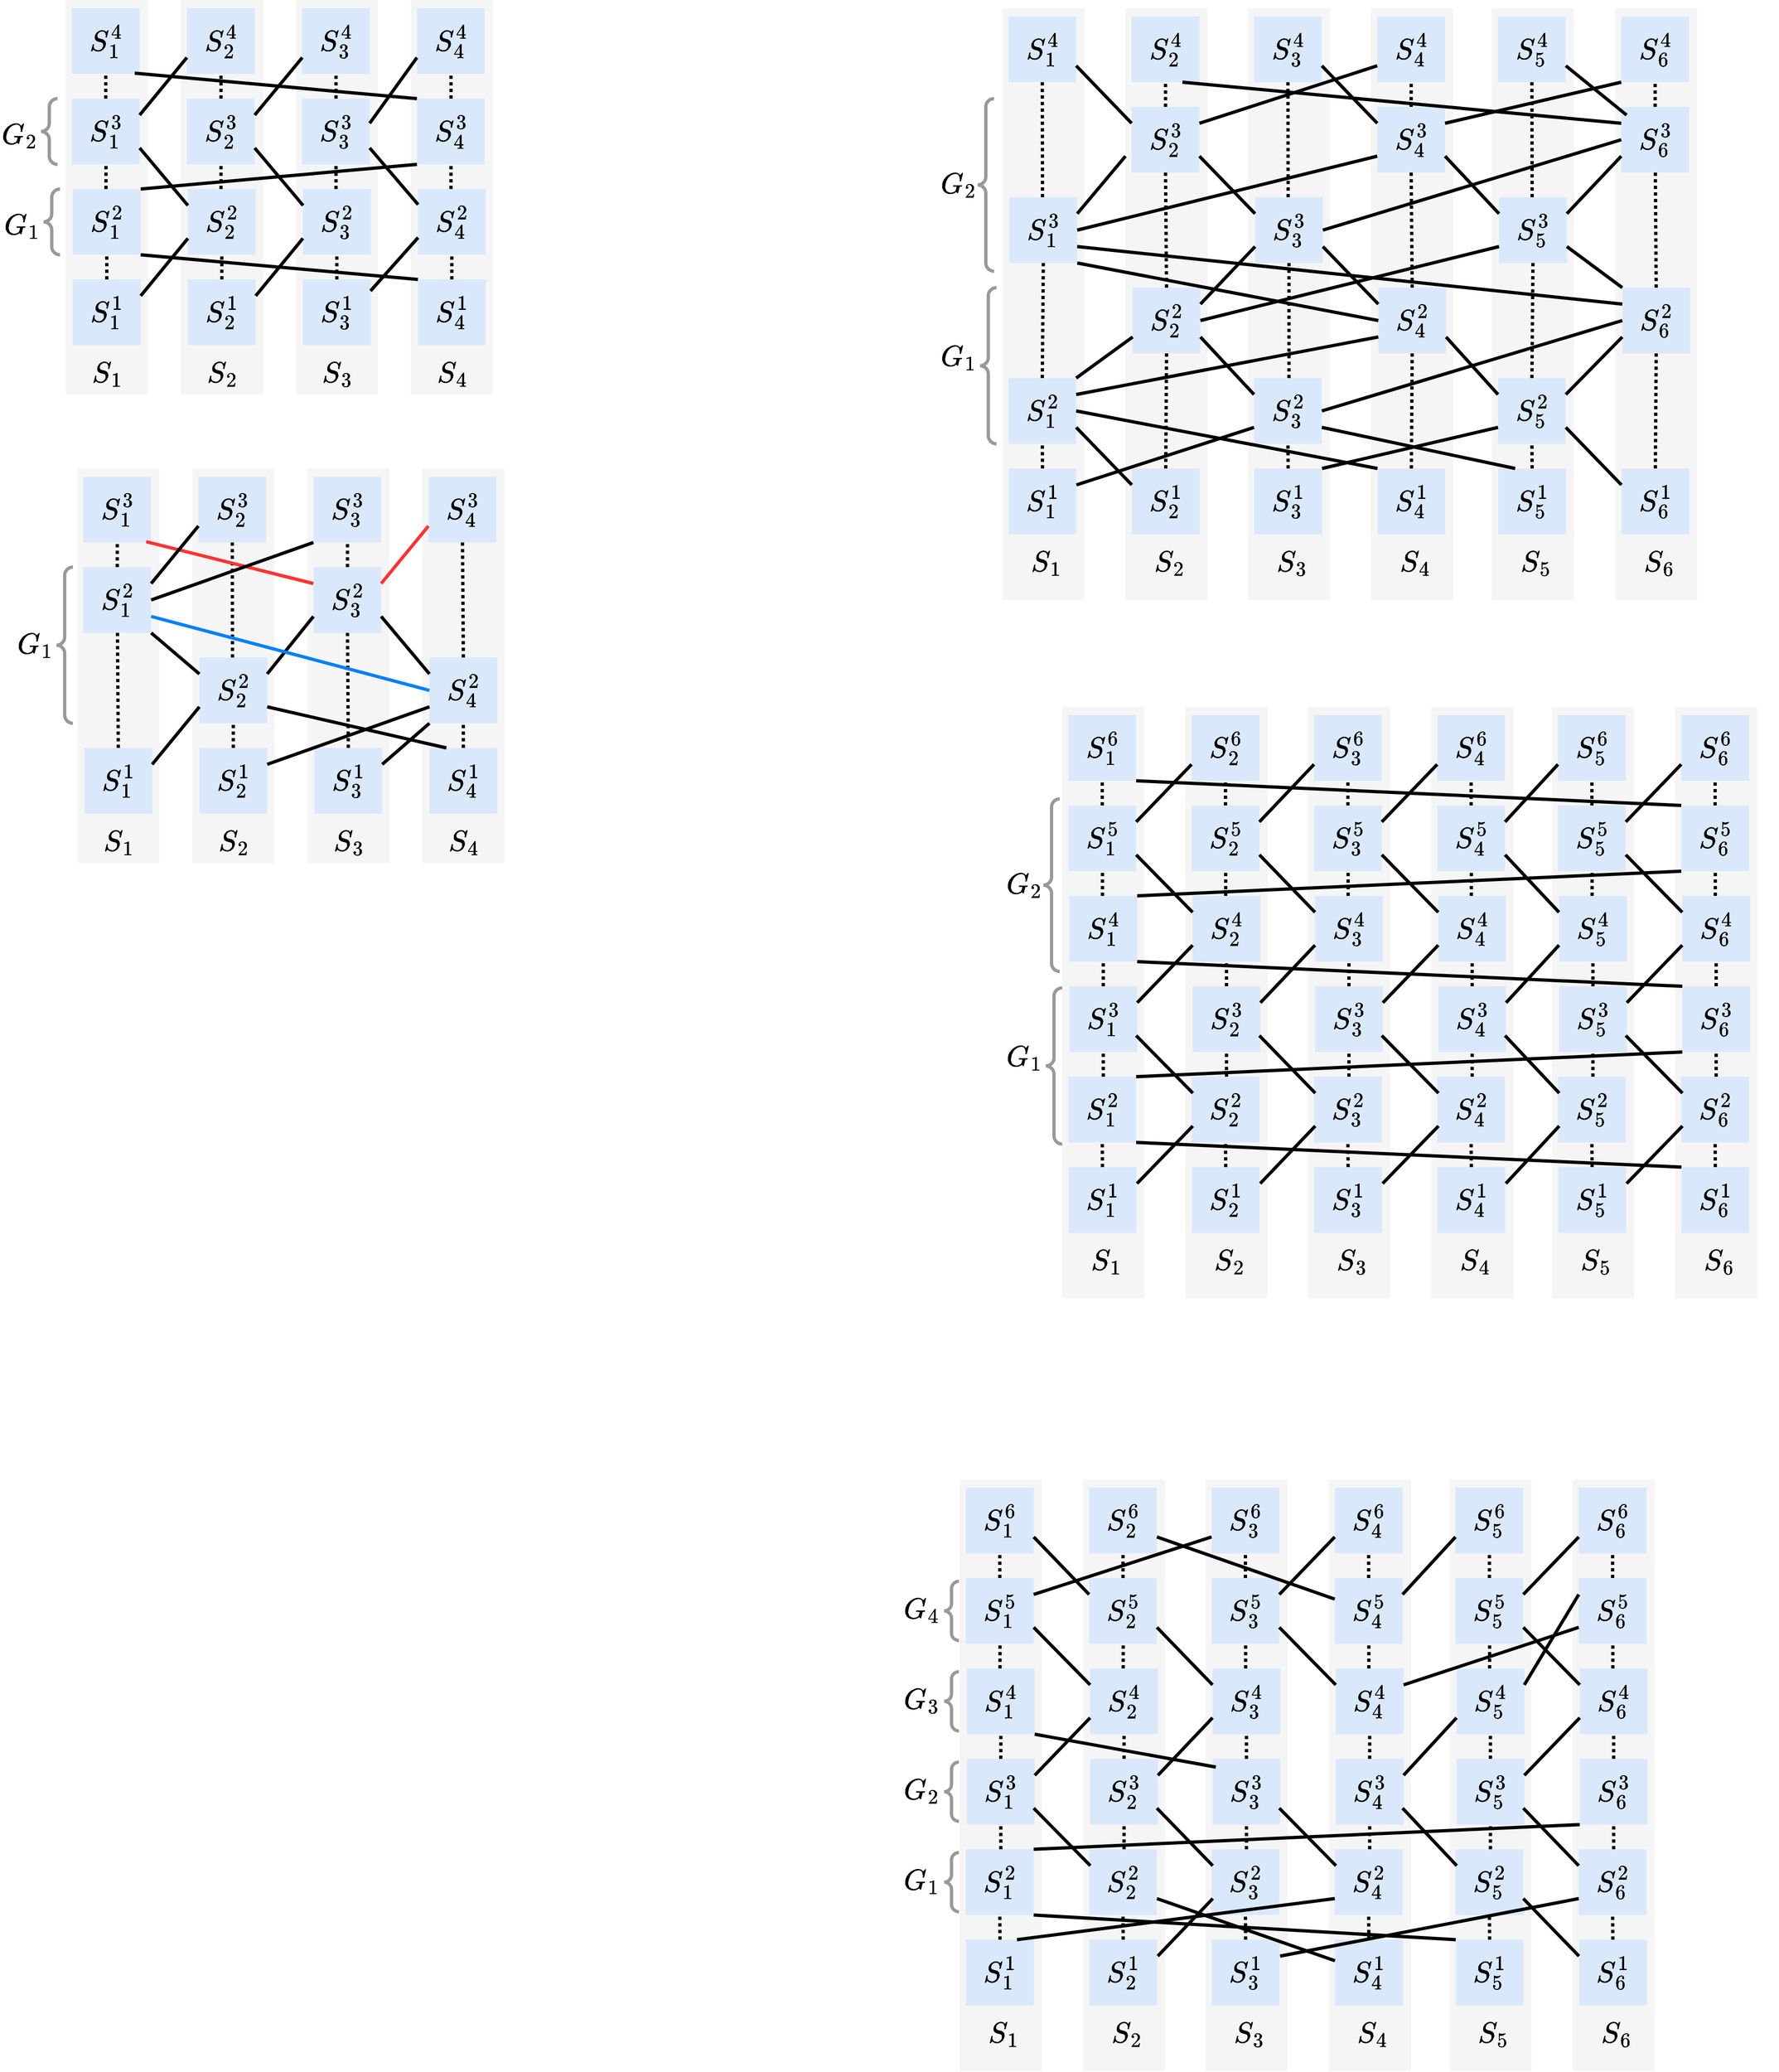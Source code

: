 <mxfile version="21.2.1" type="device">
  <diagram name="第 1 页" id="vaVC9WbiTn3Yk-Exh0Be">
    <mxGraphModel dx="1789" dy="1175" grid="1" gridSize="10" guides="1" tooltips="1" connect="1" arrows="1" fold="1" page="1" pageScale="1" pageWidth="827" pageHeight="1169" math="1" shadow="0">
      <root>
        <mxCell id="0" />
        <mxCell id="1" parent="0" />
        <mxCell id="zIIdpunAJde_NHxyU37c-1" value="" style="rounded=0;whiteSpace=wrap;html=1;fillColor=#f5f5f5;fontColor=#333333;strokeColor=none;" parent="1" vertex="1">
          <mxGeometry x="140" y="40" width="100" height="480" as="geometry" />
        </mxCell>
        <mxCell id="zIIdpunAJde_NHxyU37c-2" value="&lt;font style=&quot;font-size: 30px;&quot;&gt;$$S_1^4$$&lt;/font&gt;" style="rounded=0;whiteSpace=wrap;html=1;fillColor=#dae8fc;strokeColor=none;" parent="1" vertex="1">
          <mxGeometry x="147.5" y="50" width="82.5" height="80" as="geometry" />
        </mxCell>
        <mxCell id="zIIdpunAJde_NHxyU37c-3" value="&lt;font style=&quot;font-size: 30px;&quot;&gt;$$S_1^3$$&lt;/font&gt;" style="rounded=0;whiteSpace=wrap;html=1;fillColor=#dae8fc;strokeColor=none;" parent="1" vertex="1">
          <mxGeometry x="147.5" y="160" width="82.5" height="80" as="geometry" />
        </mxCell>
        <mxCell id="zIIdpunAJde_NHxyU37c-6" value="&lt;font style=&quot;font-size: 30px;&quot;&gt;$$S_1^2$$&lt;/font&gt;" style="rounded=0;whiteSpace=wrap;html=1;fillColor=#dae8fc;strokeColor=none;" parent="1" vertex="1">
          <mxGeometry x="148.75" y="270" width="82.5" height="80" as="geometry" />
        </mxCell>
        <mxCell id="zIIdpunAJde_NHxyU37c-7" value="&lt;font style=&quot;font-size: 30px;&quot;&gt;$$S_1^1$$&lt;/font&gt;" style="rounded=0;whiteSpace=wrap;html=1;fillColor=#dae8fc;strokeColor=none;" parent="1" vertex="1">
          <mxGeometry x="148.75" y="380" width="82.5" height="80" as="geometry" />
        </mxCell>
        <mxCell id="zIIdpunAJde_NHxyU37c-9" value="&lt;font style=&quot;font-size: 30px;&quot;&gt;$$S_1$$&lt;/font&gt;" style="text;html=1;align=center;verticalAlign=middle;resizable=0;points=[];autosize=1;strokeColor=none;fillColor=none;" parent="1" vertex="1">
          <mxGeometry x="120" y="470" width="140" height="50" as="geometry" />
        </mxCell>
        <mxCell id="zIIdpunAJde_NHxyU37c-10" value="" style="rounded=0;whiteSpace=wrap;html=1;fillColor=#f5f5f5;fontColor=#333333;strokeColor=none;" parent="1" vertex="1">
          <mxGeometry x="280" y="40" width="100" height="480" as="geometry" />
        </mxCell>
        <mxCell id="zIIdpunAJde_NHxyU37c-11" value="&lt;font style=&quot;font-size: 30px;&quot;&gt;$$S_2^4$$&lt;/font&gt;" style="rounded=0;whiteSpace=wrap;html=1;fillColor=#dae8fc;strokeColor=none;" parent="1" vertex="1">
          <mxGeometry x="287.5" y="50" width="82.5" height="80" as="geometry" />
        </mxCell>
        <mxCell id="zIIdpunAJde_NHxyU37c-12" value="&lt;font style=&quot;font-size: 30px;&quot;&gt;$$S_2^3$$&lt;/font&gt;" style="rounded=0;whiteSpace=wrap;html=1;fillColor=#dae8fc;strokeColor=none;" parent="1" vertex="1">
          <mxGeometry x="287.5" y="160" width="82.5" height="80" as="geometry" />
        </mxCell>
        <mxCell id="zIIdpunAJde_NHxyU37c-13" value="&lt;font style=&quot;font-size: 30px;&quot;&gt;$$S_2^2$$&lt;/font&gt;" style="rounded=0;whiteSpace=wrap;html=1;fillColor=#dae8fc;strokeColor=none;" parent="1" vertex="1">
          <mxGeometry x="288.75" y="270" width="82.5" height="80" as="geometry" />
        </mxCell>
        <mxCell id="zIIdpunAJde_NHxyU37c-14" value="&lt;font style=&quot;font-size: 30px;&quot;&gt;$$S_2^1$$&lt;/font&gt;" style="rounded=0;whiteSpace=wrap;html=1;fillColor=#dae8fc;strokeColor=none;" parent="1" vertex="1">
          <mxGeometry x="288.75" y="380" width="82.5" height="80" as="geometry" />
        </mxCell>
        <mxCell id="zIIdpunAJde_NHxyU37c-15" value="&lt;font style=&quot;font-size: 30px;&quot;&gt;$$S_2$$&lt;/font&gt;" style="text;html=1;align=center;verticalAlign=middle;resizable=0;points=[];autosize=1;strokeColor=none;fillColor=none;" parent="1" vertex="1">
          <mxGeometry x="260" y="470" width="140" height="50" as="geometry" />
        </mxCell>
        <mxCell id="zIIdpunAJde_NHxyU37c-16" value="" style="rounded=0;whiteSpace=wrap;html=1;fillColor=#f5f5f5;fontColor=#333333;strokeColor=none;" parent="1" vertex="1">
          <mxGeometry x="420" y="40" width="100" height="480" as="geometry" />
        </mxCell>
        <mxCell id="zIIdpunAJde_NHxyU37c-17" value="&lt;font style=&quot;font-size: 30px;&quot;&gt;$$S_3^4$$&lt;/font&gt;" style="rounded=0;whiteSpace=wrap;html=1;fillColor=#dae8fc;strokeColor=none;" parent="1" vertex="1">
          <mxGeometry x="427.5" y="50" width="82.5" height="80" as="geometry" />
        </mxCell>
        <mxCell id="zIIdpunAJde_NHxyU37c-18" value="&lt;font style=&quot;font-size: 30px;&quot;&gt;$$S_3^3$$&lt;/font&gt;" style="rounded=0;whiteSpace=wrap;html=1;fillColor=#dae8fc;strokeColor=none;" parent="1" vertex="1">
          <mxGeometry x="427.5" y="160" width="82.5" height="80" as="geometry" />
        </mxCell>
        <mxCell id="zIIdpunAJde_NHxyU37c-19" value="&lt;font style=&quot;font-size: 30px;&quot;&gt;$$S_3^2$$&lt;/font&gt;" style="rounded=0;whiteSpace=wrap;html=1;fillColor=#dae8fc;strokeColor=none;" parent="1" vertex="1">
          <mxGeometry x="428.75" y="270" width="82.5" height="80" as="geometry" />
        </mxCell>
        <mxCell id="zIIdpunAJde_NHxyU37c-20" value="&lt;font style=&quot;font-size: 30px;&quot;&gt;$$S_3^1$$&lt;/font&gt;" style="rounded=0;whiteSpace=wrap;html=1;fillColor=#dae8fc;strokeColor=none;" parent="1" vertex="1">
          <mxGeometry x="428.75" y="380" width="82.5" height="80" as="geometry" />
        </mxCell>
        <mxCell id="zIIdpunAJde_NHxyU37c-21" value="&lt;font style=&quot;font-size: 30px;&quot;&gt;$$S_3$$&lt;/font&gt;" style="text;html=1;align=center;verticalAlign=middle;resizable=0;points=[];autosize=1;strokeColor=none;fillColor=none;" parent="1" vertex="1">
          <mxGeometry x="400" y="470" width="140" height="50" as="geometry" />
        </mxCell>
        <mxCell id="zIIdpunAJde_NHxyU37c-22" value="" style="rounded=0;whiteSpace=wrap;html=1;fillColor=#f5f5f5;fontColor=#333333;strokeColor=none;" parent="1" vertex="1">
          <mxGeometry x="560" y="40" width="100" height="480" as="geometry" />
        </mxCell>
        <mxCell id="zIIdpunAJde_NHxyU37c-23" value="&lt;font style=&quot;font-size: 30px;&quot;&gt;$$S_4^4$$&lt;/font&gt;" style="rounded=0;whiteSpace=wrap;html=1;fillColor=#dae8fc;strokeColor=none;" parent="1" vertex="1">
          <mxGeometry x="567.5" y="50" width="82.5" height="80" as="geometry" />
        </mxCell>
        <mxCell id="zIIdpunAJde_NHxyU37c-24" value="&lt;font style=&quot;font-size: 30px;&quot;&gt;$$S_4^3$$&lt;/font&gt;" style="rounded=0;whiteSpace=wrap;html=1;fillColor=#dae8fc;strokeColor=none;" parent="1" vertex="1">
          <mxGeometry x="567.5" y="160" width="82.5" height="80" as="geometry" />
        </mxCell>
        <mxCell id="zIIdpunAJde_NHxyU37c-25" value="&lt;font style=&quot;font-size: 30px;&quot;&gt;$$S_4^2$$&lt;/font&gt;" style="rounded=0;whiteSpace=wrap;html=1;fillColor=#dae8fc;strokeColor=none;" parent="1" vertex="1">
          <mxGeometry x="568.75" y="270" width="82.5" height="80" as="geometry" />
        </mxCell>
        <mxCell id="zIIdpunAJde_NHxyU37c-26" value="&lt;font style=&quot;font-size: 30px;&quot;&gt;$$S_4^1$$&lt;/font&gt;" style="rounded=0;whiteSpace=wrap;html=1;fillColor=#dae8fc;strokeColor=none;" parent="1" vertex="1">
          <mxGeometry x="568.75" y="380" width="82.5" height="80" as="geometry" />
        </mxCell>
        <mxCell id="zIIdpunAJde_NHxyU37c-27" value="&lt;font style=&quot;font-size: 30px;&quot;&gt;$$S_4$$&lt;/font&gt;" style="text;html=1;align=center;verticalAlign=middle;resizable=0;points=[];autosize=1;strokeColor=none;fillColor=none;" parent="1" vertex="1">
          <mxGeometry x="540" y="470" width="140" height="50" as="geometry" />
        </mxCell>
        <mxCell id="zIIdpunAJde_NHxyU37c-28" value="" style="endArrow=none;dashed=1;html=1;rounded=0;entryX=0.5;entryY=1;entryDx=0;entryDy=0;strokeWidth=4;dashPattern=1 1;" parent="1" source="zIIdpunAJde_NHxyU37c-3" target="zIIdpunAJde_NHxyU37c-2" edge="1">
          <mxGeometry width="50" height="50" relative="1" as="geometry">
            <mxPoint x="390" y="280" as="sourcePoint" />
            <mxPoint x="440" y="230" as="targetPoint" />
          </mxGeometry>
        </mxCell>
        <mxCell id="zIIdpunAJde_NHxyU37c-30" value="" style="endArrow=none;dashed=1;html=1;rounded=0;entryX=0.5;entryY=1;entryDx=0;entryDy=0;strokeWidth=4;dashPattern=1 1;" parent="1" edge="1">
          <mxGeometry width="50" height="50" relative="1" as="geometry">
            <mxPoint x="189" y="270" as="sourcePoint" />
            <mxPoint x="189" y="240" as="targetPoint" />
          </mxGeometry>
        </mxCell>
        <mxCell id="zIIdpunAJde_NHxyU37c-31" value="" style="endArrow=none;dashed=1;html=1;rounded=0;entryX=0.5;entryY=1;entryDx=0;entryDy=0;strokeWidth=4;dashPattern=1 1;exitX=0.5;exitY=0;exitDx=0;exitDy=0;" parent="1" source="zIIdpunAJde_NHxyU37c-7" target="zIIdpunAJde_NHxyU37c-6" edge="1">
          <mxGeometry width="50" height="50" relative="1" as="geometry">
            <mxPoint x="199" y="280" as="sourcePoint" />
            <mxPoint x="199" y="250" as="targetPoint" />
          </mxGeometry>
        </mxCell>
        <mxCell id="zIIdpunAJde_NHxyU37c-32" value="" style="endArrow=none;dashed=1;html=1;rounded=0;entryX=0.5;entryY=1;entryDx=0;entryDy=0;strokeWidth=4;dashPattern=1 1;" parent="1" edge="1">
          <mxGeometry width="50" height="50" relative="1" as="geometry">
            <mxPoint x="329" y="160" as="sourcePoint" />
            <mxPoint x="329" y="130" as="targetPoint" />
          </mxGeometry>
        </mxCell>
        <mxCell id="zIIdpunAJde_NHxyU37c-33" value="" style="endArrow=none;dashed=1;html=1;rounded=0;entryX=0.5;entryY=1;entryDx=0;entryDy=0;strokeWidth=4;dashPattern=1 1;" parent="1" edge="1">
          <mxGeometry width="50" height="50" relative="1" as="geometry">
            <mxPoint x="329" y="270" as="sourcePoint" />
            <mxPoint x="329" y="240" as="targetPoint" />
          </mxGeometry>
        </mxCell>
        <mxCell id="zIIdpunAJde_NHxyU37c-34" value="" style="endArrow=none;dashed=1;html=1;rounded=0;entryX=0.5;entryY=1;entryDx=0;entryDy=0;strokeWidth=4;dashPattern=1 1;exitX=0.5;exitY=0;exitDx=0;exitDy=0;" parent="1" edge="1">
          <mxGeometry width="50" height="50" relative="1" as="geometry">
            <mxPoint x="330" y="380" as="sourcePoint" />
            <mxPoint x="330" y="350" as="targetPoint" />
          </mxGeometry>
        </mxCell>
        <mxCell id="zIIdpunAJde_NHxyU37c-35" value="" style="endArrow=none;dashed=1;html=1;rounded=0;entryX=0.5;entryY=1;entryDx=0;entryDy=0;strokeWidth=4;dashPattern=1 1;" parent="1" edge="1">
          <mxGeometry width="50" height="50" relative="1" as="geometry">
            <mxPoint x="469" y="160" as="sourcePoint" />
            <mxPoint x="469" y="130" as="targetPoint" />
          </mxGeometry>
        </mxCell>
        <mxCell id="zIIdpunAJde_NHxyU37c-36" value="" style="endArrow=none;dashed=1;html=1;rounded=0;entryX=0.5;entryY=1;entryDx=0;entryDy=0;strokeWidth=4;dashPattern=1 1;" parent="1" edge="1">
          <mxGeometry width="50" height="50" relative="1" as="geometry">
            <mxPoint x="469" y="270" as="sourcePoint" />
            <mxPoint x="469" y="240" as="targetPoint" />
          </mxGeometry>
        </mxCell>
        <mxCell id="zIIdpunAJde_NHxyU37c-37" value="" style="endArrow=none;dashed=1;html=1;rounded=0;entryX=0.5;entryY=1;entryDx=0;entryDy=0;strokeWidth=4;dashPattern=1 1;exitX=0.5;exitY=0;exitDx=0;exitDy=0;" parent="1" edge="1">
          <mxGeometry width="50" height="50" relative="1" as="geometry">
            <mxPoint x="470" y="380" as="sourcePoint" />
            <mxPoint x="470" y="350" as="targetPoint" />
          </mxGeometry>
        </mxCell>
        <mxCell id="zIIdpunAJde_NHxyU37c-38" value="" style="endArrow=none;dashed=1;html=1;rounded=0;entryX=0.5;entryY=1;entryDx=0;entryDy=0;strokeWidth=4;dashPattern=1 1;" parent="1" edge="1">
          <mxGeometry width="50" height="50" relative="1" as="geometry">
            <mxPoint x="609" y="160" as="sourcePoint" />
            <mxPoint x="609" y="130" as="targetPoint" />
          </mxGeometry>
        </mxCell>
        <mxCell id="zIIdpunAJde_NHxyU37c-39" value="" style="endArrow=none;dashed=1;html=1;rounded=0;entryX=0.5;entryY=1;entryDx=0;entryDy=0;strokeWidth=4;dashPattern=1 1;" parent="1" edge="1">
          <mxGeometry width="50" height="50" relative="1" as="geometry">
            <mxPoint x="609" y="270" as="sourcePoint" />
            <mxPoint x="609" y="240" as="targetPoint" />
          </mxGeometry>
        </mxCell>
        <mxCell id="zIIdpunAJde_NHxyU37c-40" value="" style="endArrow=none;dashed=1;html=1;rounded=0;entryX=0.5;entryY=1;entryDx=0;entryDy=0;strokeWidth=4;dashPattern=1 1;exitX=0.5;exitY=0;exitDx=0;exitDy=0;" parent="1" edge="1">
          <mxGeometry width="50" height="50" relative="1" as="geometry">
            <mxPoint x="610" y="380" as="sourcePoint" />
            <mxPoint x="610" y="350" as="targetPoint" />
          </mxGeometry>
        </mxCell>
        <mxCell id="zIIdpunAJde_NHxyU37c-41" value="" style="endArrow=none;html=1;rounded=0;strokeWidth=4;exitX=0.927;exitY=0.988;exitDx=0;exitDy=0;exitPerimeter=0;entryX=0;entryY=0;entryDx=0;entryDy=0;" parent="1" source="zIIdpunAJde_NHxyU37c-2" target="zIIdpunAJde_NHxyU37c-24" edge="1">
          <mxGeometry width="50" height="50" relative="1" as="geometry">
            <mxPoint x="390" y="280" as="sourcePoint" />
            <mxPoint x="440" y="230" as="targetPoint" />
          </mxGeometry>
        </mxCell>
        <mxCell id="zIIdpunAJde_NHxyU37c-42" value="" style="endArrow=none;html=1;rounded=0;strokeWidth=4;exitX=1;exitY=0.25;exitDx=0;exitDy=0;entryX=0;entryY=0.75;entryDx=0;entryDy=0;" parent="1" source="zIIdpunAJde_NHxyU37c-3" target="zIIdpunAJde_NHxyU37c-11" edge="1">
          <mxGeometry width="50" height="50" relative="1" as="geometry">
            <mxPoint x="234" y="139" as="sourcePoint" />
            <mxPoint x="578" y="170" as="targetPoint" />
          </mxGeometry>
        </mxCell>
        <mxCell id="zIIdpunAJde_NHxyU37c-43" value="" style="endArrow=none;html=1;rounded=0;strokeWidth=4;entryX=0;entryY=0.25;entryDx=0;entryDy=0;exitX=1;exitY=0.75;exitDx=0;exitDy=0;" parent="1" source="zIIdpunAJde_NHxyU37c-3" target="zIIdpunAJde_NHxyU37c-13" edge="1">
          <mxGeometry width="50" height="50" relative="1" as="geometry">
            <mxPoint x="230" y="240" as="sourcePoint" />
            <mxPoint x="298" y="120" as="targetPoint" />
          </mxGeometry>
        </mxCell>
        <mxCell id="zIIdpunAJde_NHxyU37c-44" value="" style="endArrow=none;html=1;rounded=0;strokeWidth=4;entryX=0;entryY=1;entryDx=0;entryDy=0;exitX=1;exitY=0;exitDx=0;exitDy=0;" parent="1" source="zIIdpunAJde_NHxyU37c-6" target="zIIdpunAJde_NHxyU37c-24" edge="1">
          <mxGeometry width="50" height="50" relative="1" as="geometry">
            <mxPoint x="240" y="250" as="sourcePoint" />
            <mxPoint x="299" y="300" as="targetPoint" />
          </mxGeometry>
        </mxCell>
        <mxCell id="zIIdpunAJde_NHxyU37c-45" value="" style="endArrow=none;html=1;rounded=0;strokeWidth=4;entryX=0;entryY=0;entryDx=0;entryDy=0;exitX=1;exitY=1;exitDx=0;exitDy=0;" parent="1" source="zIIdpunAJde_NHxyU37c-6" target="zIIdpunAJde_NHxyU37c-26" edge="1">
          <mxGeometry width="50" height="50" relative="1" as="geometry">
            <mxPoint x="241" y="280" as="sourcePoint" />
            <mxPoint x="578" y="250" as="targetPoint" />
          </mxGeometry>
        </mxCell>
        <mxCell id="zIIdpunAJde_NHxyU37c-46" value="" style="endArrow=none;html=1;rounded=0;strokeWidth=4;exitX=1;exitY=0.25;exitDx=0;exitDy=0;entryX=0;entryY=0.75;entryDx=0;entryDy=0;" parent="1" source="zIIdpunAJde_NHxyU37c-7" target="zIIdpunAJde_NHxyU37c-13" edge="1">
          <mxGeometry width="50" height="50" relative="1" as="geometry">
            <mxPoint x="240" y="170" as="sourcePoint" />
            <mxPoint x="298" y="120" as="targetPoint" />
          </mxGeometry>
        </mxCell>
        <mxCell id="zIIdpunAJde_NHxyU37c-47" value="" style="endArrow=none;html=1;rounded=0;strokeWidth=4;entryX=0;entryY=0.75;entryDx=0;entryDy=0;exitX=1;exitY=0.25;exitDx=0;exitDy=0;" parent="1" source="zIIdpunAJde_NHxyU37c-12" edge="1">
          <mxGeometry width="50" height="50" relative="1" as="geometry">
            <mxPoint x="370" y="160" as="sourcePoint" />
            <mxPoint x="428" y="110" as="targetPoint" />
          </mxGeometry>
        </mxCell>
        <mxCell id="zIIdpunAJde_NHxyU37c-48" value="" style="endArrow=none;html=1;rounded=0;strokeWidth=4;entryX=0;entryY=0.25;entryDx=0;entryDy=0;exitX=1;exitY=0.75;exitDx=0;exitDy=0;" parent="1" source="zIIdpunAJde_NHxyU37c-12" edge="1">
          <mxGeometry width="50" height="50" relative="1" as="geometry">
            <mxPoint x="370" y="240" as="sourcePoint" />
            <mxPoint x="429" y="290" as="targetPoint" />
          </mxGeometry>
        </mxCell>
        <mxCell id="zIIdpunAJde_NHxyU37c-49" value="" style="endArrow=none;html=1;rounded=0;strokeWidth=4;exitX=1;exitY=0.25;exitDx=0;exitDy=0;entryX=0;entryY=0.75;entryDx=0;entryDy=0;" parent="1" source="zIIdpunAJde_NHxyU37c-14" target="zIIdpunAJde_NHxyU37c-19" edge="1">
          <mxGeometry width="50" height="50" relative="1" as="geometry">
            <mxPoint x="241" y="390" as="sourcePoint" />
            <mxPoint x="299" y="340" as="targetPoint" />
          </mxGeometry>
        </mxCell>
        <mxCell id="zIIdpunAJde_NHxyU37c-50" value="" style="endArrow=none;html=1;rounded=0;strokeWidth=4;entryX=0;entryY=0.25;entryDx=0;entryDy=0;exitX=1;exitY=0.75;exitDx=0;exitDy=0;" parent="1" source="zIIdpunAJde_NHxyU37c-18" edge="1">
          <mxGeometry width="50" height="50" relative="1" as="geometry">
            <mxPoint x="510" y="239" as="sourcePoint" />
            <mxPoint x="569" y="289" as="targetPoint" />
          </mxGeometry>
        </mxCell>
        <mxCell id="zIIdpunAJde_NHxyU37c-51" value="" style="endArrow=none;html=1;rounded=0;strokeWidth=4;exitX=0.997;exitY=0.175;exitDx=0;exitDy=0;entryX=0;entryY=0.75;entryDx=0;entryDy=0;exitPerimeter=0;" parent="1" source="zIIdpunAJde_NHxyU37c-20" edge="1">
          <mxGeometry width="50" height="50" relative="1" as="geometry">
            <mxPoint x="511" y="379" as="sourcePoint" />
            <mxPoint x="569" y="329" as="targetPoint" />
          </mxGeometry>
        </mxCell>
        <mxCell id="zIIdpunAJde_NHxyU37c-52" value="" style="endArrow=none;html=1;rounded=0;strokeWidth=4;entryX=0;entryY=0.75;entryDx=0;entryDy=0;exitX=1;exitY=0.375;exitDx=0;exitDy=0;exitPerimeter=0;" parent="1" source="zIIdpunAJde_NHxyU37c-18" target="zIIdpunAJde_NHxyU37c-23" edge="1">
          <mxGeometry width="50" height="50" relative="1" as="geometry">
            <mxPoint x="380" y="170" as="sourcePoint" />
            <mxPoint x="438" y="120" as="targetPoint" />
          </mxGeometry>
        </mxCell>
        <mxCell id="zIIdpunAJde_NHxyU37c-53" value="" style="rounded=0;whiteSpace=wrap;html=1;fillColor=#f5f5f5;fontColor=#333333;strokeColor=none;" parent="1" vertex="1">
          <mxGeometry x="154" y="610" width="100" height="480" as="geometry" />
        </mxCell>
        <mxCell id="zIIdpunAJde_NHxyU37c-54" value="&lt;font style=&quot;font-size: 30px;&quot;&gt;$$S_1^3$$&lt;/font&gt;" style="rounded=0;whiteSpace=wrap;html=1;fillColor=#dae8fc;strokeColor=none;" parent="1" vertex="1">
          <mxGeometry x="161.5" y="620" width="82.5" height="80" as="geometry" />
        </mxCell>
        <mxCell id="zIIdpunAJde_NHxyU37c-55" value="&lt;font style=&quot;font-size: 30px;&quot;&gt;$$S_1^2$$&lt;/font&gt;" style="rounded=0;whiteSpace=wrap;html=1;fillColor=#dae8fc;strokeColor=none;" parent="1" vertex="1">
          <mxGeometry x="161.5" y="730" width="82.5" height="80" as="geometry" />
        </mxCell>
        <mxCell id="zIIdpunAJde_NHxyU37c-57" value="&lt;font style=&quot;font-size: 30px;&quot;&gt;$$S_1^1$$&lt;/font&gt;" style="rounded=0;whiteSpace=wrap;html=1;fillColor=#dae8fc;strokeColor=none;" parent="1" vertex="1">
          <mxGeometry x="162.75" y="950" width="82.5" height="80" as="geometry" />
        </mxCell>
        <mxCell id="zIIdpunAJde_NHxyU37c-58" value="&lt;font style=&quot;font-size: 30px;&quot;&gt;$$S_1$$&lt;/font&gt;" style="text;html=1;align=center;verticalAlign=middle;resizable=0;points=[];autosize=1;strokeColor=none;fillColor=none;" parent="1" vertex="1">
          <mxGeometry x="134" y="1040" width="140" height="50" as="geometry" />
        </mxCell>
        <mxCell id="zIIdpunAJde_NHxyU37c-59" value="" style="rounded=0;whiteSpace=wrap;html=1;fillColor=#f5f5f5;fontColor=#333333;strokeColor=none;" parent="1" vertex="1">
          <mxGeometry x="294" y="610" width="100" height="480" as="geometry" />
        </mxCell>
        <mxCell id="zIIdpunAJde_NHxyU37c-60" value="&lt;font style=&quot;font-size: 30px;&quot;&gt;$$S_2^3$$&lt;/font&gt;" style="rounded=0;whiteSpace=wrap;html=1;fillColor=#dae8fc;strokeColor=none;" parent="1" vertex="1">
          <mxGeometry x="301.5" y="620" width="82.5" height="80" as="geometry" />
        </mxCell>
        <mxCell id="zIIdpunAJde_NHxyU37c-62" value="&lt;font style=&quot;font-size: 30px;&quot;&gt;$$S_2^2$$&lt;/font&gt;" style="rounded=0;whiteSpace=wrap;html=1;fillColor=#dae8fc;strokeColor=none;" parent="1" vertex="1">
          <mxGeometry x="302.75" y="840" width="82.5" height="80" as="geometry" />
        </mxCell>
        <mxCell id="zIIdpunAJde_NHxyU37c-63" value="&lt;font style=&quot;font-size: 30px;&quot;&gt;$$S_2^1$$&lt;/font&gt;" style="rounded=0;whiteSpace=wrap;html=1;fillColor=#dae8fc;strokeColor=none;" parent="1" vertex="1">
          <mxGeometry x="302.75" y="950" width="82.5" height="80" as="geometry" />
        </mxCell>
        <mxCell id="zIIdpunAJde_NHxyU37c-64" value="&lt;font style=&quot;font-size: 30px;&quot;&gt;$$S_2$$&lt;/font&gt;" style="text;html=1;align=center;verticalAlign=middle;resizable=0;points=[];autosize=1;strokeColor=none;fillColor=none;" parent="1" vertex="1">
          <mxGeometry x="274" y="1040" width="140" height="50" as="geometry" />
        </mxCell>
        <mxCell id="zIIdpunAJde_NHxyU37c-65" value="" style="rounded=0;whiteSpace=wrap;html=1;fillColor=#f5f5f5;fontColor=#333333;strokeColor=none;" parent="1" vertex="1">
          <mxGeometry x="434" y="610" width="100" height="480" as="geometry" />
        </mxCell>
        <mxCell id="zIIdpunAJde_NHxyU37c-66" value="&lt;font style=&quot;font-size: 30px;&quot;&gt;$$S_3^3$$&lt;/font&gt;" style="rounded=0;whiteSpace=wrap;html=1;fillColor=#dae8fc;strokeColor=none;" parent="1" vertex="1">
          <mxGeometry x="441.5" y="620" width="82.5" height="80" as="geometry" />
        </mxCell>
        <mxCell id="zIIdpunAJde_NHxyU37c-67" value="&lt;font style=&quot;font-size: 30px;&quot;&gt;$$S_3^2$$&lt;/font&gt;" style="rounded=0;whiteSpace=wrap;html=1;fillColor=#dae8fc;strokeColor=none;" parent="1" vertex="1">
          <mxGeometry x="441.5" y="730" width="82.5" height="80" as="geometry" />
        </mxCell>
        <mxCell id="zIIdpunAJde_NHxyU37c-69" value="&lt;font style=&quot;font-size: 30px;&quot;&gt;$$S_3^1$$&lt;/font&gt;" style="rounded=0;whiteSpace=wrap;html=1;fillColor=#dae8fc;strokeColor=none;" parent="1" vertex="1">
          <mxGeometry x="442.75" y="950" width="82.5" height="80" as="geometry" />
        </mxCell>
        <mxCell id="zIIdpunAJde_NHxyU37c-70" value="&lt;font style=&quot;font-size: 30px;&quot;&gt;$$S_3$$&lt;/font&gt;" style="text;html=1;align=center;verticalAlign=middle;resizable=0;points=[];autosize=1;strokeColor=none;fillColor=none;" parent="1" vertex="1">
          <mxGeometry x="414" y="1040" width="140" height="50" as="geometry" />
        </mxCell>
        <mxCell id="zIIdpunAJde_NHxyU37c-71" value="" style="rounded=0;whiteSpace=wrap;html=1;fillColor=#f5f5f5;fontColor=#333333;strokeColor=none;" parent="1" vertex="1">
          <mxGeometry x="574" y="610" width="100" height="480" as="geometry" />
        </mxCell>
        <mxCell id="zIIdpunAJde_NHxyU37c-72" value="&lt;font style=&quot;font-size: 30px;&quot;&gt;$$S_4^3$$&lt;/font&gt;" style="rounded=0;whiteSpace=wrap;html=1;fillColor=#dae8fc;strokeColor=none;" parent="1" vertex="1">
          <mxGeometry x="581.5" y="620" width="82.5" height="80" as="geometry" />
        </mxCell>
        <mxCell id="zIIdpunAJde_NHxyU37c-74" value="&lt;font style=&quot;font-size: 30px;&quot;&gt;$$S_4^2$$&lt;/font&gt;" style="rounded=0;whiteSpace=wrap;html=1;fillColor=#dae8fc;strokeColor=none;" parent="1" vertex="1">
          <mxGeometry x="582.75" y="840" width="82.5" height="80" as="geometry" />
        </mxCell>
        <mxCell id="zIIdpunAJde_NHxyU37c-75" value="&lt;font style=&quot;font-size: 30px;&quot;&gt;$$S_4^1$$&lt;/font&gt;" style="rounded=0;whiteSpace=wrap;html=1;fillColor=#dae8fc;strokeColor=none;" parent="1" vertex="1">
          <mxGeometry x="582.75" y="950" width="82.5" height="80" as="geometry" />
        </mxCell>
        <mxCell id="zIIdpunAJde_NHxyU37c-76" value="&lt;font style=&quot;font-size: 30px;&quot;&gt;$$S_4$$&lt;/font&gt;" style="text;html=1;align=center;verticalAlign=middle;resizable=0;points=[];autosize=1;strokeColor=none;fillColor=none;" parent="1" vertex="1">
          <mxGeometry x="554" y="1040" width="140" height="50" as="geometry" />
        </mxCell>
        <mxCell id="zIIdpunAJde_NHxyU37c-77" value="" style="endArrow=none;dashed=1;html=1;rounded=0;entryX=0.5;entryY=1;entryDx=0;entryDy=0;strokeWidth=4;dashPattern=1 1;" parent="1" source="zIIdpunAJde_NHxyU37c-55" target="zIIdpunAJde_NHxyU37c-54" edge="1">
          <mxGeometry width="50" height="50" relative="1" as="geometry">
            <mxPoint x="404" y="850" as="sourcePoint" />
            <mxPoint x="454" y="800" as="targetPoint" />
          </mxGeometry>
        </mxCell>
        <mxCell id="zIIdpunAJde_NHxyU37c-78" value="" style="endArrow=none;dashed=1;html=1;rounded=0;entryX=0.5;entryY=1;entryDx=0;entryDy=0;strokeWidth=4;dashPattern=1 1;exitX=0.5;exitY=0;exitDx=0;exitDy=0;" parent="1" source="zIIdpunAJde_NHxyU37c-57" edge="1">
          <mxGeometry width="50" height="50" relative="1" as="geometry">
            <mxPoint x="203" y="840" as="sourcePoint" />
            <mxPoint x="203" y="810" as="targetPoint" />
          </mxGeometry>
        </mxCell>
        <mxCell id="zIIdpunAJde_NHxyU37c-81" value="" style="endArrow=none;dashed=1;html=1;rounded=0;entryX=0.5;entryY=1;entryDx=0;entryDy=0;strokeWidth=4;dashPattern=1 1;" parent="1" target="zIIdpunAJde_NHxyU37c-60" edge="1">
          <mxGeometry width="50" height="50" relative="1" as="geometry">
            <mxPoint x="343" y="840" as="sourcePoint" />
            <mxPoint x="343" y="810" as="targetPoint" />
          </mxGeometry>
        </mxCell>
        <mxCell id="zIIdpunAJde_NHxyU37c-82" value="" style="endArrow=none;dashed=1;html=1;rounded=0;entryX=0.5;entryY=1;entryDx=0;entryDy=0;strokeWidth=4;dashPattern=1 1;exitX=0.5;exitY=0;exitDx=0;exitDy=0;" parent="1" edge="1">
          <mxGeometry width="50" height="50" relative="1" as="geometry">
            <mxPoint x="344" y="950" as="sourcePoint" />
            <mxPoint x="344" y="920" as="targetPoint" />
          </mxGeometry>
        </mxCell>
        <mxCell id="zIIdpunAJde_NHxyU37c-83" value="" style="endArrow=none;dashed=1;html=1;rounded=0;entryX=0.5;entryY=1;entryDx=0;entryDy=0;strokeWidth=4;dashPattern=1 1;" parent="1" edge="1">
          <mxGeometry width="50" height="50" relative="1" as="geometry">
            <mxPoint x="483" y="730" as="sourcePoint" />
            <mxPoint x="483" y="700" as="targetPoint" />
          </mxGeometry>
        </mxCell>
        <mxCell id="zIIdpunAJde_NHxyU37c-84" value="" style="endArrow=none;dashed=1;html=1;rounded=0;entryX=0.5;entryY=1;entryDx=0;entryDy=0;strokeWidth=4;dashPattern=1 1;exitX=0.5;exitY=0;exitDx=0;exitDy=0;" parent="1" source="zIIdpunAJde_NHxyU37c-69" edge="1">
          <mxGeometry width="50" height="50" relative="1" as="geometry">
            <mxPoint x="483" y="840" as="sourcePoint" />
            <mxPoint x="483" y="810" as="targetPoint" />
          </mxGeometry>
        </mxCell>
        <mxCell id="zIIdpunAJde_NHxyU37c-86" value="" style="endArrow=none;dashed=1;html=1;rounded=0;entryX=0.5;entryY=1;entryDx=0;entryDy=0;strokeWidth=4;dashPattern=1 1;exitX=0.5;exitY=0;exitDx=0;exitDy=0;" parent="1" source="zIIdpunAJde_NHxyU37c-74" edge="1">
          <mxGeometry width="50" height="50" relative="1" as="geometry">
            <mxPoint x="623" y="730" as="sourcePoint" />
            <mxPoint x="623" y="700" as="targetPoint" />
          </mxGeometry>
        </mxCell>
        <mxCell id="zIIdpunAJde_NHxyU37c-88" value="" style="endArrow=none;dashed=1;html=1;rounded=0;entryX=0.5;entryY=1;entryDx=0;entryDy=0;strokeWidth=4;dashPattern=1 1;exitX=0.5;exitY=0;exitDx=0;exitDy=0;" parent="1" edge="1">
          <mxGeometry width="50" height="50" relative="1" as="geometry">
            <mxPoint x="624" y="950" as="sourcePoint" />
            <mxPoint x="624" y="920" as="targetPoint" />
          </mxGeometry>
        </mxCell>
        <mxCell id="zIIdpunAJde_NHxyU37c-89" value="" style="endArrow=none;html=1;rounded=0;strokeWidth=4;exitX=0.927;exitY=0.988;exitDx=0;exitDy=0;exitPerimeter=0;entryX=0;entryY=0.25;entryDx=0;entryDy=0;strokeColor=#FF3333;" parent="1" source="zIIdpunAJde_NHxyU37c-54" target="zIIdpunAJde_NHxyU37c-67" edge="1">
          <mxGeometry width="50" height="50" relative="1" as="geometry">
            <mxPoint x="404" y="850" as="sourcePoint" />
            <mxPoint x="581.5" y="730" as="targetPoint" />
          </mxGeometry>
        </mxCell>
        <mxCell id="zIIdpunAJde_NHxyU37c-90" value="" style="endArrow=none;html=1;rounded=0;strokeWidth=4;exitX=1;exitY=0.25;exitDx=0;exitDy=0;entryX=0;entryY=0.75;entryDx=0;entryDy=0;" parent="1" source="zIIdpunAJde_NHxyU37c-55" target="zIIdpunAJde_NHxyU37c-60" edge="1">
          <mxGeometry width="50" height="50" relative="1" as="geometry">
            <mxPoint x="248" y="709" as="sourcePoint" />
            <mxPoint x="592" y="740" as="targetPoint" />
          </mxGeometry>
        </mxCell>
        <mxCell id="zIIdpunAJde_NHxyU37c-101" value="" style="endArrow=none;html=1;rounded=0;strokeWidth=4;exitX=1;exitY=0.5;exitDx=0;exitDy=0;entryX=0;entryY=1;entryDx=0;entryDy=0;" parent="1" source="zIIdpunAJde_NHxyU37c-55" target="zIIdpunAJde_NHxyU37c-66" edge="1">
          <mxGeometry width="50" height="50" relative="1" as="geometry">
            <mxPoint x="254" y="760" as="sourcePoint" />
            <mxPoint x="312" y="690" as="targetPoint" />
          </mxGeometry>
        </mxCell>
        <mxCell id="zIIdpunAJde_NHxyU37c-102" value="" style="endArrow=none;html=1;rounded=0;strokeWidth=4;exitX=1;exitY=0.25;exitDx=0;exitDy=0;entryX=0;entryY=0.75;entryDx=0;entryDy=0;strokeColor=#FF3333;" parent="1" source="zIIdpunAJde_NHxyU37c-67" target="zIIdpunAJde_NHxyU37c-72" edge="1">
          <mxGeometry width="50" height="50" relative="1" as="geometry">
            <mxPoint x="254" y="760" as="sourcePoint" />
            <mxPoint x="312" y="690" as="targetPoint" />
          </mxGeometry>
        </mxCell>
        <mxCell id="zIIdpunAJde_NHxyU37c-103" value="" style="endArrow=none;html=1;rounded=0;strokeWidth=4;exitX=1;exitY=0.75;exitDx=0;exitDy=0;entryX=0;entryY=0.25;entryDx=0;entryDy=0;" parent="1" source="zIIdpunAJde_NHxyU37c-67" target="zIIdpunAJde_NHxyU37c-74" edge="1">
          <mxGeometry width="50" height="50" relative="1" as="geometry">
            <mxPoint x="534" y="760" as="sourcePoint" />
            <mxPoint x="592" y="690" as="targetPoint" />
          </mxGeometry>
        </mxCell>
        <mxCell id="zIIdpunAJde_NHxyU37c-104" value="" style="endArrow=none;html=1;rounded=0;strokeWidth=4;exitX=0;exitY=0.75;exitDx=0;exitDy=0;entryX=1;entryY=0.25;entryDx=0;entryDy=0;" parent="1" source="zIIdpunAJde_NHxyU37c-67" target="zIIdpunAJde_NHxyU37c-62" edge="1">
          <mxGeometry width="50" height="50" relative="1" as="geometry">
            <mxPoint x="534" y="800" as="sourcePoint" />
            <mxPoint x="593" y="870" as="targetPoint" />
          </mxGeometry>
        </mxCell>
        <mxCell id="zIIdpunAJde_NHxyU37c-105" value="" style="endArrow=none;html=1;rounded=0;strokeWidth=4;exitX=1;exitY=0.75;exitDx=0;exitDy=0;entryX=0;entryY=0.5;entryDx=0;entryDy=0;strokeColor=#007FFF;" parent="1" source="zIIdpunAJde_NHxyU37c-55" target="zIIdpunAJde_NHxyU37c-74" edge="1">
          <mxGeometry width="50" height="50" relative="1" as="geometry">
            <mxPoint x="254" y="760" as="sourcePoint" />
            <mxPoint x="312" y="690" as="targetPoint" />
          </mxGeometry>
        </mxCell>
        <mxCell id="zIIdpunAJde_NHxyU37c-106" value="" style="endArrow=none;html=1;rounded=0;strokeWidth=4;exitX=1;exitY=1;exitDx=0;exitDy=0;entryX=0;entryY=0.25;entryDx=0;entryDy=0;" parent="1" source="zIIdpunAJde_NHxyU37c-55" target="zIIdpunAJde_NHxyU37c-62" edge="1">
          <mxGeometry width="50" height="50" relative="1" as="geometry">
            <mxPoint x="254" y="800" as="sourcePoint" />
            <mxPoint x="593" y="890" as="targetPoint" />
          </mxGeometry>
        </mxCell>
        <mxCell id="zIIdpunAJde_NHxyU37c-107" value="" style="endArrow=none;html=1;rounded=0;strokeWidth=4;exitX=1;exitY=0.25;exitDx=0;exitDy=0;entryX=0;entryY=0.75;entryDx=0;entryDy=0;" parent="1" source="zIIdpunAJde_NHxyU37c-57" target="zIIdpunAJde_NHxyU37c-62" edge="1">
          <mxGeometry width="50" height="50" relative="1" as="geometry">
            <mxPoint x="254" y="820" as="sourcePoint" />
            <mxPoint x="313" y="870" as="targetPoint" />
          </mxGeometry>
        </mxCell>
        <mxCell id="zIIdpunAJde_NHxyU37c-108" value="" style="endArrow=none;html=1;rounded=0;strokeWidth=4;exitX=0.25;exitY=0;exitDx=0;exitDy=0;entryX=1;entryY=0.75;entryDx=0;entryDy=0;" parent="1" source="zIIdpunAJde_NHxyU37c-75" target="zIIdpunAJde_NHxyU37c-62" edge="1">
          <mxGeometry width="50" height="50" relative="1" as="geometry">
            <mxPoint x="255" y="980" as="sourcePoint" />
            <mxPoint x="313" y="910" as="targetPoint" />
          </mxGeometry>
        </mxCell>
        <mxCell id="zIIdpunAJde_NHxyU37c-109" value="" style="endArrow=none;html=1;rounded=0;strokeWidth=4;exitX=0;exitY=0.75;exitDx=0;exitDy=0;entryX=1;entryY=0.25;entryDx=0;entryDy=0;" parent="1" source="zIIdpunAJde_NHxyU37c-74" target="zIIdpunAJde_NHxyU37c-63" edge="1">
          <mxGeometry width="50" height="50" relative="1" as="geometry">
            <mxPoint x="613" y="960" as="sourcePoint" />
            <mxPoint x="395" y="910" as="targetPoint" />
          </mxGeometry>
        </mxCell>
        <mxCell id="zIIdpunAJde_NHxyU37c-110" value="" style="endArrow=none;html=1;rounded=0;strokeWidth=4;entryX=1;entryY=0.25;entryDx=0;entryDy=0;exitX=0;exitY=1;exitDx=0;exitDy=0;" parent="1" source="zIIdpunAJde_NHxyU37c-74" target="zIIdpunAJde_NHxyU37c-69" edge="1">
          <mxGeometry width="50" height="50" relative="1" as="geometry">
            <mxPoint x="590" y="910" as="sourcePoint" />
            <mxPoint x="395" y="980" as="targetPoint" />
          </mxGeometry>
        </mxCell>
        <mxCell id="-CafahiYKZ3nEIbXQZZ--1" value="" style="labelPosition=right;align=left;strokeWidth=4;shape=mxgraph.mockup.markup.curlyBrace;html=1;shadow=0;dashed=0;strokeColor=#999999;direction=north;" parent="1" vertex="1">
          <mxGeometry x="110" y="160" width="20" height="80" as="geometry" />
        </mxCell>
        <mxCell id="-CafahiYKZ3nEIbXQZZ--2" value="&lt;span style=&quot;color: rgb(0, 0, 0); font-family: Helvetica; font-size: 30px; font-style: normal; font-variant-ligatures: normal; font-variant-caps: normal; font-weight: 400; letter-spacing: normal; orphans: 2; text-align: center; text-indent: 0px; text-transform: none; widows: 2; word-spacing: 0px; -webkit-text-stroke-width: 0px; background-color: rgb(251, 251, 251); text-decoration-thickness: initial; text-decoration-style: initial; text-decoration-color: initial; float: none; display: inline !important;&quot;&gt;$$G_2$$&lt;/span&gt;" style="text;whiteSpace=wrap;html=1;" parent="1" vertex="1">
          <mxGeometry x="60" y="150" width="60" height="60" as="geometry" />
        </mxCell>
        <mxCell id="-CafahiYKZ3nEIbXQZZ--4" value="" style="labelPosition=right;align=left;strokeWidth=4;shape=mxgraph.mockup.markup.curlyBrace;html=1;shadow=0;dashed=0;strokeColor=#999999;direction=north;" parent="1" vertex="1">
          <mxGeometry x="128.75" y="730" width="20" height="190" as="geometry" />
        </mxCell>
        <mxCell id="-CafahiYKZ3nEIbXQZZ--5" value="&lt;span style=&quot;color: rgb(0, 0, 0); font-family: Helvetica; font-size: 30px; font-style: normal; font-variant-ligatures: normal; font-variant-caps: normal; font-weight: 400; letter-spacing: normal; orphans: 2; text-align: center; text-indent: 0px; text-transform: none; widows: 2; word-spacing: 0px; -webkit-text-stroke-width: 0px; background-color: rgb(251, 251, 251); text-decoration-thickness: initial; text-decoration-style: initial; text-decoration-color: initial; float: none; display: inline !important;&quot;&gt;$$G_1$$&lt;/span&gt;" style="text;whiteSpace=wrap;html=1;" parent="1" vertex="1">
          <mxGeometry x="78.75" y="770" width="60" height="60" as="geometry" />
        </mxCell>
        <mxCell id="-CafahiYKZ3nEIbXQZZ--6" value="" style="labelPosition=right;align=left;strokeWidth=4;shape=mxgraph.mockup.markup.curlyBrace;html=1;shadow=0;dashed=0;strokeColor=#999999;direction=north;" parent="1" vertex="1">
          <mxGeometry x="113" y="270" width="20" height="80" as="geometry" />
        </mxCell>
        <mxCell id="-CafahiYKZ3nEIbXQZZ--7" value="&lt;span style=&quot;color: rgb(0, 0, 0); font-family: Helvetica; font-size: 30px; font-style: normal; font-variant-ligatures: normal; font-variant-caps: normal; font-weight: 400; letter-spacing: normal; orphans: 2; text-align: center; text-indent: 0px; text-transform: none; widows: 2; word-spacing: 0px; -webkit-text-stroke-width: 0px; background-color: rgb(251, 251, 251); text-decoration-thickness: initial; text-decoration-style: initial; text-decoration-color: initial; float: none; display: inline !important;&quot;&gt;$$G_1$$&lt;/span&gt;" style="text;whiteSpace=wrap;html=1;" parent="1" vertex="1">
          <mxGeometry x="63" y="260" width="60" height="60" as="geometry" />
        </mxCell>
        <mxCell id="Y8bFMUi84n1aGQ0gDKGa-49" value="" style="rounded=0;whiteSpace=wrap;html=1;fillColor=#f5f5f5;fontColor=#333333;strokeColor=none;" parent="1" vertex="1">
          <mxGeometry x="1280" y="50" width="100" height="720" as="geometry" />
        </mxCell>
        <mxCell id="Y8bFMUi84n1aGQ0gDKGa-50" value="&lt;font style=&quot;font-size: 30px;&quot;&gt;$$S_1^4$$&lt;/font&gt;" style="rounded=0;whiteSpace=wrap;html=1;fillColor=#dae8fc;strokeColor=none;" parent="1" vertex="1">
          <mxGeometry x="1287.5" y="60" width="82.5" height="80" as="geometry" />
        </mxCell>
        <mxCell id="Y8bFMUi84n1aGQ0gDKGa-52" value="&lt;font style=&quot;font-size: 30px;&quot;&gt;$$S_1^3$$&lt;/font&gt;" style="rounded=0;whiteSpace=wrap;html=1;fillColor=#dae8fc;strokeColor=none;" parent="1" vertex="1">
          <mxGeometry x="1288.75" y="280" width="82.5" height="80" as="geometry" />
        </mxCell>
        <mxCell id="Y8bFMUi84n1aGQ0gDKGa-54" value="&lt;font style=&quot;font-size: 30px;&quot;&gt;$$S_1$$&lt;/font&gt;" style="text;html=1;align=center;verticalAlign=middle;resizable=0;points=[];autosize=1;strokeColor=none;fillColor=none;" parent="1" vertex="1">
          <mxGeometry x="1263" y="700" width="140" height="50" as="geometry" />
        </mxCell>
        <mxCell id="Y8bFMUi84n1aGQ0gDKGa-74" value="" style="endArrow=none;dashed=1;html=1;rounded=0;entryX=0.5;entryY=1;entryDx=0;entryDy=0;strokeWidth=4;dashPattern=1 1;" parent="1" target="Y8bFMUi84n1aGQ0gDKGa-50" edge="1">
          <mxGeometry width="50" height="50" relative="1" as="geometry">
            <mxPoint x="1329" y="280" as="sourcePoint" />
            <mxPoint x="1329" y="250" as="targetPoint" />
          </mxGeometry>
        </mxCell>
        <mxCell id="Y8bFMUi84n1aGQ0gDKGa-75" value="" style="endArrow=none;dashed=1;html=1;rounded=0;strokeWidth=4;dashPattern=1 1;exitX=0.5;exitY=0;exitDx=0;exitDy=0;" parent="1" source="ehOU3BM3smtnj6SpNnRj-1" edge="1">
          <mxGeometry width="50" height="50" relative="1" as="geometry">
            <mxPoint x="1330" y="390" as="sourcePoint" />
            <mxPoint x="1330" y="360" as="targetPoint" />
          </mxGeometry>
        </mxCell>
        <mxCell id="Y8bFMUi84n1aGQ0gDKGa-97" value="" style="labelPosition=right;align=left;strokeWidth=4;shape=mxgraph.mockup.markup.curlyBrace;html=1;shadow=0;dashed=0;strokeColor=#999999;direction=north;" parent="1" vertex="1">
          <mxGeometry x="1250" y="160" width="20" height="210" as="geometry" />
        </mxCell>
        <mxCell id="Y8bFMUi84n1aGQ0gDKGa-98" value="&lt;span style=&quot;color: rgb(0, 0, 0); font-family: Helvetica; font-size: 30px; font-style: normal; font-variant-ligatures: normal; font-variant-caps: normal; font-weight: 400; letter-spacing: normal; orphans: 2; text-align: center; text-indent: 0px; text-transform: none; widows: 2; word-spacing: 0px; -webkit-text-stroke-width: 0px; background-color: rgb(251, 251, 251); text-decoration-thickness: initial; text-decoration-style: initial; text-decoration-color: initial; float: none; display: inline !important;&quot;&gt;$$G_2$$&lt;/span&gt;" style="text;whiteSpace=wrap;html=1;" parent="1" vertex="1">
          <mxGeometry x="1203" y="210" width="60" height="60" as="geometry" />
        </mxCell>
        <mxCell id="Y8bFMUi84n1aGQ0gDKGa-99" value="" style="labelPosition=right;align=left;strokeWidth=4;shape=mxgraph.mockup.markup.curlyBrace;html=1;shadow=0;dashed=0;strokeColor=#999999;direction=north;" parent="1" vertex="1">
          <mxGeometry x="1253" y="390" width="20" height="190" as="geometry" />
        </mxCell>
        <mxCell id="Y8bFMUi84n1aGQ0gDKGa-100" value="&lt;span style=&quot;color: rgb(0, 0, 0); font-family: Helvetica; font-size: 30px; font-style: normal; font-variant-ligatures: normal; font-variant-caps: normal; font-weight: 400; letter-spacing: normal; orphans: 2; text-align: center; text-indent: 0px; text-transform: none; widows: 2; word-spacing: 0px; -webkit-text-stroke-width: 0px; background-color: rgb(251, 251, 251); text-decoration-thickness: initial; text-decoration-style: initial; text-decoration-color: initial; float: none; display: inline !important;&quot;&gt;$$G_1$$&lt;/span&gt;" style="text;whiteSpace=wrap;html=1;" parent="1" vertex="1">
          <mxGeometry x="1203" y="420" width="60" height="70" as="geometry" />
        </mxCell>
        <mxCell id="ehOU3BM3smtnj6SpNnRj-1" value="&lt;font style=&quot;font-size: 30px;&quot;&gt;$$S_1^2$$&lt;/font&gt;" style="rounded=0;whiteSpace=wrap;html=1;fillColor=#dae8fc;strokeColor=none;" parent="1" vertex="1">
          <mxGeometry x="1287.5" y="500" width="82.5" height="80" as="geometry" />
        </mxCell>
        <mxCell id="ehOU3BM3smtnj6SpNnRj-2" value="&lt;font style=&quot;font-size: 30px;&quot;&gt;$$S_1^1$$&lt;/font&gt;" style="rounded=0;whiteSpace=wrap;html=1;fillColor=#dae8fc;strokeColor=none;" parent="1" vertex="1">
          <mxGeometry x="1287.75" y="610" width="82.5" height="80" as="geometry" />
        </mxCell>
        <mxCell id="ehOU3BM3smtnj6SpNnRj-3" value="" style="endArrow=none;dashed=1;html=1;rounded=0;entryX=0.5;entryY=1;entryDx=0;entryDy=0;strokeWidth=4;dashPattern=1 1;exitX=0.5;exitY=0;exitDx=0;exitDy=0;" parent="1" source="ehOU3BM3smtnj6SpNnRj-2" target="ehOU3BM3smtnj6SpNnRj-1" edge="1">
          <mxGeometry width="50" height="50" relative="1" as="geometry">
            <mxPoint x="1339" y="560" as="sourcePoint" />
            <mxPoint x="1339" y="530" as="targetPoint" />
          </mxGeometry>
        </mxCell>
        <mxCell id="ehOU3BM3smtnj6SpNnRj-5" value="" style="rounded=0;whiteSpace=wrap;html=1;fillColor=#f5f5f5;fontColor=#333333;strokeColor=none;" parent="1" vertex="1">
          <mxGeometry x="1430" y="50" width="100" height="720" as="geometry" />
        </mxCell>
        <mxCell id="ehOU3BM3smtnj6SpNnRj-6" value="&lt;font style=&quot;font-size: 30px;&quot;&gt;$$S_2^4$$&lt;/font&gt;" style="rounded=0;whiteSpace=wrap;html=1;fillColor=#dae8fc;strokeColor=none;" parent="1" vertex="1">
          <mxGeometry x="1437.5" y="60" width="82.5" height="80" as="geometry" />
        </mxCell>
        <mxCell id="ehOU3BM3smtnj6SpNnRj-7" value="&lt;font style=&quot;font-size: 30px;&quot;&gt;$$S_2^3$$&lt;/font&gt;" style="rounded=0;whiteSpace=wrap;html=1;fillColor=#dae8fc;strokeColor=none;" parent="1" vertex="1">
          <mxGeometry x="1437.5" y="170" width="82.5" height="80" as="geometry" />
        </mxCell>
        <mxCell id="ehOU3BM3smtnj6SpNnRj-9" value="&lt;font style=&quot;font-size: 30px;&quot;&gt;$$S_2^2$$&lt;/font&gt;" style="rounded=0;whiteSpace=wrap;html=1;fillColor=#dae8fc;strokeColor=none;" parent="1" vertex="1">
          <mxGeometry x="1438.75" y="390" width="82.5" height="80" as="geometry" />
        </mxCell>
        <mxCell id="ehOU3BM3smtnj6SpNnRj-10" value="&lt;font style=&quot;font-size: 30px;&quot;&gt;$$S_2$$&lt;/font&gt;" style="text;html=1;align=center;verticalAlign=middle;resizable=0;points=[];autosize=1;strokeColor=none;fillColor=none;" parent="1" vertex="1">
          <mxGeometry x="1413" y="700" width="140" height="50" as="geometry" />
        </mxCell>
        <mxCell id="ehOU3BM3smtnj6SpNnRj-11" value="" style="endArrow=none;dashed=1;html=1;rounded=0;entryX=0.5;entryY=1;entryDx=0;entryDy=0;strokeWidth=4;dashPattern=1 1;" parent="1" source="ehOU3BM3smtnj6SpNnRj-7" target="ehOU3BM3smtnj6SpNnRj-6" edge="1">
          <mxGeometry width="50" height="50" relative="1" as="geometry">
            <mxPoint x="1680" y="290" as="sourcePoint" />
            <mxPoint x="1730" y="240" as="targetPoint" />
          </mxGeometry>
        </mxCell>
        <mxCell id="ehOU3BM3smtnj6SpNnRj-13" value="" style="endArrow=none;dashed=1;html=1;rounded=0;strokeWidth=4;dashPattern=1 1;exitX=0.5;exitY=0;exitDx=0;exitDy=0;entryX=0.5;entryY=1;entryDx=0;entryDy=0;" parent="1" source="ehOU3BM3smtnj6SpNnRj-9" target="ehOU3BM3smtnj6SpNnRj-7" edge="1">
          <mxGeometry width="50" height="50" relative="1" as="geometry">
            <mxPoint x="1489" y="290" as="sourcePoint" />
            <mxPoint x="1480" y="360" as="targetPoint" />
          </mxGeometry>
        </mxCell>
        <mxCell id="ehOU3BM3smtnj6SpNnRj-15" value="&lt;font style=&quot;font-size: 30px;&quot;&gt;$$S_2^1$$&lt;/font&gt;" style="rounded=0;whiteSpace=wrap;html=1;fillColor=#dae8fc;strokeColor=none;" parent="1" vertex="1">
          <mxGeometry x="1437.75" y="610" width="82.5" height="80" as="geometry" />
        </mxCell>
        <mxCell id="ehOU3BM3smtnj6SpNnRj-16" value="" style="endArrow=none;dashed=1;html=1;rounded=0;entryX=0.5;entryY=1;entryDx=0;entryDy=0;strokeWidth=4;dashPattern=1 1;exitX=0.5;exitY=0;exitDx=0;exitDy=0;" parent="1" source="ehOU3BM3smtnj6SpNnRj-15" target="ehOU3BM3smtnj6SpNnRj-9" edge="1">
          <mxGeometry width="50" height="50" relative="1" as="geometry">
            <mxPoint x="1489" y="560" as="sourcePoint" />
            <mxPoint x="1478.75" y="580" as="targetPoint" />
          </mxGeometry>
        </mxCell>
        <mxCell id="ehOU3BM3smtnj6SpNnRj-44" value="" style="rounded=0;whiteSpace=wrap;html=1;fillColor=#f5f5f5;fontColor=#333333;strokeColor=none;" parent="1" vertex="1">
          <mxGeometry x="1579" y="50" width="100" height="720" as="geometry" />
        </mxCell>
        <mxCell id="ehOU3BM3smtnj6SpNnRj-45" value="&lt;font style=&quot;font-size: 30px;&quot;&gt;$$S_3^4$$&lt;/font&gt;" style="rounded=0;whiteSpace=wrap;html=1;fillColor=#dae8fc;strokeColor=none;" parent="1" vertex="1">
          <mxGeometry x="1586.5" y="60" width="82.5" height="80" as="geometry" />
        </mxCell>
        <mxCell id="ehOU3BM3smtnj6SpNnRj-47" value="&lt;font style=&quot;font-size: 30px;&quot;&gt;$$S_3^3$$&lt;/font&gt;" style="rounded=0;whiteSpace=wrap;html=1;fillColor=#dae8fc;strokeColor=none;" parent="1" vertex="1">
          <mxGeometry x="1587.75" y="280" width="82.5" height="80" as="geometry" />
        </mxCell>
        <mxCell id="ehOU3BM3smtnj6SpNnRj-49" value="&lt;font style=&quot;font-size: 30px;&quot;&gt;$$S_3$$&lt;/font&gt;" style="text;html=1;align=center;verticalAlign=middle;resizable=0;points=[];autosize=1;strokeColor=none;fillColor=none;" parent="1" vertex="1">
          <mxGeometry x="1562" y="700" width="140" height="50" as="geometry" />
        </mxCell>
        <mxCell id="ehOU3BM3smtnj6SpNnRj-51" value="" style="endArrow=none;dashed=1;html=1;rounded=0;entryX=0.5;entryY=1;entryDx=0;entryDy=0;strokeWidth=4;dashPattern=1 1;" parent="1" target="ehOU3BM3smtnj6SpNnRj-45" edge="1">
          <mxGeometry width="50" height="50" relative="1" as="geometry">
            <mxPoint x="1628" y="280" as="sourcePoint" />
            <mxPoint x="1628" y="250" as="targetPoint" />
          </mxGeometry>
        </mxCell>
        <mxCell id="ehOU3BM3smtnj6SpNnRj-53" value="&lt;font style=&quot;font-size: 30px;&quot;&gt;$$S_3^2$$&lt;/font&gt;" style="rounded=0;whiteSpace=wrap;html=1;fillColor=#dae8fc;strokeColor=none;" parent="1" vertex="1">
          <mxGeometry x="1586.5" y="500" width="82.5" height="80" as="geometry" />
        </mxCell>
        <mxCell id="ehOU3BM3smtnj6SpNnRj-54" value="&lt;font style=&quot;font-size: 30px;&quot;&gt;$$S_3^1$$&lt;/font&gt;" style="rounded=0;whiteSpace=wrap;html=1;fillColor=#dae8fc;strokeColor=none;" parent="1" vertex="1">
          <mxGeometry x="1586.75" y="610" width="82.5" height="80" as="geometry" />
        </mxCell>
        <mxCell id="ehOU3BM3smtnj6SpNnRj-55" value="" style="endArrow=none;dashed=1;html=1;rounded=0;entryX=0.5;entryY=1;entryDx=0;entryDy=0;strokeWidth=4;dashPattern=1 1;exitX=0.5;exitY=0;exitDx=0;exitDy=0;" parent="1" source="ehOU3BM3smtnj6SpNnRj-54" target="ehOU3BM3smtnj6SpNnRj-53" edge="1">
          <mxGeometry width="50" height="50" relative="1" as="geometry">
            <mxPoint x="1638" y="560" as="sourcePoint" />
            <mxPoint x="1638" y="530" as="targetPoint" />
          </mxGeometry>
        </mxCell>
        <mxCell id="ehOU3BM3smtnj6SpNnRj-56" value="" style="endArrow=none;dashed=1;html=1;rounded=0;strokeWidth=4;dashPattern=1 1;exitX=0.5;exitY=0;exitDx=0;exitDy=0;entryX=0.5;entryY=1;entryDx=0;entryDy=0;" parent="1" target="ehOU3BM3smtnj6SpNnRj-47" edge="1">
          <mxGeometry width="50" height="50" relative="1" as="geometry">
            <mxPoint x="1629" y="500" as="sourcePoint" />
            <mxPoint x="1629" y="470" as="targetPoint" />
          </mxGeometry>
        </mxCell>
        <mxCell id="ehOU3BM3smtnj6SpNnRj-57" value="" style="rounded=0;whiteSpace=wrap;html=1;fillColor=#f5f5f5;fontColor=#333333;strokeColor=none;" parent="1" vertex="1">
          <mxGeometry x="1729" y="50" width="100" height="720" as="geometry" />
        </mxCell>
        <mxCell id="ehOU3BM3smtnj6SpNnRj-58" value="&lt;font style=&quot;font-size: 30px;&quot;&gt;$$S_4^4$$&lt;/font&gt;" style="rounded=0;whiteSpace=wrap;html=1;fillColor=#dae8fc;strokeColor=none;" parent="1" vertex="1">
          <mxGeometry x="1736.5" y="60" width="82.5" height="80" as="geometry" />
        </mxCell>
        <mxCell id="ehOU3BM3smtnj6SpNnRj-59" value="&lt;font style=&quot;font-size: 30px;&quot;&gt;$$S_4^3$$&lt;/font&gt;" style="rounded=0;whiteSpace=wrap;html=1;fillColor=#dae8fc;strokeColor=none;" parent="1" vertex="1">
          <mxGeometry x="1736.5" y="170" width="82.5" height="80" as="geometry" />
        </mxCell>
        <mxCell id="ehOU3BM3smtnj6SpNnRj-61" value="&lt;font style=&quot;font-size: 30px;&quot;&gt;$$S_4^2$$&lt;/font&gt;" style="rounded=0;whiteSpace=wrap;html=1;fillColor=#dae8fc;strokeColor=none;" parent="1" vertex="1">
          <mxGeometry x="1737.75" y="390" width="82.5" height="80" as="geometry" />
        </mxCell>
        <mxCell id="ehOU3BM3smtnj6SpNnRj-62" value="&lt;font style=&quot;font-size: 30px;&quot;&gt;$$S_4$$&lt;/font&gt;" style="text;html=1;align=center;verticalAlign=middle;resizable=0;points=[];autosize=1;strokeColor=none;fillColor=none;" parent="1" vertex="1">
          <mxGeometry x="1712" y="700" width="140" height="50" as="geometry" />
        </mxCell>
        <mxCell id="ehOU3BM3smtnj6SpNnRj-63" value="" style="endArrow=none;dashed=1;html=1;rounded=0;entryX=0.5;entryY=1;entryDx=0;entryDy=0;strokeWidth=4;dashPattern=1 1;" parent="1" source="ehOU3BM3smtnj6SpNnRj-59" target="ehOU3BM3smtnj6SpNnRj-58" edge="1">
          <mxGeometry width="50" height="50" relative="1" as="geometry">
            <mxPoint x="1979" y="290" as="sourcePoint" />
            <mxPoint x="2029" y="240" as="targetPoint" />
          </mxGeometry>
        </mxCell>
        <mxCell id="ehOU3BM3smtnj6SpNnRj-65" value="" style="endArrow=none;dashed=1;html=1;rounded=0;strokeWidth=4;dashPattern=1 1;exitX=0.5;exitY=0;exitDx=0;exitDy=0;entryX=0.5;entryY=1;entryDx=0;entryDy=0;" parent="1" source="ehOU3BM3smtnj6SpNnRj-61" target="ehOU3BM3smtnj6SpNnRj-59" edge="1">
          <mxGeometry width="50" height="50" relative="1" as="geometry">
            <mxPoint x="1788" y="290" as="sourcePoint" />
            <mxPoint x="1779" y="360" as="targetPoint" />
          </mxGeometry>
        </mxCell>
        <mxCell id="ehOU3BM3smtnj6SpNnRj-67" value="&lt;font style=&quot;font-size: 30px;&quot;&gt;$$S_4^1$$&lt;/font&gt;" style="rounded=0;whiteSpace=wrap;html=1;fillColor=#dae8fc;strokeColor=none;" parent="1" vertex="1">
          <mxGeometry x="1736.75" y="610" width="82.5" height="80" as="geometry" />
        </mxCell>
        <mxCell id="ehOU3BM3smtnj6SpNnRj-69" value="" style="endArrow=none;dashed=1;html=1;rounded=0;strokeWidth=4;dashPattern=1 1;exitX=0.5;exitY=0;exitDx=0;exitDy=0;" parent="1" source="ehOU3BM3smtnj6SpNnRj-67" edge="1">
          <mxGeometry width="50" height="50" relative="1" as="geometry">
            <mxPoint x="1779" y="500" as="sourcePoint" />
            <mxPoint x="1779" y="470" as="targetPoint" />
          </mxGeometry>
        </mxCell>
        <mxCell id="ehOU3BM3smtnj6SpNnRj-70" value="" style="rounded=0;whiteSpace=wrap;html=1;fillColor=#f5f5f5;fontColor=#333333;strokeColor=none;" parent="1" vertex="1">
          <mxGeometry x="1876" y="50" width="100" height="720" as="geometry" />
        </mxCell>
        <mxCell id="ehOU3BM3smtnj6SpNnRj-71" value="&lt;font style=&quot;font-size: 30px;&quot;&gt;$$S_5^4$$&lt;/font&gt;" style="rounded=0;whiteSpace=wrap;html=1;fillColor=#dae8fc;strokeColor=none;" parent="1" vertex="1">
          <mxGeometry x="1883.5" y="60" width="82.5" height="80" as="geometry" />
        </mxCell>
        <mxCell id="ehOU3BM3smtnj6SpNnRj-73" value="&lt;font style=&quot;font-size: 30px;&quot;&gt;$$S_5^3$$&lt;/font&gt;" style="rounded=0;whiteSpace=wrap;html=1;fillColor=#dae8fc;strokeColor=none;" parent="1" vertex="1">
          <mxGeometry x="1884.75" y="280" width="82.5" height="80" as="geometry" />
        </mxCell>
        <mxCell id="ehOU3BM3smtnj6SpNnRj-75" value="&lt;font style=&quot;font-size: 30px;&quot;&gt;$$S_5$$&lt;/font&gt;" style="text;html=1;align=center;verticalAlign=middle;resizable=0;points=[];autosize=1;strokeColor=none;fillColor=none;" parent="1" vertex="1">
          <mxGeometry x="1859" y="700" width="140" height="50" as="geometry" />
        </mxCell>
        <mxCell id="ehOU3BM3smtnj6SpNnRj-77" value="" style="endArrow=none;dashed=1;html=1;rounded=0;entryX=0.5;entryY=1;entryDx=0;entryDy=0;strokeWidth=4;dashPattern=1 1;" parent="1" target="ehOU3BM3smtnj6SpNnRj-71" edge="1">
          <mxGeometry width="50" height="50" relative="1" as="geometry">
            <mxPoint x="1925" y="280" as="sourcePoint" />
            <mxPoint x="1925" y="250" as="targetPoint" />
          </mxGeometry>
        </mxCell>
        <mxCell id="ehOU3BM3smtnj6SpNnRj-78" value="" style="endArrow=none;dashed=1;html=1;rounded=0;strokeWidth=4;dashPattern=1 1;exitX=0.5;exitY=0;exitDx=0;exitDy=0;" parent="1" source="ehOU3BM3smtnj6SpNnRj-79" edge="1">
          <mxGeometry width="50" height="50" relative="1" as="geometry">
            <mxPoint x="1926" y="390" as="sourcePoint" />
            <mxPoint x="1926" y="360" as="targetPoint" />
          </mxGeometry>
        </mxCell>
        <mxCell id="ehOU3BM3smtnj6SpNnRj-79" value="&lt;font style=&quot;font-size: 30px;&quot;&gt;$$S_5^2$$&lt;/font&gt;" style="rounded=0;whiteSpace=wrap;html=1;fillColor=#dae8fc;strokeColor=none;" parent="1" vertex="1">
          <mxGeometry x="1883.5" y="500" width="82.5" height="80" as="geometry" />
        </mxCell>
        <mxCell id="ehOU3BM3smtnj6SpNnRj-80" value="&lt;font style=&quot;font-size: 30px;&quot;&gt;$$S_5^1$$&lt;/font&gt;" style="rounded=0;whiteSpace=wrap;html=1;fillColor=#dae8fc;strokeColor=none;" parent="1" vertex="1">
          <mxGeometry x="1883.75" y="610" width="82.5" height="80" as="geometry" />
        </mxCell>
        <mxCell id="ehOU3BM3smtnj6SpNnRj-81" value="" style="endArrow=none;dashed=1;html=1;rounded=0;entryX=0.5;entryY=1;entryDx=0;entryDy=0;strokeWidth=4;dashPattern=1 1;exitX=0.5;exitY=0;exitDx=0;exitDy=0;" parent="1" source="ehOU3BM3smtnj6SpNnRj-80" target="ehOU3BM3smtnj6SpNnRj-79" edge="1">
          <mxGeometry width="50" height="50" relative="1" as="geometry">
            <mxPoint x="1935" y="560" as="sourcePoint" />
            <mxPoint x="1935" y="530" as="targetPoint" />
          </mxGeometry>
        </mxCell>
        <mxCell id="ehOU3BM3smtnj6SpNnRj-83" value="" style="rounded=0;whiteSpace=wrap;html=1;fillColor=#f5f5f5;fontColor=#333333;strokeColor=none;" parent="1" vertex="1">
          <mxGeometry x="2026" y="50" width="100" height="720" as="geometry" />
        </mxCell>
        <mxCell id="ehOU3BM3smtnj6SpNnRj-84" value="&lt;font style=&quot;font-size: 30px;&quot;&gt;$$S_6^4$$&lt;/font&gt;" style="rounded=0;whiteSpace=wrap;html=1;fillColor=#dae8fc;strokeColor=none;" parent="1" vertex="1">
          <mxGeometry x="2033.5" y="60" width="82.5" height="80" as="geometry" />
        </mxCell>
        <mxCell id="ehOU3BM3smtnj6SpNnRj-85" value="&lt;font style=&quot;font-size: 30px;&quot;&gt;$$S_6^3$$&lt;/font&gt;" style="rounded=0;whiteSpace=wrap;html=1;fillColor=#dae8fc;strokeColor=none;" parent="1" vertex="1">
          <mxGeometry x="2033.5" y="170" width="82.5" height="80" as="geometry" />
        </mxCell>
        <mxCell id="ehOU3BM3smtnj6SpNnRj-87" value="&lt;font style=&quot;font-size: 30px;&quot;&gt;$$S_6^2$$&lt;/font&gt;" style="rounded=0;whiteSpace=wrap;html=1;fillColor=#dae8fc;strokeColor=none;" parent="1" vertex="1">
          <mxGeometry x="2034.75" y="390" width="82.5" height="80" as="geometry" />
        </mxCell>
        <mxCell id="ehOU3BM3smtnj6SpNnRj-88" value="&lt;font style=&quot;font-size: 30px;&quot;&gt;$$S_6$$&lt;/font&gt;" style="text;html=1;align=center;verticalAlign=middle;resizable=0;points=[];autosize=1;strokeColor=none;fillColor=none;" parent="1" vertex="1">
          <mxGeometry x="2009" y="700" width="140" height="50" as="geometry" />
        </mxCell>
        <mxCell id="ehOU3BM3smtnj6SpNnRj-89" value="" style="endArrow=none;dashed=1;html=1;rounded=0;entryX=0.5;entryY=1;entryDx=0;entryDy=0;strokeWidth=4;dashPattern=1 1;" parent="1" source="ehOU3BM3smtnj6SpNnRj-85" target="ehOU3BM3smtnj6SpNnRj-84" edge="1">
          <mxGeometry width="50" height="50" relative="1" as="geometry">
            <mxPoint x="2276" y="290" as="sourcePoint" />
            <mxPoint x="2326" y="240" as="targetPoint" />
          </mxGeometry>
        </mxCell>
        <mxCell id="ehOU3BM3smtnj6SpNnRj-90" value="" style="endArrow=none;dashed=1;html=1;rounded=0;entryX=0.5;entryY=1;entryDx=0;entryDy=0;strokeWidth=4;dashPattern=1 1;exitX=0.5;exitY=0;exitDx=0;exitDy=0;" parent="1" source="ehOU3BM3smtnj6SpNnRj-87" edge="1">
          <mxGeometry width="50" height="50" relative="1" as="geometry">
            <mxPoint x="2075" y="280" as="sourcePoint" />
            <mxPoint x="2075" y="250" as="targetPoint" />
          </mxGeometry>
        </mxCell>
        <mxCell id="ehOU3BM3smtnj6SpNnRj-93" value="&lt;font style=&quot;font-size: 30px;&quot;&gt;$$S_6^1$$&lt;/font&gt;" style="rounded=0;whiteSpace=wrap;html=1;fillColor=#dae8fc;strokeColor=none;" parent="1" vertex="1">
          <mxGeometry x="2033.75" y="610" width="82.5" height="80" as="geometry" />
        </mxCell>
        <mxCell id="ehOU3BM3smtnj6SpNnRj-94" value="" style="endArrow=none;dashed=1;html=1;rounded=0;entryX=0.5;entryY=1;entryDx=0;entryDy=0;strokeWidth=4;dashPattern=1 1;exitX=0.5;exitY=0;exitDx=0;exitDy=0;" parent="1" source="ehOU3BM3smtnj6SpNnRj-93" target="ehOU3BM3smtnj6SpNnRj-87" edge="1">
          <mxGeometry width="50" height="50" relative="1" as="geometry">
            <mxPoint x="2085" y="560" as="sourcePoint" />
            <mxPoint x="2074.75" y="580" as="targetPoint" />
          </mxGeometry>
        </mxCell>
        <mxCell id="ehOU3BM3smtnj6SpNnRj-96" value="" style="rounded=0;whiteSpace=wrap;html=1;fillColor=#f5f5f5;fontColor=#333333;strokeColor=none;" parent="1" vertex="1">
          <mxGeometry x="1353" y="900" width="100" height="720" as="geometry" />
        </mxCell>
        <mxCell id="ehOU3BM3smtnj6SpNnRj-97" value="&lt;font style=&quot;font-size: 30px;&quot;&gt;$$S_1^6$$&lt;/font&gt;" style="rounded=0;whiteSpace=wrap;html=1;fillColor=#dae8fc;strokeColor=none;" parent="1" vertex="1">
          <mxGeometry x="1360.5" y="910" width="82.5" height="80" as="geometry" />
        </mxCell>
        <mxCell id="ehOU3BM3smtnj6SpNnRj-98" value="&lt;font style=&quot;font-size: 30px;&quot;&gt;$$S_1^5$$&lt;/font&gt;" style="rounded=0;whiteSpace=wrap;html=1;fillColor=#dae8fc;strokeColor=none;" parent="1" vertex="1">
          <mxGeometry x="1360.5" y="1020" width="82.5" height="80" as="geometry" />
        </mxCell>
        <mxCell id="ehOU3BM3smtnj6SpNnRj-99" value="&lt;font style=&quot;font-size: 30px;&quot;&gt;$$S_1^4$$&lt;/font&gt;" style="rounded=0;whiteSpace=wrap;html=1;fillColor=#dae8fc;strokeColor=none;" parent="1" vertex="1">
          <mxGeometry x="1361.75" y="1130" width="82.5" height="80" as="geometry" />
        </mxCell>
        <mxCell id="ehOU3BM3smtnj6SpNnRj-100" value="&lt;font style=&quot;font-size: 30px;&quot;&gt;$$S_1^3$$&lt;/font&gt;" style="rounded=0;whiteSpace=wrap;html=1;fillColor=#dae8fc;strokeColor=none;" parent="1" vertex="1">
          <mxGeometry x="1361.75" y="1240" width="82.5" height="80" as="geometry" />
        </mxCell>
        <mxCell id="ehOU3BM3smtnj6SpNnRj-101" value="&lt;font style=&quot;font-size: 30px;&quot;&gt;$$S_1$$&lt;/font&gt;" style="text;html=1;align=center;verticalAlign=middle;resizable=0;points=[];autosize=1;strokeColor=none;fillColor=none;" parent="1" vertex="1">
          <mxGeometry x="1336" y="1550" width="140" height="50" as="geometry" />
        </mxCell>
        <mxCell id="ehOU3BM3smtnj6SpNnRj-102" value="" style="endArrow=none;dashed=1;html=1;rounded=0;entryX=0.5;entryY=1;entryDx=0;entryDy=0;strokeWidth=4;dashPattern=1 1;" parent="1" source="ehOU3BM3smtnj6SpNnRj-98" target="ehOU3BM3smtnj6SpNnRj-97" edge="1">
          <mxGeometry width="50" height="50" relative="1" as="geometry">
            <mxPoint x="1603" y="1140" as="sourcePoint" />
            <mxPoint x="1653" y="1090" as="targetPoint" />
          </mxGeometry>
        </mxCell>
        <mxCell id="ehOU3BM3smtnj6SpNnRj-103" value="" style="endArrow=none;dashed=1;html=1;rounded=0;entryX=0.5;entryY=1;entryDx=0;entryDy=0;strokeWidth=4;dashPattern=1 1;" parent="1" edge="1">
          <mxGeometry width="50" height="50" relative="1" as="geometry">
            <mxPoint x="1402" y="1130" as="sourcePoint" />
            <mxPoint x="1402" y="1100" as="targetPoint" />
          </mxGeometry>
        </mxCell>
        <mxCell id="ehOU3BM3smtnj6SpNnRj-104" value="" style="endArrow=none;dashed=1;html=1;rounded=0;strokeWidth=4;dashPattern=1 1;exitX=0.5;exitY=0;exitDx=0;exitDy=0;" parent="1" source="ehOU3BM3smtnj6SpNnRj-100" edge="1">
          <mxGeometry width="50" height="50" relative="1" as="geometry">
            <mxPoint x="1412" y="1140" as="sourcePoint" />
            <mxPoint x="1403" y="1210" as="targetPoint" />
          </mxGeometry>
        </mxCell>
        <mxCell id="ehOU3BM3smtnj6SpNnRj-109" value="&lt;font style=&quot;font-size: 30px;&quot;&gt;$$S_1^2$$&lt;/font&gt;" style="rounded=0;whiteSpace=wrap;html=1;fillColor=#dae8fc;strokeColor=none;" parent="1" vertex="1">
          <mxGeometry x="1360.5" y="1350" width="82.5" height="80" as="geometry" />
        </mxCell>
        <mxCell id="ehOU3BM3smtnj6SpNnRj-110" value="&lt;font style=&quot;font-size: 30px;&quot;&gt;$$S_1^1$$&lt;/font&gt;" style="rounded=0;whiteSpace=wrap;html=1;fillColor=#dae8fc;strokeColor=none;" parent="1" vertex="1">
          <mxGeometry x="1360.75" y="1460" width="82.5" height="80" as="geometry" />
        </mxCell>
        <mxCell id="ehOU3BM3smtnj6SpNnRj-111" value="" style="endArrow=none;dashed=1;html=1;rounded=0;entryX=0.5;entryY=1;entryDx=0;entryDy=0;strokeWidth=4;dashPattern=1 1;exitX=0.5;exitY=0;exitDx=0;exitDy=0;" parent="1" source="ehOU3BM3smtnj6SpNnRj-110" target="ehOU3BM3smtnj6SpNnRj-109" edge="1">
          <mxGeometry width="50" height="50" relative="1" as="geometry">
            <mxPoint x="1412" y="1410" as="sourcePoint" />
            <mxPoint x="1412" y="1380" as="targetPoint" />
          </mxGeometry>
        </mxCell>
        <mxCell id="ehOU3BM3smtnj6SpNnRj-112" value="" style="endArrow=none;dashed=1;html=1;rounded=0;strokeWidth=4;dashPattern=1 1;exitX=0.5;exitY=0;exitDx=0;exitDy=0;" parent="1" edge="1">
          <mxGeometry width="50" height="50" relative="1" as="geometry">
            <mxPoint x="1403" y="1350" as="sourcePoint" />
            <mxPoint x="1403" y="1320" as="targetPoint" />
          </mxGeometry>
        </mxCell>
        <mxCell id="ehOU3BM3smtnj6SpNnRj-113" value="" style="rounded=0;whiteSpace=wrap;html=1;fillColor=#f5f5f5;fontColor=#333333;strokeColor=none;" parent="1" vertex="1">
          <mxGeometry x="1503" y="900" width="100" height="720" as="geometry" />
        </mxCell>
        <mxCell id="ehOU3BM3smtnj6SpNnRj-114" value="&lt;font style=&quot;font-size: 30px;&quot;&gt;$$S_2^6$$&lt;/font&gt;" style="rounded=0;whiteSpace=wrap;html=1;fillColor=#dae8fc;strokeColor=none;" parent="1" vertex="1">
          <mxGeometry x="1510.5" y="910" width="82.5" height="80" as="geometry" />
        </mxCell>
        <mxCell id="ehOU3BM3smtnj6SpNnRj-115" value="&lt;font style=&quot;font-size: 30px;&quot;&gt;$$S_2^5$$&lt;/font&gt;" style="rounded=0;whiteSpace=wrap;html=1;fillColor=#dae8fc;strokeColor=none;" parent="1" vertex="1">
          <mxGeometry x="1510.5" y="1020" width="82.5" height="80" as="geometry" />
        </mxCell>
        <mxCell id="ehOU3BM3smtnj6SpNnRj-116" value="&lt;font style=&quot;font-size: 30px;&quot;&gt;$$S_2^4$$&lt;/font&gt;" style="rounded=0;whiteSpace=wrap;html=1;fillColor=#dae8fc;strokeColor=none;" parent="1" vertex="1">
          <mxGeometry x="1511.75" y="1130" width="82.5" height="80" as="geometry" />
        </mxCell>
        <mxCell id="ehOU3BM3smtnj6SpNnRj-117" value="&lt;font style=&quot;font-size: 30px;&quot;&gt;$$S_2^3$$&lt;/font&gt;" style="rounded=0;whiteSpace=wrap;html=1;fillColor=#dae8fc;strokeColor=none;" parent="1" vertex="1">
          <mxGeometry x="1511.75" y="1240" width="82.5" height="80" as="geometry" />
        </mxCell>
        <mxCell id="ehOU3BM3smtnj6SpNnRj-118" value="&lt;font style=&quot;font-size: 30px;&quot;&gt;$$S_2$$&lt;/font&gt;" style="text;html=1;align=center;verticalAlign=middle;resizable=0;points=[];autosize=1;strokeColor=none;fillColor=none;" parent="1" vertex="1">
          <mxGeometry x="1486" y="1550" width="140" height="50" as="geometry" />
        </mxCell>
        <mxCell id="ehOU3BM3smtnj6SpNnRj-119" value="" style="endArrow=none;dashed=1;html=1;rounded=0;entryX=0.5;entryY=1;entryDx=0;entryDy=0;strokeWidth=4;dashPattern=1 1;" parent="1" source="ehOU3BM3smtnj6SpNnRj-115" target="ehOU3BM3smtnj6SpNnRj-114" edge="1">
          <mxGeometry width="50" height="50" relative="1" as="geometry">
            <mxPoint x="1753" y="1140" as="sourcePoint" />
            <mxPoint x="1803" y="1090" as="targetPoint" />
          </mxGeometry>
        </mxCell>
        <mxCell id="ehOU3BM3smtnj6SpNnRj-120" value="" style="endArrow=none;dashed=1;html=1;rounded=0;entryX=0.5;entryY=1;entryDx=0;entryDy=0;strokeWidth=4;dashPattern=1 1;" parent="1" edge="1">
          <mxGeometry width="50" height="50" relative="1" as="geometry">
            <mxPoint x="1552" y="1130" as="sourcePoint" />
            <mxPoint x="1552" y="1100" as="targetPoint" />
          </mxGeometry>
        </mxCell>
        <mxCell id="ehOU3BM3smtnj6SpNnRj-121" value="" style="endArrow=none;dashed=1;html=1;rounded=0;strokeWidth=4;dashPattern=1 1;exitX=0.5;exitY=0;exitDx=0;exitDy=0;" parent="1" source="ehOU3BM3smtnj6SpNnRj-117" edge="1">
          <mxGeometry width="50" height="50" relative="1" as="geometry">
            <mxPoint x="1562" y="1140" as="sourcePoint" />
            <mxPoint x="1553" y="1210" as="targetPoint" />
          </mxGeometry>
        </mxCell>
        <mxCell id="ehOU3BM3smtnj6SpNnRj-122" value="&lt;font style=&quot;font-size: 30px;&quot;&gt;$$S_2^2$$&lt;/font&gt;" style="rounded=0;whiteSpace=wrap;html=1;fillColor=#dae8fc;strokeColor=none;" parent="1" vertex="1">
          <mxGeometry x="1510.5" y="1350" width="82.5" height="80" as="geometry" />
        </mxCell>
        <mxCell id="ehOU3BM3smtnj6SpNnRj-123" value="&lt;font style=&quot;font-size: 30px;&quot;&gt;$$S_2^1$$&lt;/font&gt;" style="rounded=0;whiteSpace=wrap;html=1;fillColor=#dae8fc;strokeColor=none;" parent="1" vertex="1">
          <mxGeometry x="1510.75" y="1460" width="82.5" height="80" as="geometry" />
        </mxCell>
        <mxCell id="ehOU3BM3smtnj6SpNnRj-124" value="" style="endArrow=none;dashed=1;html=1;rounded=0;entryX=0.5;entryY=1;entryDx=0;entryDy=0;strokeWidth=4;dashPattern=1 1;exitX=0.5;exitY=0;exitDx=0;exitDy=0;" parent="1" source="ehOU3BM3smtnj6SpNnRj-123" target="ehOU3BM3smtnj6SpNnRj-122" edge="1">
          <mxGeometry width="50" height="50" relative="1" as="geometry">
            <mxPoint x="1562" y="1410" as="sourcePoint" />
            <mxPoint x="1562" y="1380" as="targetPoint" />
          </mxGeometry>
        </mxCell>
        <mxCell id="ehOU3BM3smtnj6SpNnRj-125" value="" style="endArrow=none;dashed=1;html=1;rounded=0;strokeWidth=4;dashPattern=1 1;exitX=0.5;exitY=0;exitDx=0;exitDy=0;" parent="1" edge="1">
          <mxGeometry width="50" height="50" relative="1" as="geometry">
            <mxPoint x="1553" y="1350" as="sourcePoint" />
            <mxPoint x="1553" y="1320" as="targetPoint" />
          </mxGeometry>
        </mxCell>
        <mxCell id="ehOU3BM3smtnj6SpNnRj-126" value="" style="rounded=0;whiteSpace=wrap;html=1;fillColor=#f5f5f5;fontColor=#333333;strokeColor=none;" parent="1" vertex="1">
          <mxGeometry x="1652" y="900" width="100" height="720" as="geometry" />
        </mxCell>
        <mxCell id="ehOU3BM3smtnj6SpNnRj-127" value="&lt;font style=&quot;font-size: 30px;&quot;&gt;$$S_3^6$$&lt;/font&gt;" style="rounded=0;whiteSpace=wrap;html=1;fillColor=#dae8fc;strokeColor=none;" parent="1" vertex="1">
          <mxGeometry x="1659.5" y="910" width="82.5" height="80" as="geometry" />
        </mxCell>
        <mxCell id="ehOU3BM3smtnj6SpNnRj-128" value="&lt;font style=&quot;font-size: 30px;&quot;&gt;$$S_3^5$$&lt;/font&gt;" style="rounded=0;whiteSpace=wrap;html=1;fillColor=#dae8fc;strokeColor=none;" parent="1" vertex="1">
          <mxGeometry x="1659.5" y="1020" width="82.5" height="80" as="geometry" />
        </mxCell>
        <mxCell id="ehOU3BM3smtnj6SpNnRj-129" value="&lt;font style=&quot;font-size: 30px;&quot;&gt;$$S_3^4$$&lt;/font&gt;" style="rounded=0;whiteSpace=wrap;html=1;fillColor=#dae8fc;strokeColor=none;" parent="1" vertex="1">
          <mxGeometry x="1660.75" y="1130" width="82.5" height="80" as="geometry" />
        </mxCell>
        <mxCell id="ehOU3BM3smtnj6SpNnRj-130" value="&lt;font style=&quot;font-size: 30px;&quot;&gt;$$S_3^3$$&lt;/font&gt;" style="rounded=0;whiteSpace=wrap;html=1;fillColor=#dae8fc;strokeColor=none;" parent="1" vertex="1">
          <mxGeometry x="1660.75" y="1240" width="82.5" height="80" as="geometry" />
        </mxCell>
        <mxCell id="ehOU3BM3smtnj6SpNnRj-131" value="&lt;font style=&quot;font-size: 30px;&quot;&gt;$$S_3$$&lt;/font&gt;" style="text;html=1;align=center;verticalAlign=middle;resizable=0;points=[];autosize=1;strokeColor=none;fillColor=none;" parent="1" vertex="1">
          <mxGeometry x="1635" y="1550" width="140" height="50" as="geometry" />
        </mxCell>
        <mxCell id="ehOU3BM3smtnj6SpNnRj-132" value="" style="endArrow=none;dashed=1;html=1;rounded=0;entryX=0.5;entryY=1;entryDx=0;entryDy=0;strokeWidth=4;dashPattern=1 1;" parent="1" source="ehOU3BM3smtnj6SpNnRj-128" target="ehOU3BM3smtnj6SpNnRj-127" edge="1">
          <mxGeometry width="50" height="50" relative="1" as="geometry">
            <mxPoint x="1902" y="1140" as="sourcePoint" />
            <mxPoint x="1952" y="1090" as="targetPoint" />
          </mxGeometry>
        </mxCell>
        <mxCell id="ehOU3BM3smtnj6SpNnRj-133" value="" style="endArrow=none;dashed=1;html=1;rounded=0;entryX=0.5;entryY=1;entryDx=0;entryDy=0;strokeWidth=4;dashPattern=1 1;" parent="1" edge="1">
          <mxGeometry width="50" height="50" relative="1" as="geometry">
            <mxPoint x="1701" y="1130" as="sourcePoint" />
            <mxPoint x="1701" y="1100" as="targetPoint" />
          </mxGeometry>
        </mxCell>
        <mxCell id="ehOU3BM3smtnj6SpNnRj-134" value="" style="endArrow=none;dashed=1;html=1;rounded=0;strokeWidth=4;dashPattern=1 1;exitX=0.5;exitY=0;exitDx=0;exitDy=0;" parent="1" source="ehOU3BM3smtnj6SpNnRj-130" edge="1">
          <mxGeometry width="50" height="50" relative="1" as="geometry">
            <mxPoint x="1711" y="1140" as="sourcePoint" />
            <mxPoint x="1702" y="1210" as="targetPoint" />
          </mxGeometry>
        </mxCell>
        <mxCell id="ehOU3BM3smtnj6SpNnRj-135" value="&lt;font style=&quot;font-size: 30px;&quot;&gt;$$S_3^2$$&lt;/font&gt;" style="rounded=0;whiteSpace=wrap;html=1;fillColor=#dae8fc;strokeColor=none;" parent="1" vertex="1">
          <mxGeometry x="1659.5" y="1350" width="82.5" height="80" as="geometry" />
        </mxCell>
        <mxCell id="ehOU3BM3smtnj6SpNnRj-136" value="&lt;font style=&quot;font-size: 30px;&quot;&gt;$$S_3^1$$&lt;/font&gt;" style="rounded=0;whiteSpace=wrap;html=1;fillColor=#dae8fc;strokeColor=none;" parent="1" vertex="1">
          <mxGeometry x="1659.75" y="1460" width="82.5" height="80" as="geometry" />
        </mxCell>
        <mxCell id="ehOU3BM3smtnj6SpNnRj-137" value="" style="endArrow=none;dashed=1;html=1;rounded=0;entryX=0.5;entryY=1;entryDx=0;entryDy=0;strokeWidth=4;dashPattern=1 1;exitX=0.5;exitY=0;exitDx=0;exitDy=0;" parent="1" source="ehOU3BM3smtnj6SpNnRj-136" target="ehOU3BM3smtnj6SpNnRj-135" edge="1">
          <mxGeometry width="50" height="50" relative="1" as="geometry">
            <mxPoint x="1711" y="1410" as="sourcePoint" />
            <mxPoint x="1711" y="1380" as="targetPoint" />
          </mxGeometry>
        </mxCell>
        <mxCell id="ehOU3BM3smtnj6SpNnRj-138" value="" style="endArrow=none;dashed=1;html=1;rounded=0;strokeWidth=4;dashPattern=1 1;exitX=0.5;exitY=0;exitDx=0;exitDy=0;" parent="1" edge="1">
          <mxGeometry width="50" height="50" relative="1" as="geometry">
            <mxPoint x="1702" y="1350" as="sourcePoint" />
            <mxPoint x="1702" y="1320" as="targetPoint" />
          </mxGeometry>
        </mxCell>
        <mxCell id="ehOU3BM3smtnj6SpNnRj-139" value="" style="rounded=0;whiteSpace=wrap;html=1;fillColor=#f5f5f5;fontColor=#333333;strokeColor=none;" parent="1" vertex="1">
          <mxGeometry x="1802" y="900" width="100" height="720" as="geometry" />
        </mxCell>
        <mxCell id="ehOU3BM3smtnj6SpNnRj-140" value="&lt;font style=&quot;font-size: 30px;&quot;&gt;$$S_4^6$$&lt;/font&gt;" style="rounded=0;whiteSpace=wrap;html=1;fillColor=#dae8fc;strokeColor=none;" parent="1" vertex="1">
          <mxGeometry x="1809.5" y="910" width="82.5" height="80" as="geometry" />
        </mxCell>
        <mxCell id="ehOU3BM3smtnj6SpNnRj-141" value="&lt;font style=&quot;font-size: 30px;&quot;&gt;$$S_4^5$$&lt;/font&gt;" style="rounded=0;whiteSpace=wrap;html=1;fillColor=#dae8fc;strokeColor=none;" parent="1" vertex="1">
          <mxGeometry x="1809.5" y="1020" width="82.5" height="80" as="geometry" />
        </mxCell>
        <mxCell id="ehOU3BM3smtnj6SpNnRj-142" value="&lt;font style=&quot;font-size: 30px;&quot;&gt;$$S_4^4$$&lt;/font&gt;" style="rounded=0;whiteSpace=wrap;html=1;fillColor=#dae8fc;strokeColor=none;" parent="1" vertex="1">
          <mxGeometry x="1810.75" y="1130" width="82.5" height="80" as="geometry" />
        </mxCell>
        <mxCell id="ehOU3BM3smtnj6SpNnRj-143" value="&lt;font style=&quot;font-size: 30px;&quot;&gt;$$S_4^3$$&lt;/font&gt;" style="rounded=0;whiteSpace=wrap;html=1;fillColor=#dae8fc;strokeColor=none;" parent="1" vertex="1">
          <mxGeometry x="1810.75" y="1240" width="82.5" height="80" as="geometry" />
        </mxCell>
        <mxCell id="ehOU3BM3smtnj6SpNnRj-144" value="&lt;font style=&quot;font-size: 30px;&quot;&gt;$$S_4$$&lt;/font&gt;" style="text;html=1;align=center;verticalAlign=middle;resizable=0;points=[];autosize=1;strokeColor=none;fillColor=none;" parent="1" vertex="1">
          <mxGeometry x="1785" y="1550" width="140" height="50" as="geometry" />
        </mxCell>
        <mxCell id="ehOU3BM3smtnj6SpNnRj-145" value="" style="endArrow=none;dashed=1;html=1;rounded=0;entryX=0.5;entryY=1;entryDx=0;entryDy=0;strokeWidth=4;dashPattern=1 1;" parent="1" source="ehOU3BM3smtnj6SpNnRj-141" target="ehOU3BM3smtnj6SpNnRj-140" edge="1">
          <mxGeometry width="50" height="50" relative="1" as="geometry">
            <mxPoint x="2052" y="1140" as="sourcePoint" />
            <mxPoint x="2102" y="1090" as="targetPoint" />
          </mxGeometry>
        </mxCell>
        <mxCell id="ehOU3BM3smtnj6SpNnRj-146" value="" style="endArrow=none;dashed=1;html=1;rounded=0;entryX=0.5;entryY=1;entryDx=0;entryDy=0;strokeWidth=4;dashPattern=1 1;" parent="1" edge="1">
          <mxGeometry width="50" height="50" relative="1" as="geometry">
            <mxPoint x="1851" y="1130" as="sourcePoint" />
            <mxPoint x="1851" y="1100" as="targetPoint" />
          </mxGeometry>
        </mxCell>
        <mxCell id="ehOU3BM3smtnj6SpNnRj-147" value="" style="endArrow=none;dashed=1;html=1;rounded=0;strokeWidth=4;dashPattern=1 1;exitX=0.5;exitY=0;exitDx=0;exitDy=0;" parent="1" source="ehOU3BM3smtnj6SpNnRj-143" edge="1">
          <mxGeometry width="50" height="50" relative="1" as="geometry">
            <mxPoint x="1861" y="1140" as="sourcePoint" />
            <mxPoint x="1852" y="1210" as="targetPoint" />
          </mxGeometry>
        </mxCell>
        <mxCell id="ehOU3BM3smtnj6SpNnRj-148" value="&lt;font style=&quot;font-size: 30px;&quot;&gt;$$S_4^2$$&lt;/font&gt;" style="rounded=0;whiteSpace=wrap;html=1;fillColor=#dae8fc;strokeColor=none;" parent="1" vertex="1">
          <mxGeometry x="1809.5" y="1350" width="82.5" height="80" as="geometry" />
        </mxCell>
        <mxCell id="ehOU3BM3smtnj6SpNnRj-149" value="&lt;font style=&quot;font-size: 30px;&quot;&gt;$$S_4^1$$&lt;/font&gt;" style="rounded=0;whiteSpace=wrap;html=1;fillColor=#dae8fc;strokeColor=none;" parent="1" vertex="1">
          <mxGeometry x="1809.75" y="1460" width="82.5" height="80" as="geometry" />
        </mxCell>
        <mxCell id="ehOU3BM3smtnj6SpNnRj-150" value="" style="endArrow=none;dashed=1;html=1;rounded=0;entryX=0.5;entryY=1;entryDx=0;entryDy=0;strokeWidth=4;dashPattern=1 1;exitX=0.5;exitY=0;exitDx=0;exitDy=0;" parent="1" source="ehOU3BM3smtnj6SpNnRj-149" target="ehOU3BM3smtnj6SpNnRj-148" edge="1">
          <mxGeometry width="50" height="50" relative="1" as="geometry">
            <mxPoint x="1861" y="1410" as="sourcePoint" />
            <mxPoint x="1861" y="1380" as="targetPoint" />
          </mxGeometry>
        </mxCell>
        <mxCell id="ehOU3BM3smtnj6SpNnRj-151" value="" style="endArrow=none;dashed=1;html=1;rounded=0;strokeWidth=4;dashPattern=1 1;exitX=0.5;exitY=0;exitDx=0;exitDy=0;" parent="1" edge="1">
          <mxGeometry width="50" height="50" relative="1" as="geometry">
            <mxPoint x="1852" y="1350" as="sourcePoint" />
            <mxPoint x="1852" y="1320" as="targetPoint" />
          </mxGeometry>
        </mxCell>
        <mxCell id="ehOU3BM3smtnj6SpNnRj-152" value="" style="rounded=0;whiteSpace=wrap;html=1;fillColor=#f5f5f5;fontColor=#333333;strokeColor=none;" parent="1" vertex="1">
          <mxGeometry x="1949" y="900" width="100" height="720" as="geometry" />
        </mxCell>
        <mxCell id="ehOU3BM3smtnj6SpNnRj-153" value="&lt;font style=&quot;font-size: 30px;&quot;&gt;$$S_5^6$$&lt;/font&gt;" style="rounded=0;whiteSpace=wrap;html=1;fillColor=#dae8fc;strokeColor=none;" parent="1" vertex="1">
          <mxGeometry x="1956.5" y="910" width="82.5" height="80" as="geometry" />
        </mxCell>
        <mxCell id="ehOU3BM3smtnj6SpNnRj-154" value="&lt;font style=&quot;font-size: 30px;&quot;&gt;$$S_5^5$$&lt;/font&gt;" style="rounded=0;whiteSpace=wrap;html=1;fillColor=#dae8fc;strokeColor=none;" parent="1" vertex="1">
          <mxGeometry x="1956.5" y="1020" width="82.5" height="80" as="geometry" />
        </mxCell>
        <mxCell id="ehOU3BM3smtnj6SpNnRj-155" value="&lt;font style=&quot;font-size: 30px;&quot;&gt;$$S_5^4$$&lt;/font&gt;" style="rounded=0;whiteSpace=wrap;html=1;fillColor=#dae8fc;strokeColor=none;" parent="1" vertex="1">
          <mxGeometry x="1957.75" y="1130" width="82.5" height="80" as="geometry" />
        </mxCell>
        <mxCell id="ehOU3BM3smtnj6SpNnRj-156" value="&lt;font style=&quot;font-size: 30px;&quot;&gt;$$S_5^3$$&lt;/font&gt;" style="rounded=0;whiteSpace=wrap;html=1;fillColor=#dae8fc;strokeColor=none;" parent="1" vertex="1">
          <mxGeometry x="1957.75" y="1240" width="82.5" height="80" as="geometry" />
        </mxCell>
        <mxCell id="ehOU3BM3smtnj6SpNnRj-157" value="&lt;font style=&quot;font-size: 30px;&quot;&gt;$$S_5$$&lt;/font&gt;" style="text;html=1;align=center;verticalAlign=middle;resizable=0;points=[];autosize=1;strokeColor=none;fillColor=none;" parent="1" vertex="1">
          <mxGeometry x="1932" y="1550" width="140" height="50" as="geometry" />
        </mxCell>
        <mxCell id="ehOU3BM3smtnj6SpNnRj-158" value="" style="endArrow=none;dashed=1;html=1;rounded=0;entryX=0.5;entryY=1;entryDx=0;entryDy=0;strokeWidth=4;dashPattern=1 1;" parent="1" source="ehOU3BM3smtnj6SpNnRj-154" target="ehOU3BM3smtnj6SpNnRj-153" edge="1">
          <mxGeometry width="50" height="50" relative="1" as="geometry">
            <mxPoint x="2199" y="1140" as="sourcePoint" />
            <mxPoint x="2249" y="1090" as="targetPoint" />
          </mxGeometry>
        </mxCell>
        <mxCell id="ehOU3BM3smtnj6SpNnRj-159" value="" style="endArrow=none;dashed=1;html=1;rounded=0;entryX=0.5;entryY=1;entryDx=0;entryDy=0;strokeWidth=4;dashPattern=1 1;" parent="1" edge="1">
          <mxGeometry width="50" height="50" relative="1" as="geometry">
            <mxPoint x="1998" y="1130" as="sourcePoint" />
            <mxPoint x="1998" y="1100" as="targetPoint" />
          </mxGeometry>
        </mxCell>
        <mxCell id="ehOU3BM3smtnj6SpNnRj-160" value="" style="endArrow=none;dashed=1;html=1;rounded=0;strokeWidth=4;dashPattern=1 1;exitX=0.5;exitY=0;exitDx=0;exitDy=0;" parent="1" source="ehOU3BM3smtnj6SpNnRj-156" edge="1">
          <mxGeometry width="50" height="50" relative="1" as="geometry">
            <mxPoint x="2008" y="1140" as="sourcePoint" />
            <mxPoint x="1999" y="1210" as="targetPoint" />
          </mxGeometry>
        </mxCell>
        <mxCell id="ehOU3BM3smtnj6SpNnRj-161" value="&lt;font style=&quot;font-size: 30px;&quot;&gt;$$S_5^2$$&lt;/font&gt;" style="rounded=0;whiteSpace=wrap;html=1;fillColor=#dae8fc;strokeColor=none;" parent="1" vertex="1">
          <mxGeometry x="1956.5" y="1350" width="82.5" height="80" as="geometry" />
        </mxCell>
        <mxCell id="ehOU3BM3smtnj6SpNnRj-162" value="&lt;font style=&quot;font-size: 30px;&quot;&gt;$$S_5^1$$&lt;/font&gt;" style="rounded=0;whiteSpace=wrap;html=1;fillColor=#dae8fc;strokeColor=none;" parent="1" vertex="1">
          <mxGeometry x="1956.75" y="1460" width="82.5" height="80" as="geometry" />
        </mxCell>
        <mxCell id="ehOU3BM3smtnj6SpNnRj-163" value="" style="endArrow=none;dashed=1;html=1;rounded=0;entryX=0.5;entryY=1;entryDx=0;entryDy=0;strokeWidth=4;dashPattern=1 1;exitX=0.5;exitY=0;exitDx=0;exitDy=0;" parent="1" source="ehOU3BM3smtnj6SpNnRj-162" target="ehOU3BM3smtnj6SpNnRj-161" edge="1">
          <mxGeometry width="50" height="50" relative="1" as="geometry">
            <mxPoint x="2008" y="1410" as="sourcePoint" />
            <mxPoint x="2008" y="1380" as="targetPoint" />
          </mxGeometry>
        </mxCell>
        <mxCell id="ehOU3BM3smtnj6SpNnRj-164" value="" style="endArrow=none;dashed=1;html=1;rounded=0;strokeWidth=4;dashPattern=1 1;exitX=0.5;exitY=0;exitDx=0;exitDy=0;" parent="1" edge="1">
          <mxGeometry width="50" height="50" relative="1" as="geometry">
            <mxPoint x="1999" y="1350" as="sourcePoint" />
            <mxPoint x="1999" y="1320" as="targetPoint" />
          </mxGeometry>
        </mxCell>
        <mxCell id="ehOU3BM3smtnj6SpNnRj-165" value="" style="rounded=0;whiteSpace=wrap;html=1;fillColor=#f5f5f5;fontColor=#333333;strokeColor=none;" parent="1" vertex="1">
          <mxGeometry x="2099" y="900" width="100" height="720" as="geometry" />
        </mxCell>
        <mxCell id="ehOU3BM3smtnj6SpNnRj-166" value="&lt;font style=&quot;font-size: 30px;&quot;&gt;$$S_6^6$$&lt;/font&gt;" style="rounded=0;whiteSpace=wrap;html=1;fillColor=#dae8fc;strokeColor=none;" parent="1" vertex="1">
          <mxGeometry x="2106.5" y="910" width="82.5" height="80" as="geometry" />
        </mxCell>
        <mxCell id="ehOU3BM3smtnj6SpNnRj-167" value="&lt;font style=&quot;font-size: 30px;&quot;&gt;$$S_6^5$$&lt;/font&gt;" style="rounded=0;whiteSpace=wrap;html=1;fillColor=#dae8fc;strokeColor=none;" parent="1" vertex="1">
          <mxGeometry x="2106.5" y="1020" width="82.5" height="80" as="geometry" />
        </mxCell>
        <mxCell id="ehOU3BM3smtnj6SpNnRj-168" value="&lt;font style=&quot;font-size: 30px;&quot;&gt;$$S_6^4$$&lt;/font&gt;" style="rounded=0;whiteSpace=wrap;html=1;fillColor=#dae8fc;strokeColor=none;" parent="1" vertex="1">
          <mxGeometry x="2107.75" y="1130" width="82.5" height="80" as="geometry" />
        </mxCell>
        <mxCell id="ehOU3BM3smtnj6SpNnRj-169" value="&lt;font style=&quot;font-size: 30px;&quot;&gt;$$S_6^3$$&lt;/font&gt;" style="rounded=0;whiteSpace=wrap;html=1;fillColor=#dae8fc;strokeColor=none;" parent="1" vertex="1">
          <mxGeometry x="2107.75" y="1240" width="82.5" height="80" as="geometry" />
        </mxCell>
        <mxCell id="ehOU3BM3smtnj6SpNnRj-170" value="&lt;font style=&quot;font-size: 30px;&quot;&gt;$$S_6$$&lt;/font&gt;" style="text;html=1;align=center;verticalAlign=middle;resizable=0;points=[];autosize=1;strokeColor=none;fillColor=none;" parent="1" vertex="1">
          <mxGeometry x="2082" y="1550" width="140" height="50" as="geometry" />
        </mxCell>
        <mxCell id="ehOU3BM3smtnj6SpNnRj-171" value="" style="endArrow=none;dashed=1;html=1;rounded=0;entryX=0.5;entryY=1;entryDx=0;entryDy=0;strokeWidth=4;dashPattern=1 1;" parent="1" source="ehOU3BM3smtnj6SpNnRj-167" target="ehOU3BM3smtnj6SpNnRj-166" edge="1">
          <mxGeometry width="50" height="50" relative="1" as="geometry">
            <mxPoint x="2349" y="1140" as="sourcePoint" />
            <mxPoint x="2399" y="1090" as="targetPoint" />
          </mxGeometry>
        </mxCell>
        <mxCell id="ehOU3BM3smtnj6SpNnRj-172" value="" style="endArrow=none;dashed=1;html=1;rounded=0;entryX=0.5;entryY=1;entryDx=0;entryDy=0;strokeWidth=4;dashPattern=1 1;" parent="1" edge="1">
          <mxGeometry width="50" height="50" relative="1" as="geometry">
            <mxPoint x="2148" y="1130" as="sourcePoint" />
            <mxPoint x="2148" y="1100" as="targetPoint" />
          </mxGeometry>
        </mxCell>
        <mxCell id="ehOU3BM3smtnj6SpNnRj-173" value="" style="endArrow=none;dashed=1;html=1;rounded=0;strokeWidth=4;dashPattern=1 1;exitX=0.5;exitY=0;exitDx=0;exitDy=0;" parent="1" source="ehOU3BM3smtnj6SpNnRj-169" edge="1">
          <mxGeometry width="50" height="50" relative="1" as="geometry">
            <mxPoint x="2158" y="1140" as="sourcePoint" />
            <mxPoint x="2149" y="1210" as="targetPoint" />
          </mxGeometry>
        </mxCell>
        <mxCell id="ehOU3BM3smtnj6SpNnRj-174" value="&lt;font style=&quot;font-size: 30px;&quot;&gt;$$S_6^2$$&lt;/font&gt;" style="rounded=0;whiteSpace=wrap;html=1;fillColor=#dae8fc;strokeColor=none;" parent="1" vertex="1">
          <mxGeometry x="2106.5" y="1350" width="82.5" height="80" as="geometry" />
        </mxCell>
        <mxCell id="ehOU3BM3smtnj6SpNnRj-175" value="&lt;font style=&quot;font-size: 30px;&quot;&gt;$$S_6^1$$&lt;/font&gt;" style="rounded=0;whiteSpace=wrap;html=1;fillColor=#dae8fc;strokeColor=none;" parent="1" vertex="1">
          <mxGeometry x="2106.75" y="1460" width="82.5" height="80" as="geometry" />
        </mxCell>
        <mxCell id="ehOU3BM3smtnj6SpNnRj-176" value="" style="endArrow=none;dashed=1;html=1;rounded=0;entryX=0.5;entryY=1;entryDx=0;entryDy=0;strokeWidth=4;dashPattern=1 1;exitX=0.5;exitY=0;exitDx=0;exitDy=0;" parent="1" source="ehOU3BM3smtnj6SpNnRj-175" target="ehOU3BM3smtnj6SpNnRj-174" edge="1">
          <mxGeometry width="50" height="50" relative="1" as="geometry">
            <mxPoint x="2158" y="1410" as="sourcePoint" />
            <mxPoint x="2158" y="1380" as="targetPoint" />
          </mxGeometry>
        </mxCell>
        <mxCell id="ehOU3BM3smtnj6SpNnRj-177" value="" style="endArrow=none;dashed=1;html=1;rounded=0;strokeWidth=4;dashPattern=1 1;exitX=0.5;exitY=0;exitDx=0;exitDy=0;" parent="1" edge="1">
          <mxGeometry width="50" height="50" relative="1" as="geometry">
            <mxPoint x="2149" y="1350" as="sourcePoint" />
            <mxPoint x="2149" y="1320" as="targetPoint" />
          </mxGeometry>
        </mxCell>
        <mxCell id="ehOU3BM3smtnj6SpNnRj-178" value="" style="endArrow=none;html=1;rounded=0;strokeWidth=4;exitX=1;exitY=0.75;exitDx=0;exitDy=0;entryX=0;entryY=0.25;entryDx=0;entryDy=0;" parent="1" source="Y8bFMUi84n1aGQ0gDKGa-50" target="ehOU3BM3smtnj6SpNnRj-7" edge="1">
          <mxGeometry width="50" height="50" relative="1" as="geometry">
            <mxPoint x="1037" y="330" as="sourcePoint" />
            <mxPoint x="980" y="400" as="targetPoint" />
          </mxGeometry>
        </mxCell>
        <mxCell id="ehOU3BM3smtnj6SpNnRj-179" value="" style="endArrow=none;html=1;rounded=0;strokeWidth=4;exitX=0;exitY=0.25;exitDx=0;exitDy=0;entryX=1;entryY=0.25;entryDx=0;entryDy=0;" parent="1" source="ehOU3BM3smtnj6SpNnRj-5" target="Y8bFMUi84n1aGQ0gDKGa-52" edge="1">
          <mxGeometry width="50" height="50" relative="1" as="geometry">
            <mxPoint x="1380" y="130" as="sourcePoint" />
            <mxPoint x="1448" y="200" as="targetPoint" />
          </mxGeometry>
        </mxCell>
        <mxCell id="ehOU3BM3smtnj6SpNnRj-180" value="" style="endArrow=none;html=1;rounded=0;strokeWidth=4;exitX=1;exitY=0.25;exitDx=0;exitDy=0;entryX=0;entryY=0.75;entryDx=0;entryDy=0;" parent="1" source="ehOU3BM3smtnj6SpNnRj-7" target="ehOU3BM3smtnj6SpNnRj-58" edge="1">
          <mxGeometry width="50" height="50" relative="1" as="geometry">
            <mxPoint x="1440" y="240" as="sourcePoint" />
            <mxPoint x="1381" y="310" as="targetPoint" />
          </mxGeometry>
        </mxCell>
        <mxCell id="ehOU3BM3smtnj6SpNnRj-181" value="" style="endArrow=none;html=1;rounded=0;strokeWidth=4;entryX=0;entryY=0.25;entryDx=0;entryDy=0;" parent="1" target="ehOU3BM3smtnj6SpNnRj-47" edge="1">
          <mxGeometry width="50" height="50" relative="1" as="geometry">
            <mxPoint x="1520" y="230" as="sourcePoint" />
            <mxPoint x="1747" y="130" as="targetPoint" />
          </mxGeometry>
        </mxCell>
        <mxCell id="ehOU3BM3smtnj6SpNnRj-182" value="" style="endArrow=none;html=1;rounded=0;strokeWidth=4;exitX=0.75;exitY=1;exitDx=0;exitDy=0;entryX=0;entryY=0.25;entryDx=0;entryDy=0;" parent="1" source="ehOU3BM3smtnj6SpNnRj-6" target="ehOU3BM3smtnj6SpNnRj-85" edge="1">
          <mxGeometry width="50" height="50" relative="1" as="geometry">
            <mxPoint x="1530" y="200" as="sourcePoint" />
            <mxPoint x="2030" y="170" as="targetPoint" />
          </mxGeometry>
        </mxCell>
        <mxCell id="ehOU3BM3smtnj6SpNnRj-183" value="" style="endArrow=none;html=1;rounded=0;strokeWidth=4;exitX=1;exitY=0.75;exitDx=0;exitDy=0;entryX=0;entryY=0.25;entryDx=0;entryDy=0;" parent="1" source="ehOU3BM3smtnj6SpNnRj-45" target="ehOU3BM3smtnj6SpNnRj-59" edge="1">
          <mxGeometry width="50" height="50" relative="1" as="geometry">
            <mxPoint x="1509" y="150" as="sourcePoint" />
            <mxPoint x="2044" y="180" as="targetPoint" />
          </mxGeometry>
        </mxCell>
        <mxCell id="ehOU3BM3smtnj6SpNnRj-184" value="" style="endArrow=none;html=1;rounded=0;strokeWidth=4;exitX=1;exitY=0.5;exitDx=0;exitDy=0;entryX=0;entryY=0.75;entryDx=0;entryDy=0;" parent="1" source="Y8bFMUi84n1aGQ0gDKGa-52" target="ehOU3BM3smtnj6SpNnRj-59" edge="1">
          <mxGeometry width="50" height="50" relative="1" as="geometry">
            <mxPoint x="1679" y="130" as="sourcePoint" />
            <mxPoint x="1747" y="200" as="targetPoint" />
          </mxGeometry>
        </mxCell>
        <mxCell id="ehOU3BM3smtnj6SpNnRj-185" value="" style="endArrow=none;html=1;rounded=0;strokeWidth=4;exitX=1;exitY=0.25;exitDx=0;exitDy=0;entryX=0;entryY=1;entryDx=0;entryDy=0;" parent="1" source="ehOU3BM3smtnj6SpNnRj-59" target="ehOU3BM3smtnj6SpNnRj-84" edge="1">
          <mxGeometry width="50" height="50" relative="1" as="geometry">
            <mxPoint x="1381" y="330" as="sourcePoint" />
            <mxPoint x="1747" y="240" as="targetPoint" />
          </mxGeometry>
        </mxCell>
        <mxCell id="ehOU3BM3smtnj6SpNnRj-186" value="" style="endArrow=none;html=1;rounded=0;strokeWidth=4;exitX=1;exitY=0.75;exitDx=0;exitDy=0;entryX=0;entryY=0.25;entryDx=0;entryDy=0;" parent="1" source="ehOU3BM3smtnj6SpNnRj-59" target="ehOU3BM3smtnj6SpNnRj-73" edge="1">
          <mxGeometry width="50" height="50" relative="1" as="geometry">
            <mxPoint x="1829" y="200" as="sourcePoint" />
            <mxPoint x="2044" y="150" as="targetPoint" />
          </mxGeometry>
        </mxCell>
        <mxCell id="ehOU3BM3smtnj6SpNnRj-187" value="" style="endArrow=none;html=1;rounded=0;strokeWidth=4;exitX=1;exitY=0.75;exitDx=0;exitDy=0;" parent="1" source="ehOU3BM3smtnj6SpNnRj-71" edge="1">
          <mxGeometry width="50" height="50" relative="1" as="geometry">
            <mxPoint x="1829" y="240" as="sourcePoint" />
            <mxPoint x="2040" y="180" as="targetPoint" />
          </mxGeometry>
        </mxCell>
        <mxCell id="ehOU3BM3smtnj6SpNnRj-188" value="" style="endArrow=none;html=1;rounded=0;strokeWidth=4;exitX=1;exitY=0.25;exitDx=0;exitDy=0;entryX=0;entryY=0.75;entryDx=0;entryDy=0;" parent="1" source="ehOU3BM3smtnj6SpNnRj-73" target="ehOU3BM3smtnj6SpNnRj-85" edge="1">
          <mxGeometry width="50" height="50" relative="1" as="geometry">
            <mxPoint x="1976" y="130" as="sourcePoint" />
            <mxPoint x="2044" y="200" as="targetPoint" />
          </mxGeometry>
        </mxCell>
        <mxCell id="ehOU3BM3smtnj6SpNnRj-189" value="" style="endArrow=none;html=1;rounded=0;strokeWidth=4;exitX=1;exitY=0.5;exitDx=0;exitDy=0;entryX=0;entryY=0.5;entryDx=0;entryDy=0;" parent="1" source="ehOU3BM3smtnj6SpNnRj-47" target="ehOU3BM3smtnj6SpNnRj-85" edge="1">
          <mxGeometry width="50" height="50" relative="1" as="geometry">
            <mxPoint x="1977" y="310" as="sourcePoint" />
            <mxPoint x="2044" y="240" as="targetPoint" />
          </mxGeometry>
        </mxCell>
        <mxCell id="ehOU3BM3smtnj6SpNnRj-190" value="" style="endArrow=none;html=1;rounded=0;strokeWidth=4;exitX=0;exitY=0.75;exitDx=0;exitDy=0;entryX=1;entryY=0.25;entryDx=0;entryDy=0;" parent="1" source="ehOU3BM3smtnj6SpNnRj-47" target="ehOU3BM3smtnj6SpNnRj-9" edge="1">
          <mxGeometry width="50" height="50" relative="1" as="geometry">
            <mxPoint x="1680" y="330" as="sourcePoint" />
            <mxPoint x="2044" y="220" as="targetPoint" />
          </mxGeometry>
        </mxCell>
        <mxCell id="ehOU3BM3smtnj6SpNnRj-191" value="" style="endArrow=none;html=1;rounded=0;strokeWidth=4;exitX=1;exitY=0.75;exitDx=0;exitDy=0;entryX=0;entryY=0.25;entryDx=0;entryDy=0;" parent="1" source="ehOU3BM3smtnj6SpNnRj-47" target="ehOU3BM3smtnj6SpNnRj-61" edge="1">
          <mxGeometry width="50" height="50" relative="1" as="geometry">
            <mxPoint x="1598" y="350" as="sourcePoint" />
            <mxPoint x="1531" y="420" as="targetPoint" />
          </mxGeometry>
        </mxCell>
        <mxCell id="ehOU3BM3smtnj6SpNnRj-192" value="" style="endArrow=none;html=1;rounded=0;strokeWidth=4;exitX=1;exitY=0.75;exitDx=0;exitDy=0;entryX=0;entryY=0.25;entryDx=0;entryDy=0;" parent="1" source="Y8bFMUi84n1aGQ0gDKGa-52" target="ehOU3BM3smtnj6SpNnRj-87" edge="1">
          <mxGeometry width="50" height="50" relative="1" as="geometry">
            <mxPoint x="1381" y="330" as="sourcePoint" />
            <mxPoint x="1747" y="240" as="targetPoint" />
          </mxGeometry>
        </mxCell>
        <mxCell id="ehOU3BM3smtnj6SpNnRj-193" value="" style="endArrow=none;html=1;rounded=0;strokeWidth=4;exitX=1;exitY=1;exitDx=0;exitDy=0;entryX=0;entryY=0.5;entryDx=0;entryDy=0;" parent="1" source="Y8bFMUi84n1aGQ0gDKGa-52" target="ehOU3BM3smtnj6SpNnRj-61" edge="1">
          <mxGeometry width="50" height="50" relative="1" as="geometry">
            <mxPoint x="1381" y="350" as="sourcePoint" />
            <mxPoint x="2045" y="420" as="targetPoint" />
          </mxGeometry>
        </mxCell>
        <mxCell id="ehOU3BM3smtnj6SpNnRj-194" value="" style="endArrow=none;html=1;rounded=0;strokeWidth=4;exitX=0;exitY=0.75;exitDx=0;exitDy=0;entryX=1;entryY=0.5;entryDx=0;entryDy=0;" parent="1" source="ehOU3BM3smtnj6SpNnRj-73" target="ehOU3BM3smtnj6SpNnRj-9" edge="1">
          <mxGeometry width="50" height="50" relative="1" as="geometry">
            <mxPoint x="1598" y="350" as="sourcePoint" />
            <mxPoint x="1531" y="420" as="targetPoint" />
          </mxGeometry>
        </mxCell>
        <mxCell id="ehOU3BM3smtnj6SpNnRj-195" value="" style="endArrow=none;html=1;rounded=0;strokeWidth=4;exitX=0;exitY=0.75;exitDx=0;exitDy=0;entryX=1;entryY=0;entryDx=0;entryDy=0;" parent="1" source="ehOU3BM3smtnj6SpNnRj-9" target="ehOU3BM3smtnj6SpNnRj-1" edge="1">
          <mxGeometry width="50" height="50" relative="1" as="geometry">
            <mxPoint x="1895" y="350" as="sourcePoint" />
            <mxPoint x="1531" y="440" as="targetPoint" />
          </mxGeometry>
        </mxCell>
        <mxCell id="ehOU3BM3smtnj6SpNnRj-196" value="" style="endArrow=none;html=1;rounded=0;strokeWidth=4;exitX=1;exitY=0.75;exitDx=0;exitDy=0;entryX=0;entryY=0.25;entryDx=0;entryDy=0;" parent="1" source="ehOU3BM3smtnj6SpNnRj-9" target="ehOU3BM3smtnj6SpNnRj-53" edge="1">
          <mxGeometry width="50" height="50" relative="1" as="geometry">
            <mxPoint x="1449" y="460" as="sourcePoint" />
            <mxPoint x="1380" y="530" as="targetPoint" />
          </mxGeometry>
        </mxCell>
        <mxCell id="ehOU3BM3smtnj6SpNnRj-197" value="" style="endArrow=none;html=1;rounded=0;strokeWidth=4;exitX=0;exitY=0.75;exitDx=0;exitDy=0;entryX=1;entryY=0.25;entryDx=0;entryDy=0;" parent="1" source="ehOU3BM3smtnj6SpNnRj-61" target="ehOU3BM3smtnj6SpNnRj-1" edge="1">
          <mxGeometry width="50" height="50" relative="1" as="geometry">
            <mxPoint x="1531" y="460" as="sourcePoint" />
            <mxPoint x="1597" y="530" as="targetPoint" />
          </mxGeometry>
        </mxCell>
        <mxCell id="ehOU3BM3smtnj6SpNnRj-198" value="" style="endArrow=none;html=1;rounded=0;strokeWidth=4;exitX=0;exitY=0.75;exitDx=0;exitDy=0;entryX=1;entryY=0.25;entryDx=0;entryDy=0;" parent="1" source="ehOU3BM3smtnj6SpNnRj-53" target="ehOU3BM3smtnj6SpNnRj-2" edge="1">
          <mxGeometry width="50" height="50" relative="1" as="geometry">
            <mxPoint x="1748" y="460" as="sourcePoint" />
            <mxPoint x="1380" y="510" as="targetPoint" />
          </mxGeometry>
        </mxCell>
        <mxCell id="ehOU3BM3smtnj6SpNnRj-199" value="" style="endArrow=none;html=1;rounded=0;strokeWidth=4;exitX=1;exitY=0.75;exitDx=0;exitDy=0;entryX=0;entryY=0;entryDx=0;entryDy=0;" parent="1" source="ehOU3BM3smtnj6SpNnRj-73" target="ehOU3BM3smtnj6SpNnRj-87" edge="1">
          <mxGeometry width="50" height="50" relative="1" as="geometry">
            <mxPoint x="1977" y="310" as="sourcePoint" />
            <mxPoint x="2044" y="240" as="targetPoint" />
          </mxGeometry>
        </mxCell>
        <mxCell id="ehOU3BM3smtnj6SpNnRj-201" value="" style="endArrow=none;html=1;rounded=0;strokeWidth=4;exitX=1;exitY=0.5;exitDx=0;exitDy=0;entryX=0;entryY=0.5;entryDx=0;entryDy=0;" parent="1" source="ehOU3BM3smtnj6SpNnRj-53" target="ehOU3BM3smtnj6SpNnRj-87" edge="1">
          <mxGeometry width="50" height="50" relative="1" as="geometry">
            <mxPoint x="1977" y="350" as="sourcePoint" />
            <mxPoint x="2045" y="400" as="targetPoint" />
          </mxGeometry>
        </mxCell>
        <mxCell id="ehOU3BM3smtnj6SpNnRj-202" value="" style="endArrow=none;html=1;rounded=0;strokeWidth=4;exitX=1;exitY=0.25;exitDx=0;exitDy=0;entryX=0;entryY=0.75;entryDx=0;entryDy=0;" parent="1" source="ehOU3BM3smtnj6SpNnRj-79" target="ehOU3BM3smtnj6SpNnRj-87" edge="1">
          <mxGeometry width="50" height="50" relative="1" as="geometry">
            <mxPoint x="1679" y="550" as="sourcePoint" />
            <mxPoint x="2045" y="440" as="targetPoint" />
          </mxGeometry>
        </mxCell>
        <mxCell id="ehOU3BM3smtnj6SpNnRj-203" value="" style="endArrow=none;html=1;rounded=0;strokeWidth=4;exitX=1;exitY=0.75;exitDx=0;exitDy=0;entryX=0;entryY=0.25;entryDx=0;entryDy=0;" parent="1" source="ehOU3BM3smtnj6SpNnRj-79" target="ehOU3BM3smtnj6SpNnRj-93" edge="1">
          <mxGeometry width="50" height="50" relative="1" as="geometry">
            <mxPoint x="1976" y="530" as="sourcePoint" />
            <mxPoint x="2045" y="460" as="targetPoint" />
          </mxGeometry>
        </mxCell>
        <mxCell id="ehOU3BM3smtnj6SpNnRj-204" value="" style="endArrow=none;html=1;rounded=0;strokeWidth=4;exitX=0.25;exitY=0;exitDx=0;exitDy=0;entryX=1;entryY=0.75;entryDx=0;entryDy=0;" parent="1" source="ehOU3BM3smtnj6SpNnRj-80" target="ehOU3BM3smtnj6SpNnRj-53" edge="1">
          <mxGeometry width="50" height="50" relative="1" as="geometry">
            <mxPoint x="1976" y="570" as="sourcePoint" />
            <mxPoint x="2044" y="640" as="targetPoint" />
          </mxGeometry>
        </mxCell>
        <mxCell id="ehOU3BM3smtnj6SpNnRj-205" value="" style="endArrow=none;html=1;rounded=0;strokeWidth=4;exitX=0;exitY=0.25;exitDx=0;exitDy=0;entryX=1;entryY=0.75;entryDx=0;entryDy=0;" parent="1" source="ehOU3BM3smtnj6SpNnRj-79" target="ehOU3BM3smtnj6SpNnRj-61" edge="1">
          <mxGeometry width="50" height="50" relative="1" as="geometry">
            <mxPoint x="1894" y="570" as="sourcePoint" />
            <mxPoint x="1829" y="640" as="targetPoint" />
          </mxGeometry>
        </mxCell>
        <mxCell id="ehOU3BM3smtnj6SpNnRj-206" value="" style="endArrow=none;html=1;rounded=0;strokeWidth=4;exitX=0;exitY=0.25;exitDx=0;exitDy=0;entryX=1;entryY=0.75;entryDx=0;entryDy=0;" parent="1" source="ehOU3BM3smtnj6SpNnRj-15" target="ehOU3BM3smtnj6SpNnRj-1" edge="1">
          <mxGeometry width="50" height="50" relative="1" as="geometry">
            <mxPoint x="1597" y="570" as="sourcePoint" />
            <mxPoint x="1380" y="640" as="targetPoint" />
          </mxGeometry>
        </mxCell>
        <mxCell id="ehOU3BM3smtnj6SpNnRj-207" value="" style="endArrow=none;html=1;rounded=0;strokeWidth=4;exitX=0;exitY=0;exitDx=0;exitDy=0;" parent="1" source="ehOU3BM3smtnj6SpNnRj-67" edge="1">
          <mxGeometry width="50" height="50" relative="1" as="geometry">
            <mxPoint x="1448" y="640" as="sourcePoint" />
            <mxPoint x="1370" y="540" as="targetPoint" />
          </mxGeometry>
        </mxCell>
        <mxCell id="ehOU3BM3smtnj6SpNnRj-208" value="" style="endArrow=none;html=1;rounded=0;strokeWidth=4;exitX=0;exitY=0.75;exitDx=0;exitDy=0;entryX=1;entryY=0;entryDx=0;entryDy=0;" parent="1" source="ehOU3BM3smtnj6SpNnRj-79" target="ehOU3BM3smtnj6SpNnRj-54" edge="1">
          <mxGeometry width="50" height="50" relative="1" as="geometry">
            <mxPoint x="1914" y="620" as="sourcePoint" />
            <mxPoint x="1679" y="570" as="targetPoint" />
          </mxGeometry>
        </mxCell>
        <mxCell id="ehOU3BM3smtnj6SpNnRj-209" value="" style="labelPosition=right;align=left;strokeWidth=4;shape=mxgraph.mockup.markup.curlyBrace;html=1;shadow=0;dashed=0;strokeColor=#999999;direction=north;" parent="1" vertex="1">
          <mxGeometry x="1330" y="1012" width="20" height="210" as="geometry" />
        </mxCell>
        <mxCell id="ehOU3BM3smtnj6SpNnRj-210" value="&lt;span style=&quot;color: rgb(0, 0, 0); font-family: Helvetica; font-size: 30px; font-style: normal; font-variant-ligatures: normal; font-variant-caps: normal; font-weight: 400; letter-spacing: normal; orphans: 2; text-align: center; text-indent: 0px; text-transform: none; widows: 2; word-spacing: 0px; -webkit-text-stroke-width: 0px; background-color: rgb(251, 251, 251); text-decoration-thickness: initial; text-decoration-style: initial; text-decoration-color: initial; float: none; display: inline !important;&quot;&gt;$$G_2$$&lt;/span&gt;" style="text;whiteSpace=wrap;html=1;" parent="1" vertex="1">
          <mxGeometry x="1283" y="1062" width="60" height="60" as="geometry" />
        </mxCell>
        <mxCell id="ehOU3BM3smtnj6SpNnRj-211" value="" style="labelPosition=right;align=left;strokeWidth=4;shape=mxgraph.mockup.markup.curlyBrace;html=1;shadow=0;dashed=0;strokeColor=#999999;direction=north;" parent="1" vertex="1">
          <mxGeometry x="1333" y="1242" width="20" height="190" as="geometry" />
        </mxCell>
        <mxCell id="ehOU3BM3smtnj6SpNnRj-212" value="&lt;span style=&quot;color: rgb(0, 0, 0); font-family: Helvetica; font-size: 30px; font-style: normal; font-variant-ligatures: normal; font-variant-caps: normal; font-weight: 400; letter-spacing: normal; orphans: 2; text-align: center; text-indent: 0px; text-transform: none; widows: 2; word-spacing: 0px; -webkit-text-stroke-width: 0px; background-color: rgb(251, 251, 251); text-decoration-thickness: initial; text-decoration-style: initial; text-decoration-color: initial; float: none; display: inline !important;&quot;&gt;$$G_1$$&lt;/span&gt;" style="text;whiteSpace=wrap;html=1;" parent="1" vertex="1">
          <mxGeometry x="1283" y="1272" width="60" height="70" as="geometry" />
        </mxCell>
        <mxCell id="ehOU3BM3smtnj6SpNnRj-213" value="" style="endArrow=none;html=1;rounded=0;strokeWidth=4;exitX=0;exitY=0.75;exitDx=0;exitDy=0;entryX=1;entryY=0.25;entryDx=0;entryDy=0;" parent="1" source="ehOU3BM3smtnj6SpNnRj-114" target="ehOU3BM3smtnj6SpNnRj-98" edge="1">
          <mxGeometry width="50" height="50" relative="1" as="geometry">
            <mxPoint x="1597" y="570" as="sourcePoint" />
            <mxPoint x="1380" y="640" as="targetPoint" />
          </mxGeometry>
        </mxCell>
        <mxCell id="ehOU3BM3smtnj6SpNnRj-214" value="" style="endArrow=none;html=1;rounded=0;strokeWidth=4;exitX=0;exitY=0.75;exitDx=0;exitDy=0;entryX=1;entryY=0.25;entryDx=0;entryDy=0;" parent="1" source="ehOU3BM3smtnj6SpNnRj-127" target="ehOU3BM3smtnj6SpNnRj-115" edge="1">
          <mxGeometry width="50" height="50" relative="1" as="geometry">
            <mxPoint x="1521" y="980" as="sourcePoint" />
            <mxPoint x="1453" y="1050" as="targetPoint" />
          </mxGeometry>
        </mxCell>
        <mxCell id="ehOU3BM3smtnj6SpNnRj-215" value="" style="endArrow=none;html=1;rounded=0;strokeWidth=4;exitX=0;exitY=0.75;exitDx=0;exitDy=0;entryX=1;entryY=0.25;entryDx=0;entryDy=0;" parent="1" source="ehOU3BM3smtnj6SpNnRj-140" target="ehOU3BM3smtnj6SpNnRj-128" edge="1">
          <mxGeometry width="50" height="50" relative="1" as="geometry">
            <mxPoint x="1670" y="980" as="sourcePoint" />
            <mxPoint x="1603" y="1050" as="targetPoint" />
          </mxGeometry>
        </mxCell>
        <mxCell id="ehOU3BM3smtnj6SpNnRj-216" value="" style="endArrow=none;html=1;rounded=0;strokeWidth=4;exitX=0;exitY=0.75;exitDx=0;exitDy=0;entryX=1;entryY=0.25;entryDx=0;entryDy=0;" parent="1" source="ehOU3BM3smtnj6SpNnRj-153" target="ehOU3BM3smtnj6SpNnRj-141" edge="1">
          <mxGeometry width="50" height="50" relative="1" as="geometry">
            <mxPoint x="1820" y="980" as="sourcePoint" />
            <mxPoint x="1752" y="1050" as="targetPoint" />
          </mxGeometry>
        </mxCell>
        <mxCell id="ehOU3BM3smtnj6SpNnRj-217" value="" style="endArrow=none;html=1;rounded=0;strokeWidth=4;exitX=0;exitY=0.75;exitDx=0;exitDy=0;entryX=1;entryY=0.25;entryDx=0;entryDy=0;" parent="1" source="ehOU3BM3smtnj6SpNnRj-166" target="ehOU3BM3smtnj6SpNnRj-154" edge="1">
          <mxGeometry width="50" height="50" relative="1" as="geometry">
            <mxPoint x="1967" y="980" as="sourcePoint" />
            <mxPoint x="1902" y="1050" as="targetPoint" />
          </mxGeometry>
        </mxCell>
        <mxCell id="ehOU3BM3smtnj6SpNnRj-218" value="" style="endArrow=none;html=1;rounded=0;strokeWidth=4;exitX=0;exitY=0.75;exitDx=0;exitDy=0;entryX=1;entryY=0.25;entryDx=0;entryDy=0;" parent="1" source="ehOU3BM3smtnj6SpNnRj-116" target="ehOU3BM3smtnj6SpNnRj-100" edge="1">
          <mxGeometry width="50" height="50" relative="1" as="geometry">
            <mxPoint x="1490" y="1180" as="sourcePoint" />
            <mxPoint x="1480" y="1260" as="targetPoint" />
          </mxGeometry>
        </mxCell>
        <mxCell id="ehOU3BM3smtnj6SpNnRj-219" value="" style="endArrow=none;html=1;rounded=0;strokeWidth=4;exitX=0;exitY=0.75;exitDx=0;exitDy=0;entryX=1;entryY=0.25;entryDx=0;entryDy=0;" parent="1" source="ehOU3BM3smtnj6SpNnRj-129" target="ehOU3BM3smtnj6SpNnRj-117" edge="1">
          <mxGeometry width="50" height="50" relative="1" as="geometry">
            <mxPoint x="1640" y="1190" as="sourcePoint" />
            <mxPoint x="1610" y="1260" as="targetPoint" />
          </mxGeometry>
        </mxCell>
        <mxCell id="ehOU3BM3smtnj6SpNnRj-220" value="" style="endArrow=none;html=1;rounded=0;strokeWidth=4;exitX=0;exitY=0.75;exitDx=0;exitDy=0;entryX=1;entryY=0.25;entryDx=0;entryDy=0;" parent="1" source="ehOU3BM3smtnj6SpNnRj-142" target="ehOU3BM3smtnj6SpNnRj-130" edge="1">
          <mxGeometry width="50" height="50" relative="1" as="geometry">
            <mxPoint x="1790" y="1190" as="sourcePoint" />
            <mxPoint x="1750" y="1260" as="targetPoint" />
          </mxGeometry>
        </mxCell>
        <mxCell id="ehOU3BM3smtnj6SpNnRj-221" value="" style="endArrow=none;html=1;rounded=0;strokeWidth=4;exitX=0;exitY=0.75;exitDx=0;exitDy=0;entryX=1;entryY=0.25;entryDx=0;entryDy=0;" parent="1" source="ehOU3BM3smtnj6SpNnRj-155" target="ehOU3BM3smtnj6SpNnRj-143" edge="1">
          <mxGeometry width="50" height="50" relative="1" as="geometry">
            <mxPoint x="1957" y="1190" as="sourcePoint" />
            <mxPoint x="1910" y="1260" as="targetPoint" />
          </mxGeometry>
        </mxCell>
        <mxCell id="ehOU3BM3smtnj6SpNnRj-222" value="" style="endArrow=none;html=1;rounded=0;strokeWidth=4;entryX=1;entryY=0.25;entryDx=0;entryDy=0;exitX=0;exitY=0.75;exitDx=0;exitDy=0;" parent="1" source="ehOU3BM3smtnj6SpNnRj-168" target="ehOU3BM3smtnj6SpNnRj-156" edge="1">
          <mxGeometry width="50" height="50" relative="1" as="geometry">
            <mxPoint x="2080" y="1190" as="sourcePoint" />
            <mxPoint x="2039" y="1260" as="targetPoint" />
          </mxGeometry>
        </mxCell>
        <mxCell id="ehOU3BM3smtnj6SpNnRj-223" value="" style="endArrow=none;html=1;rounded=0;strokeWidth=4;exitX=0;exitY=0.25;exitDx=0;exitDy=0;entryX=1;entryY=0.75;entryDx=0;entryDy=0;" parent="1" source="ehOU3BM3smtnj6SpNnRj-116" target="ehOU3BM3smtnj6SpNnRj-98" edge="1">
          <mxGeometry width="50" height="50" relative="1" as="geometry">
            <mxPoint x="1521" y="980" as="sourcePoint" />
            <mxPoint x="1453" y="1050" as="targetPoint" />
          </mxGeometry>
        </mxCell>
        <mxCell id="ehOU3BM3smtnj6SpNnRj-224" value="" style="endArrow=none;html=1;rounded=0;strokeWidth=4;exitX=0;exitY=0.25;exitDx=0;exitDy=0;entryX=1;entryY=0.75;entryDx=0;entryDy=0;" parent="1" source="ehOU3BM3smtnj6SpNnRj-129" target="ehOU3BM3smtnj6SpNnRj-115" edge="1">
          <mxGeometry width="50" height="50" relative="1" as="geometry">
            <mxPoint x="1522" y="1160" as="sourcePoint" />
            <mxPoint x="1453" y="1090" as="targetPoint" />
          </mxGeometry>
        </mxCell>
        <mxCell id="ehOU3BM3smtnj6SpNnRj-225" value="" style="endArrow=none;html=1;rounded=0;strokeWidth=4;exitX=0;exitY=0.25;exitDx=0;exitDy=0;entryX=1;entryY=0.75;entryDx=0;entryDy=0;" parent="1" source="ehOU3BM3smtnj6SpNnRj-142" target="ehOU3BM3smtnj6SpNnRj-128" edge="1">
          <mxGeometry width="50" height="50" relative="1" as="geometry">
            <mxPoint x="1671" y="1160" as="sourcePoint" />
            <mxPoint x="1603" y="1090" as="targetPoint" />
          </mxGeometry>
        </mxCell>
        <mxCell id="ehOU3BM3smtnj6SpNnRj-226" value="" style="endArrow=none;html=1;rounded=0;strokeWidth=4;exitX=0;exitY=0.25;exitDx=0;exitDy=0;entryX=1;entryY=0.75;entryDx=0;entryDy=0;" parent="1" source="ehOU3BM3smtnj6SpNnRj-155" target="ehOU3BM3smtnj6SpNnRj-141" edge="1">
          <mxGeometry width="50" height="50" relative="1" as="geometry">
            <mxPoint x="1821" y="1160" as="sourcePoint" />
            <mxPoint x="1752" y="1090" as="targetPoint" />
          </mxGeometry>
        </mxCell>
        <mxCell id="ehOU3BM3smtnj6SpNnRj-227" value="" style="endArrow=none;html=1;rounded=0;strokeWidth=4;exitX=0;exitY=0.25;exitDx=0;exitDy=0;entryX=1;entryY=0.75;entryDx=0;entryDy=0;" parent="1" source="ehOU3BM3smtnj6SpNnRj-168" target="ehOU3BM3smtnj6SpNnRj-154" edge="1">
          <mxGeometry width="50" height="50" relative="1" as="geometry">
            <mxPoint x="1968" y="1160" as="sourcePoint" />
            <mxPoint x="1902" y="1090" as="targetPoint" />
          </mxGeometry>
        </mxCell>
        <mxCell id="ehOU3BM3smtnj6SpNnRj-228" value="" style="endArrow=none;html=1;rounded=0;strokeWidth=4;exitX=0;exitY=0.75;exitDx=0;exitDy=0;entryX=1;entryY=0.25;entryDx=0;entryDy=0;" parent="1" edge="1">
          <mxGeometry width="50" height="50" relative="1" as="geometry">
            <mxPoint x="1512" y="1410" as="sourcePoint" />
            <mxPoint x="1444" y="1480" as="targetPoint" />
          </mxGeometry>
        </mxCell>
        <mxCell id="ehOU3BM3smtnj6SpNnRj-229" value="" style="endArrow=none;html=1;rounded=0;strokeWidth=4;exitX=0;exitY=0.75;exitDx=0;exitDy=0;entryX=1;entryY=0.25;entryDx=0;entryDy=0;" parent="1" edge="1">
          <mxGeometry width="50" height="50" relative="1" as="geometry">
            <mxPoint x="1661" y="1410" as="sourcePoint" />
            <mxPoint x="1594" y="1480" as="targetPoint" />
          </mxGeometry>
        </mxCell>
        <mxCell id="ehOU3BM3smtnj6SpNnRj-230" value="" style="endArrow=none;html=1;rounded=0;strokeWidth=4;exitX=0;exitY=0.75;exitDx=0;exitDy=0;entryX=1;entryY=0.25;entryDx=0;entryDy=0;" parent="1" edge="1">
          <mxGeometry width="50" height="50" relative="1" as="geometry">
            <mxPoint x="1811" y="1410" as="sourcePoint" />
            <mxPoint x="1743" y="1480" as="targetPoint" />
          </mxGeometry>
        </mxCell>
        <mxCell id="ehOU3BM3smtnj6SpNnRj-231" value="" style="endArrow=none;html=1;rounded=0;strokeWidth=4;exitX=0;exitY=0.75;exitDx=0;exitDy=0;entryX=1;entryY=0.25;entryDx=0;entryDy=0;" parent="1" edge="1">
          <mxGeometry width="50" height="50" relative="1" as="geometry">
            <mxPoint x="1958" y="1410" as="sourcePoint" />
            <mxPoint x="1893" y="1480" as="targetPoint" />
          </mxGeometry>
        </mxCell>
        <mxCell id="ehOU3BM3smtnj6SpNnRj-232" value="" style="endArrow=none;html=1;rounded=0;strokeWidth=4;entryX=1;entryY=0.25;entryDx=0;entryDy=0;exitX=0;exitY=0.75;exitDx=0;exitDy=0;" parent="1" edge="1">
          <mxGeometry width="50" height="50" relative="1" as="geometry">
            <mxPoint x="2108" y="1410" as="sourcePoint" />
            <mxPoint x="2040" y="1480" as="targetPoint" />
          </mxGeometry>
        </mxCell>
        <mxCell id="ehOU3BM3smtnj6SpNnRj-233" value="" style="endArrow=none;html=1;rounded=0;strokeWidth=4;exitX=0;exitY=0.25;exitDx=0;exitDy=0;entryX=1;entryY=0.75;entryDx=0;entryDy=0;" parent="1" edge="1">
          <mxGeometry width="50" height="50" relative="1" as="geometry">
            <mxPoint x="1512" y="1370" as="sourcePoint" />
            <mxPoint x="1443" y="1300" as="targetPoint" />
          </mxGeometry>
        </mxCell>
        <mxCell id="ehOU3BM3smtnj6SpNnRj-234" value="" style="endArrow=none;html=1;rounded=0;strokeWidth=4;exitX=0;exitY=0.25;exitDx=0;exitDy=0;entryX=1;entryY=0.75;entryDx=0;entryDy=0;" parent="1" edge="1">
          <mxGeometry width="50" height="50" relative="1" as="geometry">
            <mxPoint x="1661" y="1370" as="sourcePoint" />
            <mxPoint x="1593" y="1300" as="targetPoint" />
          </mxGeometry>
        </mxCell>
        <mxCell id="ehOU3BM3smtnj6SpNnRj-235" value="" style="endArrow=none;html=1;rounded=0;strokeWidth=4;exitX=0;exitY=0.25;exitDx=0;exitDy=0;entryX=1;entryY=0.75;entryDx=0;entryDy=0;" parent="1" edge="1">
          <mxGeometry width="50" height="50" relative="1" as="geometry">
            <mxPoint x="1811" y="1370" as="sourcePoint" />
            <mxPoint x="1742" y="1300" as="targetPoint" />
          </mxGeometry>
        </mxCell>
        <mxCell id="ehOU3BM3smtnj6SpNnRj-236" value="" style="endArrow=none;html=1;rounded=0;strokeWidth=4;exitX=0;exitY=0.25;exitDx=0;exitDy=0;entryX=1;entryY=0.75;entryDx=0;entryDy=0;" parent="1" edge="1">
          <mxGeometry width="50" height="50" relative="1" as="geometry">
            <mxPoint x="1958" y="1370" as="sourcePoint" />
            <mxPoint x="1892" y="1300" as="targetPoint" />
          </mxGeometry>
        </mxCell>
        <mxCell id="ehOU3BM3smtnj6SpNnRj-237" value="" style="endArrow=none;html=1;rounded=0;strokeWidth=4;exitX=0;exitY=0.25;exitDx=0;exitDy=0;entryX=1;entryY=0.75;entryDx=0;entryDy=0;" parent="1" edge="1">
          <mxGeometry width="50" height="50" relative="1" as="geometry">
            <mxPoint x="2108" y="1370" as="sourcePoint" />
            <mxPoint x="2039" y="1300" as="targetPoint" />
          </mxGeometry>
        </mxCell>
        <mxCell id="ehOU3BM3smtnj6SpNnRj-238" value="" style="endArrow=none;html=1;rounded=0;strokeWidth=4;exitX=1;exitY=1;exitDx=0;exitDy=0;entryX=0;entryY=0;entryDx=0;entryDy=0;" parent="1" source="ehOU3BM3smtnj6SpNnRj-97" target="ehOU3BM3smtnj6SpNnRj-167" edge="1">
          <mxGeometry width="50" height="50" relative="1" as="geometry">
            <mxPoint x="1521" y="980" as="sourcePoint" />
            <mxPoint x="1453" y="1050" as="targetPoint" />
          </mxGeometry>
        </mxCell>
        <mxCell id="ehOU3BM3smtnj6SpNnRj-240" value="" style="endArrow=none;html=1;rounded=0;strokeWidth=4;exitX=1;exitY=0;exitDx=0;exitDy=0;entryX=0;entryY=1;entryDx=0;entryDy=0;" parent="1" source="ehOU3BM3smtnj6SpNnRj-99" target="ehOU3BM3smtnj6SpNnRj-167" edge="1">
          <mxGeometry width="50" height="50" relative="1" as="geometry">
            <mxPoint x="1453" y="1000" as="sourcePoint" />
            <mxPoint x="2117" y="1030" as="targetPoint" />
          </mxGeometry>
        </mxCell>
        <mxCell id="ehOU3BM3smtnj6SpNnRj-241" value="" style="endArrow=none;html=1;rounded=0;strokeWidth=4;exitX=1;exitY=1;exitDx=0;exitDy=0;entryX=0;entryY=0;entryDx=0;entryDy=0;" parent="1" source="ehOU3BM3smtnj6SpNnRj-99" target="ehOU3BM3smtnj6SpNnRj-169" edge="1">
          <mxGeometry width="50" height="50" relative="1" as="geometry">
            <mxPoint x="1454" y="1140" as="sourcePoint" />
            <mxPoint x="2117" y="1110" as="targetPoint" />
          </mxGeometry>
        </mxCell>
        <mxCell id="ehOU3BM3smtnj6SpNnRj-242" value="" style="endArrow=none;html=1;rounded=0;strokeWidth=4;exitX=1;exitY=0;exitDx=0;exitDy=0;entryX=0;entryY=1;entryDx=0;entryDy=0;" parent="1" source="ehOU3BM3smtnj6SpNnRj-109" target="ehOU3BM3smtnj6SpNnRj-169" edge="1">
          <mxGeometry width="50" height="50" relative="1" as="geometry">
            <mxPoint x="1454" y="1220" as="sourcePoint" />
            <mxPoint x="2118" y="1250" as="targetPoint" />
          </mxGeometry>
        </mxCell>
        <mxCell id="ehOU3BM3smtnj6SpNnRj-243" value="" style="endArrow=none;html=1;rounded=0;strokeWidth=4;exitX=1;exitY=1;exitDx=0;exitDy=0;entryX=0;entryY=0;entryDx=0;entryDy=0;" parent="1" source="ehOU3BM3smtnj6SpNnRj-109" target="ehOU3BM3smtnj6SpNnRj-175" edge="1">
          <mxGeometry width="50" height="50" relative="1" as="geometry">
            <mxPoint x="1453" y="1360" as="sourcePoint" />
            <mxPoint x="2118" y="1330" as="targetPoint" />
          </mxGeometry>
        </mxCell>
        <mxCell id="6X8Vq-fCt3tQ_mvd3eFH-1" value="" style="rounded=0;whiteSpace=wrap;html=1;fillColor=#f5f5f5;fontColor=#333333;strokeColor=none;" vertex="1" parent="1">
          <mxGeometry x="1228.25" y="1840" width="100" height="720" as="geometry" />
        </mxCell>
        <mxCell id="6X8Vq-fCt3tQ_mvd3eFH-2" value="&lt;font style=&quot;font-size: 30px;&quot;&gt;$$S_1^6$$&lt;/font&gt;" style="rounded=0;whiteSpace=wrap;html=1;fillColor=#dae8fc;strokeColor=none;" vertex="1" parent="1">
          <mxGeometry x="1235.75" y="1850" width="82.5" height="80" as="geometry" />
        </mxCell>
        <mxCell id="6X8Vq-fCt3tQ_mvd3eFH-3" value="&lt;font style=&quot;font-size: 30px;&quot;&gt;$$S_1^5$$&lt;/font&gt;" style="rounded=0;whiteSpace=wrap;html=1;fillColor=#dae8fc;strokeColor=none;" vertex="1" parent="1">
          <mxGeometry x="1235.75" y="1960" width="82.5" height="80" as="geometry" />
        </mxCell>
        <mxCell id="6X8Vq-fCt3tQ_mvd3eFH-4" value="&lt;font style=&quot;font-size: 30px;&quot;&gt;$$S_1^4$$&lt;/font&gt;" style="rounded=0;whiteSpace=wrap;html=1;fillColor=#dae8fc;strokeColor=none;" vertex="1" parent="1">
          <mxGeometry x="1237" y="2070" width="82.5" height="80" as="geometry" />
        </mxCell>
        <mxCell id="6X8Vq-fCt3tQ_mvd3eFH-5" value="&lt;font style=&quot;font-size: 30px;&quot;&gt;$$S_1^3$$&lt;/font&gt;" style="rounded=0;whiteSpace=wrap;html=1;fillColor=#dae8fc;strokeColor=none;" vertex="1" parent="1">
          <mxGeometry x="1237" y="2180" width="82.5" height="80" as="geometry" />
        </mxCell>
        <mxCell id="6X8Vq-fCt3tQ_mvd3eFH-6" value="&lt;font style=&quot;font-size: 30px;&quot;&gt;$$S_1$$&lt;/font&gt;" style="text;html=1;align=center;verticalAlign=middle;resizable=0;points=[];autosize=1;strokeColor=none;fillColor=none;" vertex="1" parent="1">
          <mxGeometry x="1211.25" y="2490" width="140" height="50" as="geometry" />
        </mxCell>
        <mxCell id="6X8Vq-fCt3tQ_mvd3eFH-7" value="" style="endArrow=none;dashed=1;html=1;rounded=0;entryX=0.5;entryY=1;entryDx=0;entryDy=0;strokeWidth=4;dashPattern=1 1;" edge="1" parent="1" source="6X8Vq-fCt3tQ_mvd3eFH-3" target="6X8Vq-fCt3tQ_mvd3eFH-2">
          <mxGeometry width="50" height="50" relative="1" as="geometry">
            <mxPoint x="1478.25" y="2080" as="sourcePoint" />
            <mxPoint x="1528.25" y="2030" as="targetPoint" />
          </mxGeometry>
        </mxCell>
        <mxCell id="6X8Vq-fCt3tQ_mvd3eFH-8" value="" style="endArrow=none;dashed=1;html=1;rounded=0;entryX=0.5;entryY=1;entryDx=0;entryDy=0;strokeWidth=4;dashPattern=1 1;" edge="1" parent="1">
          <mxGeometry width="50" height="50" relative="1" as="geometry">
            <mxPoint x="1277.25" y="2070" as="sourcePoint" />
            <mxPoint x="1277.25" y="2040" as="targetPoint" />
          </mxGeometry>
        </mxCell>
        <mxCell id="6X8Vq-fCt3tQ_mvd3eFH-9" value="" style="endArrow=none;dashed=1;html=1;rounded=0;strokeWidth=4;dashPattern=1 1;exitX=0.5;exitY=0;exitDx=0;exitDy=0;" edge="1" parent="1" source="6X8Vq-fCt3tQ_mvd3eFH-5">
          <mxGeometry width="50" height="50" relative="1" as="geometry">
            <mxPoint x="1287.25" y="2080" as="sourcePoint" />
            <mxPoint x="1278.25" y="2150" as="targetPoint" />
          </mxGeometry>
        </mxCell>
        <mxCell id="6X8Vq-fCt3tQ_mvd3eFH-10" value="&lt;font style=&quot;font-size: 30px;&quot;&gt;$$S_1^2$$&lt;/font&gt;" style="rounded=0;whiteSpace=wrap;html=1;fillColor=#dae8fc;strokeColor=none;" vertex="1" parent="1">
          <mxGeometry x="1235.75" y="2290" width="82.5" height="80" as="geometry" />
        </mxCell>
        <mxCell id="6X8Vq-fCt3tQ_mvd3eFH-11" value="&lt;font style=&quot;font-size: 30px;&quot;&gt;$$S_1^1$$&lt;/font&gt;" style="rounded=0;whiteSpace=wrap;html=1;fillColor=#dae8fc;strokeColor=none;" vertex="1" parent="1">
          <mxGeometry x="1236" y="2400" width="82.5" height="80" as="geometry" />
        </mxCell>
        <mxCell id="6X8Vq-fCt3tQ_mvd3eFH-12" value="" style="endArrow=none;dashed=1;html=1;rounded=0;entryX=0.5;entryY=1;entryDx=0;entryDy=0;strokeWidth=4;dashPattern=1 1;exitX=0.5;exitY=0;exitDx=0;exitDy=0;" edge="1" parent="1" source="6X8Vq-fCt3tQ_mvd3eFH-11" target="6X8Vq-fCt3tQ_mvd3eFH-10">
          <mxGeometry width="50" height="50" relative="1" as="geometry">
            <mxPoint x="1287.25" y="2350" as="sourcePoint" />
            <mxPoint x="1287.25" y="2320" as="targetPoint" />
          </mxGeometry>
        </mxCell>
        <mxCell id="6X8Vq-fCt3tQ_mvd3eFH-13" value="" style="endArrow=none;dashed=1;html=1;rounded=0;strokeWidth=4;dashPattern=1 1;exitX=0.5;exitY=0;exitDx=0;exitDy=0;" edge="1" parent="1">
          <mxGeometry width="50" height="50" relative="1" as="geometry">
            <mxPoint x="1278.25" y="2290" as="sourcePoint" />
            <mxPoint x="1278.25" y="2260" as="targetPoint" />
          </mxGeometry>
        </mxCell>
        <mxCell id="6X8Vq-fCt3tQ_mvd3eFH-14" value="" style="rounded=0;whiteSpace=wrap;html=1;fillColor=#f5f5f5;fontColor=#333333;strokeColor=none;" vertex="1" parent="1">
          <mxGeometry x="1378.25" y="1840" width="100" height="720" as="geometry" />
        </mxCell>
        <mxCell id="6X8Vq-fCt3tQ_mvd3eFH-15" value="&lt;font style=&quot;font-size: 30px;&quot;&gt;$$S_2^6$$&lt;/font&gt;" style="rounded=0;whiteSpace=wrap;html=1;fillColor=#dae8fc;strokeColor=none;" vertex="1" parent="1">
          <mxGeometry x="1385.75" y="1850" width="82.5" height="80" as="geometry" />
        </mxCell>
        <mxCell id="6X8Vq-fCt3tQ_mvd3eFH-16" value="&lt;font style=&quot;font-size: 30px;&quot;&gt;$$S_2^5$$&lt;/font&gt;" style="rounded=0;whiteSpace=wrap;html=1;fillColor=#dae8fc;strokeColor=none;" vertex="1" parent="1">
          <mxGeometry x="1385.75" y="1960" width="82.5" height="80" as="geometry" />
        </mxCell>
        <mxCell id="6X8Vq-fCt3tQ_mvd3eFH-17" value="&lt;font style=&quot;font-size: 30px;&quot;&gt;$$S_2^4$$&lt;/font&gt;" style="rounded=0;whiteSpace=wrap;html=1;fillColor=#dae8fc;strokeColor=none;" vertex="1" parent="1">
          <mxGeometry x="1387" y="2070" width="82.5" height="80" as="geometry" />
        </mxCell>
        <mxCell id="6X8Vq-fCt3tQ_mvd3eFH-18" value="&lt;font style=&quot;font-size: 30px;&quot;&gt;$$S_2^3$$&lt;/font&gt;" style="rounded=0;whiteSpace=wrap;html=1;fillColor=#dae8fc;strokeColor=none;" vertex="1" parent="1">
          <mxGeometry x="1387" y="2180" width="82.5" height="80" as="geometry" />
        </mxCell>
        <mxCell id="6X8Vq-fCt3tQ_mvd3eFH-19" value="&lt;font style=&quot;font-size: 30px;&quot;&gt;$$S_2$$&lt;/font&gt;" style="text;html=1;align=center;verticalAlign=middle;resizable=0;points=[];autosize=1;strokeColor=none;fillColor=none;" vertex="1" parent="1">
          <mxGeometry x="1361.25" y="2490" width="140" height="50" as="geometry" />
        </mxCell>
        <mxCell id="6X8Vq-fCt3tQ_mvd3eFH-20" value="" style="endArrow=none;dashed=1;html=1;rounded=0;entryX=0.5;entryY=1;entryDx=0;entryDy=0;strokeWidth=4;dashPattern=1 1;" edge="1" parent="1" source="6X8Vq-fCt3tQ_mvd3eFH-16" target="6X8Vq-fCt3tQ_mvd3eFH-15">
          <mxGeometry width="50" height="50" relative="1" as="geometry">
            <mxPoint x="1628.25" y="2080" as="sourcePoint" />
            <mxPoint x="1678.25" y="2030" as="targetPoint" />
          </mxGeometry>
        </mxCell>
        <mxCell id="6X8Vq-fCt3tQ_mvd3eFH-21" value="" style="endArrow=none;dashed=1;html=1;rounded=0;entryX=0.5;entryY=1;entryDx=0;entryDy=0;strokeWidth=4;dashPattern=1 1;" edge="1" parent="1">
          <mxGeometry width="50" height="50" relative="1" as="geometry">
            <mxPoint x="1427.25" y="2070" as="sourcePoint" />
            <mxPoint x="1427.25" y="2040" as="targetPoint" />
          </mxGeometry>
        </mxCell>
        <mxCell id="6X8Vq-fCt3tQ_mvd3eFH-22" value="" style="endArrow=none;dashed=1;html=1;rounded=0;strokeWidth=4;dashPattern=1 1;exitX=0.5;exitY=0;exitDx=0;exitDy=0;" edge="1" parent="1" source="6X8Vq-fCt3tQ_mvd3eFH-18">
          <mxGeometry width="50" height="50" relative="1" as="geometry">
            <mxPoint x="1437.25" y="2080" as="sourcePoint" />
            <mxPoint x="1428.25" y="2150" as="targetPoint" />
          </mxGeometry>
        </mxCell>
        <mxCell id="6X8Vq-fCt3tQ_mvd3eFH-23" value="&lt;font style=&quot;font-size: 30px;&quot;&gt;$$S_2^2$$&lt;/font&gt;" style="rounded=0;whiteSpace=wrap;html=1;fillColor=#dae8fc;strokeColor=none;" vertex="1" parent="1">
          <mxGeometry x="1385.75" y="2290" width="82.5" height="80" as="geometry" />
        </mxCell>
        <mxCell id="6X8Vq-fCt3tQ_mvd3eFH-24" value="&lt;font style=&quot;font-size: 30px;&quot;&gt;$$S_2^1$$&lt;/font&gt;" style="rounded=0;whiteSpace=wrap;html=1;fillColor=#dae8fc;strokeColor=none;" vertex="1" parent="1">
          <mxGeometry x="1386" y="2400" width="82.5" height="80" as="geometry" />
        </mxCell>
        <mxCell id="6X8Vq-fCt3tQ_mvd3eFH-25" value="" style="endArrow=none;dashed=1;html=1;rounded=0;entryX=0.5;entryY=1;entryDx=0;entryDy=0;strokeWidth=4;dashPattern=1 1;exitX=0.5;exitY=0;exitDx=0;exitDy=0;" edge="1" parent="1" source="6X8Vq-fCt3tQ_mvd3eFH-24" target="6X8Vq-fCt3tQ_mvd3eFH-23">
          <mxGeometry width="50" height="50" relative="1" as="geometry">
            <mxPoint x="1437.25" y="2350" as="sourcePoint" />
            <mxPoint x="1437.25" y="2320" as="targetPoint" />
          </mxGeometry>
        </mxCell>
        <mxCell id="6X8Vq-fCt3tQ_mvd3eFH-26" value="" style="endArrow=none;dashed=1;html=1;rounded=0;strokeWidth=4;dashPattern=1 1;exitX=0.5;exitY=0;exitDx=0;exitDy=0;" edge="1" parent="1">
          <mxGeometry width="50" height="50" relative="1" as="geometry">
            <mxPoint x="1428.25" y="2290" as="sourcePoint" />
            <mxPoint x="1428.25" y="2260" as="targetPoint" />
          </mxGeometry>
        </mxCell>
        <mxCell id="6X8Vq-fCt3tQ_mvd3eFH-27" value="" style="rounded=0;whiteSpace=wrap;html=1;fillColor=#f5f5f5;fontColor=#333333;strokeColor=none;" vertex="1" parent="1">
          <mxGeometry x="1527.25" y="1840" width="100" height="720" as="geometry" />
        </mxCell>
        <mxCell id="6X8Vq-fCt3tQ_mvd3eFH-28" value="&lt;font style=&quot;font-size: 30px;&quot;&gt;$$S_3^6$$&lt;/font&gt;" style="rounded=0;whiteSpace=wrap;html=1;fillColor=#dae8fc;strokeColor=none;" vertex="1" parent="1">
          <mxGeometry x="1534.75" y="1850" width="82.5" height="80" as="geometry" />
        </mxCell>
        <mxCell id="6X8Vq-fCt3tQ_mvd3eFH-29" value="&lt;font style=&quot;font-size: 30px;&quot;&gt;$$S_3^5$$&lt;/font&gt;" style="rounded=0;whiteSpace=wrap;html=1;fillColor=#dae8fc;strokeColor=none;" vertex="1" parent="1">
          <mxGeometry x="1534.75" y="1960" width="82.5" height="80" as="geometry" />
        </mxCell>
        <mxCell id="6X8Vq-fCt3tQ_mvd3eFH-30" value="&lt;font style=&quot;font-size: 30px;&quot;&gt;$$S_3^4$$&lt;/font&gt;" style="rounded=0;whiteSpace=wrap;html=1;fillColor=#dae8fc;strokeColor=none;" vertex="1" parent="1">
          <mxGeometry x="1536" y="2070" width="82.5" height="80" as="geometry" />
        </mxCell>
        <mxCell id="6X8Vq-fCt3tQ_mvd3eFH-31" value="&lt;font style=&quot;font-size: 30px;&quot;&gt;$$S_3^3$$&lt;/font&gt;" style="rounded=0;whiteSpace=wrap;html=1;fillColor=#dae8fc;strokeColor=none;" vertex="1" parent="1">
          <mxGeometry x="1536" y="2180" width="82.5" height="80" as="geometry" />
        </mxCell>
        <mxCell id="6X8Vq-fCt3tQ_mvd3eFH-32" value="&lt;font style=&quot;font-size: 30px;&quot;&gt;$$S_3$$&lt;/font&gt;" style="text;html=1;align=center;verticalAlign=middle;resizable=0;points=[];autosize=1;strokeColor=none;fillColor=none;" vertex="1" parent="1">
          <mxGeometry x="1510.25" y="2490" width="140" height="50" as="geometry" />
        </mxCell>
        <mxCell id="6X8Vq-fCt3tQ_mvd3eFH-33" value="" style="endArrow=none;dashed=1;html=1;rounded=0;entryX=0.5;entryY=1;entryDx=0;entryDy=0;strokeWidth=4;dashPattern=1 1;" edge="1" parent="1" source="6X8Vq-fCt3tQ_mvd3eFH-29" target="6X8Vq-fCt3tQ_mvd3eFH-28">
          <mxGeometry width="50" height="50" relative="1" as="geometry">
            <mxPoint x="1777.25" y="2080" as="sourcePoint" />
            <mxPoint x="1827.25" y="2030" as="targetPoint" />
          </mxGeometry>
        </mxCell>
        <mxCell id="6X8Vq-fCt3tQ_mvd3eFH-34" value="" style="endArrow=none;dashed=1;html=1;rounded=0;entryX=0.5;entryY=1;entryDx=0;entryDy=0;strokeWidth=4;dashPattern=1 1;" edge="1" parent="1">
          <mxGeometry width="50" height="50" relative="1" as="geometry">
            <mxPoint x="1576.25" y="2070" as="sourcePoint" />
            <mxPoint x="1576.25" y="2040" as="targetPoint" />
          </mxGeometry>
        </mxCell>
        <mxCell id="6X8Vq-fCt3tQ_mvd3eFH-35" value="" style="endArrow=none;dashed=1;html=1;rounded=0;strokeWidth=4;dashPattern=1 1;exitX=0.5;exitY=0;exitDx=0;exitDy=0;" edge="1" parent="1" source="6X8Vq-fCt3tQ_mvd3eFH-31">
          <mxGeometry width="50" height="50" relative="1" as="geometry">
            <mxPoint x="1586.25" y="2080" as="sourcePoint" />
            <mxPoint x="1577.25" y="2150" as="targetPoint" />
          </mxGeometry>
        </mxCell>
        <mxCell id="6X8Vq-fCt3tQ_mvd3eFH-36" value="&lt;font style=&quot;font-size: 30px;&quot;&gt;$$S_3^2$$&lt;/font&gt;" style="rounded=0;whiteSpace=wrap;html=1;fillColor=#dae8fc;strokeColor=none;" vertex="1" parent="1">
          <mxGeometry x="1534.75" y="2290" width="82.5" height="80" as="geometry" />
        </mxCell>
        <mxCell id="6X8Vq-fCt3tQ_mvd3eFH-37" value="&lt;font style=&quot;font-size: 30px;&quot;&gt;$$S_3^1$$&lt;/font&gt;" style="rounded=0;whiteSpace=wrap;html=1;fillColor=#dae8fc;strokeColor=none;" vertex="1" parent="1">
          <mxGeometry x="1535" y="2400" width="82.5" height="80" as="geometry" />
        </mxCell>
        <mxCell id="6X8Vq-fCt3tQ_mvd3eFH-38" value="" style="endArrow=none;dashed=1;html=1;rounded=0;entryX=0.5;entryY=1;entryDx=0;entryDy=0;strokeWidth=4;dashPattern=1 1;exitX=0.5;exitY=0;exitDx=0;exitDy=0;" edge="1" parent="1" source="6X8Vq-fCt3tQ_mvd3eFH-37" target="6X8Vq-fCt3tQ_mvd3eFH-36">
          <mxGeometry width="50" height="50" relative="1" as="geometry">
            <mxPoint x="1586.25" y="2350" as="sourcePoint" />
            <mxPoint x="1586.25" y="2320" as="targetPoint" />
          </mxGeometry>
        </mxCell>
        <mxCell id="6X8Vq-fCt3tQ_mvd3eFH-39" value="" style="endArrow=none;dashed=1;html=1;rounded=0;strokeWidth=4;dashPattern=1 1;exitX=0.5;exitY=0;exitDx=0;exitDy=0;" edge="1" parent="1">
          <mxGeometry width="50" height="50" relative="1" as="geometry">
            <mxPoint x="1577.25" y="2290" as="sourcePoint" />
            <mxPoint x="1577.25" y="2260" as="targetPoint" />
          </mxGeometry>
        </mxCell>
        <mxCell id="6X8Vq-fCt3tQ_mvd3eFH-40" value="" style="rounded=0;whiteSpace=wrap;html=1;fillColor=#f5f5f5;fontColor=#333333;strokeColor=none;" vertex="1" parent="1">
          <mxGeometry x="1677.25" y="1840" width="100" height="720" as="geometry" />
        </mxCell>
        <mxCell id="6X8Vq-fCt3tQ_mvd3eFH-41" value="&lt;font style=&quot;font-size: 30px;&quot;&gt;$$S_4^6$$&lt;/font&gt;" style="rounded=0;whiteSpace=wrap;html=1;fillColor=#dae8fc;strokeColor=none;" vertex="1" parent="1">
          <mxGeometry x="1684.75" y="1850" width="82.5" height="80" as="geometry" />
        </mxCell>
        <mxCell id="6X8Vq-fCt3tQ_mvd3eFH-42" value="&lt;font style=&quot;font-size: 30px;&quot;&gt;$$S_4^5$$&lt;/font&gt;" style="rounded=0;whiteSpace=wrap;html=1;fillColor=#dae8fc;strokeColor=none;" vertex="1" parent="1">
          <mxGeometry x="1684.75" y="1960" width="82.5" height="80" as="geometry" />
        </mxCell>
        <mxCell id="6X8Vq-fCt3tQ_mvd3eFH-43" value="&lt;font style=&quot;font-size: 30px;&quot;&gt;$$S_4^4$$&lt;/font&gt;" style="rounded=0;whiteSpace=wrap;html=1;fillColor=#dae8fc;strokeColor=none;" vertex="1" parent="1">
          <mxGeometry x="1686" y="2070" width="82.5" height="80" as="geometry" />
        </mxCell>
        <mxCell id="6X8Vq-fCt3tQ_mvd3eFH-44" value="&lt;font style=&quot;font-size: 30px;&quot;&gt;$$S_4^3$$&lt;/font&gt;" style="rounded=0;whiteSpace=wrap;html=1;fillColor=#dae8fc;strokeColor=none;" vertex="1" parent="1">
          <mxGeometry x="1686" y="2180" width="82.5" height="80" as="geometry" />
        </mxCell>
        <mxCell id="6X8Vq-fCt3tQ_mvd3eFH-45" value="&lt;font style=&quot;font-size: 30px;&quot;&gt;$$S_4$$&lt;/font&gt;" style="text;html=1;align=center;verticalAlign=middle;resizable=0;points=[];autosize=1;strokeColor=none;fillColor=none;" vertex="1" parent="1">
          <mxGeometry x="1660.25" y="2490" width="140" height="50" as="geometry" />
        </mxCell>
        <mxCell id="6X8Vq-fCt3tQ_mvd3eFH-46" value="" style="endArrow=none;dashed=1;html=1;rounded=0;entryX=0.5;entryY=1;entryDx=0;entryDy=0;strokeWidth=4;dashPattern=1 1;" edge="1" parent="1" source="6X8Vq-fCt3tQ_mvd3eFH-42" target="6X8Vq-fCt3tQ_mvd3eFH-41">
          <mxGeometry width="50" height="50" relative="1" as="geometry">
            <mxPoint x="1927.25" y="2080" as="sourcePoint" />
            <mxPoint x="1977.25" y="2030" as="targetPoint" />
          </mxGeometry>
        </mxCell>
        <mxCell id="6X8Vq-fCt3tQ_mvd3eFH-47" value="" style="endArrow=none;dashed=1;html=1;rounded=0;entryX=0.5;entryY=1;entryDx=0;entryDy=0;strokeWidth=4;dashPattern=1 1;" edge="1" parent="1">
          <mxGeometry width="50" height="50" relative="1" as="geometry">
            <mxPoint x="1726.25" y="2070" as="sourcePoint" />
            <mxPoint x="1726.25" y="2040" as="targetPoint" />
          </mxGeometry>
        </mxCell>
        <mxCell id="6X8Vq-fCt3tQ_mvd3eFH-48" value="" style="endArrow=none;dashed=1;html=1;rounded=0;strokeWidth=4;dashPattern=1 1;exitX=0.5;exitY=0;exitDx=0;exitDy=0;" edge="1" parent="1" source="6X8Vq-fCt3tQ_mvd3eFH-44">
          <mxGeometry width="50" height="50" relative="1" as="geometry">
            <mxPoint x="1736.25" y="2080" as="sourcePoint" />
            <mxPoint x="1727.25" y="2150" as="targetPoint" />
          </mxGeometry>
        </mxCell>
        <mxCell id="6X8Vq-fCt3tQ_mvd3eFH-49" value="&lt;font style=&quot;font-size: 30px;&quot;&gt;$$S_4^2$$&lt;/font&gt;" style="rounded=0;whiteSpace=wrap;html=1;fillColor=#dae8fc;strokeColor=none;" vertex="1" parent="1">
          <mxGeometry x="1684.75" y="2290" width="82.5" height="80" as="geometry" />
        </mxCell>
        <mxCell id="6X8Vq-fCt3tQ_mvd3eFH-50" value="&lt;font style=&quot;font-size: 30px;&quot;&gt;$$S_4^1$$&lt;/font&gt;" style="rounded=0;whiteSpace=wrap;html=1;fillColor=#dae8fc;strokeColor=none;" vertex="1" parent="1">
          <mxGeometry x="1685" y="2400" width="82.5" height="80" as="geometry" />
        </mxCell>
        <mxCell id="6X8Vq-fCt3tQ_mvd3eFH-51" value="" style="endArrow=none;dashed=1;html=1;rounded=0;entryX=0.5;entryY=1;entryDx=0;entryDy=0;strokeWidth=4;dashPattern=1 1;exitX=0.5;exitY=0;exitDx=0;exitDy=0;" edge="1" parent="1" source="6X8Vq-fCt3tQ_mvd3eFH-50" target="6X8Vq-fCt3tQ_mvd3eFH-49">
          <mxGeometry width="50" height="50" relative="1" as="geometry">
            <mxPoint x="1736.25" y="2350" as="sourcePoint" />
            <mxPoint x="1736.25" y="2320" as="targetPoint" />
          </mxGeometry>
        </mxCell>
        <mxCell id="6X8Vq-fCt3tQ_mvd3eFH-52" value="" style="endArrow=none;dashed=1;html=1;rounded=0;strokeWidth=4;dashPattern=1 1;exitX=0.5;exitY=0;exitDx=0;exitDy=0;" edge="1" parent="1">
          <mxGeometry width="50" height="50" relative="1" as="geometry">
            <mxPoint x="1727.25" y="2290" as="sourcePoint" />
            <mxPoint x="1727.25" y="2260" as="targetPoint" />
          </mxGeometry>
        </mxCell>
        <mxCell id="6X8Vq-fCt3tQ_mvd3eFH-53" value="" style="rounded=0;whiteSpace=wrap;html=1;fillColor=#f5f5f5;fontColor=#333333;strokeColor=none;" vertex="1" parent="1">
          <mxGeometry x="1824.25" y="1840" width="100" height="720" as="geometry" />
        </mxCell>
        <mxCell id="6X8Vq-fCt3tQ_mvd3eFH-54" value="&lt;font style=&quot;font-size: 30px;&quot;&gt;$$S_5^6$$&lt;/font&gt;" style="rounded=0;whiteSpace=wrap;html=1;fillColor=#dae8fc;strokeColor=none;" vertex="1" parent="1">
          <mxGeometry x="1831.75" y="1850" width="82.5" height="80" as="geometry" />
        </mxCell>
        <mxCell id="6X8Vq-fCt3tQ_mvd3eFH-55" value="&lt;font style=&quot;font-size: 30px;&quot;&gt;$$S_5^5$$&lt;/font&gt;" style="rounded=0;whiteSpace=wrap;html=1;fillColor=#dae8fc;strokeColor=none;" vertex="1" parent="1">
          <mxGeometry x="1831.75" y="1960" width="82.5" height="80" as="geometry" />
        </mxCell>
        <mxCell id="6X8Vq-fCt3tQ_mvd3eFH-56" value="&lt;font style=&quot;font-size: 30px;&quot;&gt;$$S_5^4$$&lt;/font&gt;" style="rounded=0;whiteSpace=wrap;html=1;fillColor=#dae8fc;strokeColor=none;" vertex="1" parent="1">
          <mxGeometry x="1833" y="2070" width="82.5" height="80" as="geometry" />
        </mxCell>
        <mxCell id="6X8Vq-fCt3tQ_mvd3eFH-57" value="&lt;font style=&quot;font-size: 30px;&quot;&gt;$$S_5^3$$&lt;/font&gt;" style="rounded=0;whiteSpace=wrap;html=1;fillColor=#dae8fc;strokeColor=none;" vertex="1" parent="1">
          <mxGeometry x="1833" y="2180" width="82.5" height="80" as="geometry" />
        </mxCell>
        <mxCell id="6X8Vq-fCt3tQ_mvd3eFH-58" value="&lt;font style=&quot;font-size: 30px;&quot;&gt;$$S_5$$&lt;/font&gt;" style="text;html=1;align=center;verticalAlign=middle;resizable=0;points=[];autosize=1;strokeColor=none;fillColor=none;" vertex="1" parent="1">
          <mxGeometry x="1807.25" y="2490" width="140" height="50" as="geometry" />
        </mxCell>
        <mxCell id="6X8Vq-fCt3tQ_mvd3eFH-59" value="" style="endArrow=none;dashed=1;html=1;rounded=0;entryX=0.5;entryY=1;entryDx=0;entryDy=0;strokeWidth=4;dashPattern=1 1;" edge="1" parent="1" source="6X8Vq-fCt3tQ_mvd3eFH-55" target="6X8Vq-fCt3tQ_mvd3eFH-54">
          <mxGeometry width="50" height="50" relative="1" as="geometry">
            <mxPoint x="2074.25" y="2080" as="sourcePoint" />
            <mxPoint x="2124.25" y="2030" as="targetPoint" />
          </mxGeometry>
        </mxCell>
        <mxCell id="6X8Vq-fCt3tQ_mvd3eFH-60" value="" style="endArrow=none;dashed=1;html=1;rounded=0;entryX=0.5;entryY=1;entryDx=0;entryDy=0;strokeWidth=4;dashPattern=1 1;" edge="1" parent="1">
          <mxGeometry width="50" height="50" relative="1" as="geometry">
            <mxPoint x="1873.25" y="2070" as="sourcePoint" />
            <mxPoint x="1873.25" y="2040" as="targetPoint" />
          </mxGeometry>
        </mxCell>
        <mxCell id="6X8Vq-fCt3tQ_mvd3eFH-61" value="" style="endArrow=none;dashed=1;html=1;rounded=0;strokeWidth=4;dashPattern=1 1;exitX=0.5;exitY=0;exitDx=0;exitDy=0;" edge="1" parent="1" source="6X8Vq-fCt3tQ_mvd3eFH-57">
          <mxGeometry width="50" height="50" relative="1" as="geometry">
            <mxPoint x="1883.25" y="2080" as="sourcePoint" />
            <mxPoint x="1874.25" y="2150" as="targetPoint" />
          </mxGeometry>
        </mxCell>
        <mxCell id="6X8Vq-fCt3tQ_mvd3eFH-62" value="&lt;font style=&quot;font-size: 30px;&quot;&gt;$$S_5^2$$&lt;/font&gt;" style="rounded=0;whiteSpace=wrap;html=1;fillColor=#dae8fc;strokeColor=none;" vertex="1" parent="1">
          <mxGeometry x="1831.75" y="2290" width="82.5" height="80" as="geometry" />
        </mxCell>
        <mxCell id="6X8Vq-fCt3tQ_mvd3eFH-63" value="&lt;font style=&quot;font-size: 30px;&quot;&gt;$$S_5^1$$&lt;/font&gt;" style="rounded=0;whiteSpace=wrap;html=1;fillColor=#dae8fc;strokeColor=none;" vertex="1" parent="1">
          <mxGeometry x="1832" y="2400" width="82.5" height="80" as="geometry" />
        </mxCell>
        <mxCell id="6X8Vq-fCt3tQ_mvd3eFH-64" value="" style="endArrow=none;dashed=1;html=1;rounded=0;entryX=0.5;entryY=1;entryDx=0;entryDy=0;strokeWidth=4;dashPattern=1 1;exitX=0.5;exitY=0;exitDx=0;exitDy=0;" edge="1" parent="1" source="6X8Vq-fCt3tQ_mvd3eFH-63" target="6X8Vq-fCt3tQ_mvd3eFH-62">
          <mxGeometry width="50" height="50" relative="1" as="geometry">
            <mxPoint x="1883.25" y="2350" as="sourcePoint" />
            <mxPoint x="1883.25" y="2320" as="targetPoint" />
          </mxGeometry>
        </mxCell>
        <mxCell id="6X8Vq-fCt3tQ_mvd3eFH-65" value="" style="endArrow=none;dashed=1;html=1;rounded=0;strokeWidth=4;dashPattern=1 1;exitX=0.5;exitY=0;exitDx=0;exitDy=0;" edge="1" parent="1">
          <mxGeometry width="50" height="50" relative="1" as="geometry">
            <mxPoint x="1874.25" y="2290" as="sourcePoint" />
            <mxPoint x="1874.25" y="2260" as="targetPoint" />
          </mxGeometry>
        </mxCell>
        <mxCell id="6X8Vq-fCt3tQ_mvd3eFH-66" value="" style="rounded=0;whiteSpace=wrap;html=1;fillColor=#f5f5f5;fontColor=#333333;strokeColor=none;" vertex="1" parent="1">
          <mxGeometry x="1974.25" y="1840" width="100" height="720" as="geometry" />
        </mxCell>
        <mxCell id="6X8Vq-fCt3tQ_mvd3eFH-67" value="&lt;font style=&quot;font-size: 30px;&quot;&gt;$$S_6^6$$&lt;/font&gt;" style="rounded=0;whiteSpace=wrap;html=1;fillColor=#dae8fc;strokeColor=none;" vertex="1" parent="1">
          <mxGeometry x="1981.75" y="1850" width="82.5" height="80" as="geometry" />
        </mxCell>
        <mxCell id="6X8Vq-fCt3tQ_mvd3eFH-68" value="&lt;font style=&quot;font-size: 30px;&quot;&gt;$$S_6^5$$&lt;/font&gt;" style="rounded=0;whiteSpace=wrap;html=1;fillColor=#dae8fc;strokeColor=none;" vertex="1" parent="1">
          <mxGeometry x="1981.75" y="1960" width="82.5" height="80" as="geometry" />
        </mxCell>
        <mxCell id="6X8Vq-fCt3tQ_mvd3eFH-69" value="&lt;font style=&quot;font-size: 30px;&quot;&gt;$$S_6^4$$&lt;/font&gt;" style="rounded=0;whiteSpace=wrap;html=1;fillColor=#dae8fc;strokeColor=none;" vertex="1" parent="1">
          <mxGeometry x="1983" y="2070" width="82.5" height="80" as="geometry" />
        </mxCell>
        <mxCell id="6X8Vq-fCt3tQ_mvd3eFH-70" value="&lt;font style=&quot;font-size: 30px;&quot;&gt;$$S_6^3$$&lt;/font&gt;" style="rounded=0;whiteSpace=wrap;html=1;fillColor=#dae8fc;strokeColor=none;" vertex="1" parent="1">
          <mxGeometry x="1983" y="2180" width="82.5" height="80" as="geometry" />
        </mxCell>
        <mxCell id="6X8Vq-fCt3tQ_mvd3eFH-71" value="&lt;font style=&quot;font-size: 30px;&quot;&gt;$$S_6$$&lt;/font&gt;" style="text;html=1;align=center;verticalAlign=middle;resizable=0;points=[];autosize=1;strokeColor=none;fillColor=none;" vertex="1" parent="1">
          <mxGeometry x="1957.25" y="2490" width="140" height="50" as="geometry" />
        </mxCell>
        <mxCell id="6X8Vq-fCt3tQ_mvd3eFH-72" value="" style="endArrow=none;dashed=1;html=1;rounded=0;entryX=0.5;entryY=1;entryDx=0;entryDy=0;strokeWidth=4;dashPattern=1 1;" edge="1" parent="1" source="6X8Vq-fCt3tQ_mvd3eFH-68" target="6X8Vq-fCt3tQ_mvd3eFH-67">
          <mxGeometry width="50" height="50" relative="1" as="geometry">
            <mxPoint x="2224.25" y="2080" as="sourcePoint" />
            <mxPoint x="2274.25" y="2030" as="targetPoint" />
          </mxGeometry>
        </mxCell>
        <mxCell id="6X8Vq-fCt3tQ_mvd3eFH-73" value="" style="endArrow=none;dashed=1;html=1;rounded=0;entryX=0.5;entryY=1;entryDx=0;entryDy=0;strokeWidth=4;dashPattern=1 1;" edge="1" parent="1">
          <mxGeometry width="50" height="50" relative="1" as="geometry">
            <mxPoint x="2023.25" y="2070" as="sourcePoint" />
            <mxPoint x="2023.25" y="2040" as="targetPoint" />
          </mxGeometry>
        </mxCell>
        <mxCell id="6X8Vq-fCt3tQ_mvd3eFH-74" value="" style="endArrow=none;dashed=1;html=1;rounded=0;strokeWidth=4;dashPattern=1 1;exitX=0.5;exitY=0;exitDx=0;exitDy=0;" edge="1" parent="1" source="6X8Vq-fCt3tQ_mvd3eFH-70">
          <mxGeometry width="50" height="50" relative="1" as="geometry">
            <mxPoint x="2033.25" y="2080" as="sourcePoint" />
            <mxPoint x="2024.25" y="2150" as="targetPoint" />
          </mxGeometry>
        </mxCell>
        <mxCell id="6X8Vq-fCt3tQ_mvd3eFH-75" value="&lt;font style=&quot;font-size: 30px;&quot;&gt;$$S_6^2$$&lt;/font&gt;" style="rounded=0;whiteSpace=wrap;html=1;fillColor=#dae8fc;strokeColor=none;" vertex="1" parent="1">
          <mxGeometry x="1981.75" y="2290" width="82.5" height="80" as="geometry" />
        </mxCell>
        <mxCell id="6X8Vq-fCt3tQ_mvd3eFH-76" value="&lt;font style=&quot;font-size: 30px;&quot;&gt;$$S_6^1$$&lt;/font&gt;" style="rounded=0;whiteSpace=wrap;html=1;fillColor=#dae8fc;strokeColor=none;" vertex="1" parent="1">
          <mxGeometry x="1982" y="2400" width="82.5" height="80" as="geometry" />
        </mxCell>
        <mxCell id="6X8Vq-fCt3tQ_mvd3eFH-77" value="" style="endArrow=none;dashed=1;html=1;rounded=0;entryX=0.5;entryY=1;entryDx=0;entryDy=0;strokeWidth=4;dashPattern=1 1;exitX=0.5;exitY=0;exitDx=0;exitDy=0;" edge="1" parent="1" source="6X8Vq-fCt3tQ_mvd3eFH-76" target="6X8Vq-fCt3tQ_mvd3eFH-75">
          <mxGeometry width="50" height="50" relative="1" as="geometry">
            <mxPoint x="2033.25" y="2350" as="sourcePoint" />
            <mxPoint x="2033.25" y="2320" as="targetPoint" />
          </mxGeometry>
        </mxCell>
        <mxCell id="6X8Vq-fCt3tQ_mvd3eFH-78" value="" style="endArrow=none;dashed=1;html=1;rounded=0;strokeWidth=4;dashPattern=1 1;exitX=0.5;exitY=0;exitDx=0;exitDy=0;" edge="1" parent="1">
          <mxGeometry width="50" height="50" relative="1" as="geometry">
            <mxPoint x="2024.25" y="2290" as="sourcePoint" />
            <mxPoint x="2024.25" y="2260" as="targetPoint" />
          </mxGeometry>
        </mxCell>
        <mxCell id="6X8Vq-fCt3tQ_mvd3eFH-81" value="" style="labelPosition=right;align=left;strokeWidth=4;shape=mxgraph.mockup.markup.curlyBrace;html=1;shadow=0;dashed=0;strokeColor=#999999;direction=north;" vertex="1" parent="1">
          <mxGeometry x="1208.25" y="2294" width="20" height="72" as="geometry" />
        </mxCell>
        <mxCell id="6X8Vq-fCt3tQ_mvd3eFH-82" value="&lt;span style=&quot;color: rgb(0, 0, 0); font-family: Helvetica; font-size: 30px; font-style: normal; font-variant-ligatures: normal; font-variant-caps: normal; font-weight: 400; letter-spacing: normal; orphans: 2; text-align: center; text-indent: 0px; text-transform: none; widows: 2; word-spacing: 0px; -webkit-text-stroke-width: 0px; background-color: rgb(251, 251, 251); text-decoration-thickness: initial; text-decoration-style: initial; text-decoration-color: initial; float: none; display: inline !important;&quot;&gt;$$G_1$$&lt;/span&gt;" style="text;whiteSpace=wrap;html=1;" vertex="1" parent="1">
          <mxGeometry x="1158.25" y="2274" width="60" height="70" as="geometry" />
        </mxCell>
        <mxCell id="6X8Vq-fCt3tQ_mvd3eFH-83" value="" style="endArrow=none;html=1;rounded=0;strokeWidth=4;exitX=0;exitY=0.75;exitDx=0;exitDy=0;entryX=1;entryY=0.25;entryDx=0;entryDy=0;" edge="1" parent="1" source="6X8Vq-fCt3tQ_mvd3eFH-28" target="6X8Vq-fCt3tQ_mvd3eFH-3">
          <mxGeometry width="50" height="50" relative="1" as="geometry">
            <mxPoint x="1472.25" y="1510" as="sourcePoint" />
            <mxPoint x="1255.25" y="1580" as="targetPoint" />
          </mxGeometry>
        </mxCell>
        <mxCell id="6X8Vq-fCt3tQ_mvd3eFH-84" value="" style="endArrow=none;html=1;rounded=0;strokeWidth=4;exitX=1;exitY=0.75;exitDx=0;exitDy=0;entryX=0;entryY=0.25;entryDx=0;entryDy=0;" edge="1" parent="1" source="6X8Vq-fCt3tQ_mvd3eFH-2" target="6X8Vq-fCt3tQ_mvd3eFH-16">
          <mxGeometry width="50" height="50" relative="1" as="geometry">
            <mxPoint x="1396.25" y="1920" as="sourcePoint" />
            <mxPoint x="1328.25" y="1990" as="targetPoint" />
          </mxGeometry>
        </mxCell>
        <mxCell id="6X8Vq-fCt3tQ_mvd3eFH-85" value="" style="endArrow=none;html=1;rounded=0;strokeWidth=4;exitX=0;exitY=0.75;exitDx=0;exitDy=0;entryX=1;entryY=0.25;entryDx=0;entryDy=0;" edge="1" parent="1" source="6X8Vq-fCt3tQ_mvd3eFH-41" target="6X8Vq-fCt3tQ_mvd3eFH-29">
          <mxGeometry width="50" height="50" relative="1" as="geometry">
            <mxPoint x="1545.25" y="1920" as="sourcePoint" />
            <mxPoint x="1478.25" y="1990" as="targetPoint" />
          </mxGeometry>
        </mxCell>
        <mxCell id="6X8Vq-fCt3tQ_mvd3eFH-86" value="" style="endArrow=none;html=1;rounded=0;strokeWidth=4;exitX=0;exitY=0.75;exitDx=0;exitDy=0;entryX=1;entryY=0.25;entryDx=0;entryDy=0;" edge="1" parent="1" source="6X8Vq-fCt3tQ_mvd3eFH-54" target="6X8Vq-fCt3tQ_mvd3eFH-42">
          <mxGeometry width="50" height="50" relative="1" as="geometry">
            <mxPoint x="1695.25" y="1920" as="sourcePoint" />
            <mxPoint x="1627.25" y="1990" as="targetPoint" />
          </mxGeometry>
        </mxCell>
        <mxCell id="6X8Vq-fCt3tQ_mvd3eFH-87" value="" style="endArrow=none;html=1;rounded=0;strokeWidth=4;exitX=0;exitY=0.75;exitDx=0;exitDy=0;entryX=1;entryY=0.25;entryDx=0;entryDy=0;" edge="1" parent="1" source="6X8Vq-fCt3tQ_mvd3eFH-67" target="6X8Vq-fCt3tQ_mvd3eFH-55">
          <mxGeometry width="50" height="50" relative="1" as="geometry">
            <mxPoint x="1842.25" y="1920" as="sourcePoint" />
            <mxPoint x="1777.25" y="1990" as="targetPoint" />
          </mxGeometry>
        </mxCell>
        <mxCell id="6X8Vq-fCt3tQ_mvd3eFH-88" value="" style="endArrow=none;html=1;rounded=0;strokeWidth=4;exitX=0;exitY=0.75;exitDx=0;exitDy=0;entryX=1;entryY=0.25;entryDx=0;entryDy=0;" edge="1" parent="1" source="6X8Vq-fCt3tQ_mvd3eFH-17" target="6X8Vq-fCt3tQ_mvd3eFH-5">
          <mxGeometry width="50" height="50" relative="1" as="geometry">
            <mxPoint x="1365.25" y="2120" as="sourcePoint" />
            <mxPoint x="1355.25" y="2200" as="targetPoint" />
          </mxGeometry>
        </mxCell>
        <mxCell id="6X8Vq-fCt3tQ_mvd3eFH-89" value="" style="endArrow=none;html=1;rounded=0;strokeWidth=4;exitX=0;exitY=0.75;exitDx=0;exitDy=0;entryX=1;entryY=0.25;entryDx=0;entryDy=0;" edge="1" parent="1" source="6X8Vq-fCt3tQ_mvd3eFH-30" target="6X8Vq-fCt3tQ_mvd3eFH-18">
          <mxGeometry width="50" height="50" relative="1" as="geometry">
            <mxPoint x="1515.25" y="2130" as="sourcePoint" />
            <mxPoint x="1485.25" y="2200" as="targetPoint" />
          </mxGeometry>
        </mxCell>
        <mxCell id="6X8Vq-fCt3tQ_mvd3eFH-91" value="" style="endArrow=none;html=1;rounded=0;strokeWidth=4;exitX=0;exitY=0.75;exitDx=0;exitDy=0;entryX=1;entryY=0.25;entryDx=0;entryDy=0;" edge="1" parent="1" source="6X8Vq-fCt3tQ_mvd3eFH-56" target="6X8Vq-fCt3tQ_mvd3eFH-44">
          <mxGeometry width="50" height="50" relative="1" as="geometry">
            <mxPoint x="1832.25" y="2130" as="sourcePoint" />
            <mxPoint x="1785.25" y="2200" as="targetPoint" />
          </mxGeometry>
        </mxCell>
        <mxCell id="6X8Vq-fCt3tQ_mvd3eFH-92" value="" style="endArrow=none;html=1;rounded=0;strokeWidth=4;entryX=1;entryY=0.25;entryDx=0;entryDy=0;exitX=0;exitY=0.75;exitDx=0;exitDy=0;" edge="1" parent="1" source="6X8Vq-fCt3tQ_mvd3eFH-69" target="6X8Vq-fCt3tQ_mvd3eFH-57">
          <mxGeometry width="50" height="50" relative="1" as="geometry">
            <mxPoint x="1955.25" y="2130" as="sourcePoint" />
            <mxPoint x="1914.25" y="2200" as="targetPoint" />
          </mxGeometry>
        </mxCell>
        <mxCell id="6X8Vq-fCt3tQ_mvd3eFH-93" value="" style="endArrow=none;html=1;rounded=0;strokeWidth=4;exitX=0;exitY=0.25;exitDx=0;exitDy=0;entryX=1;entryY=0.75;entryDx=0;entryDy=0;" edge="1" parent="1" source="6X8Vq-fCt3tQ_mvd3eFH-17" target="6X8Vq-fCt3tQ_mvd3eFH-3">
          <mxGeometry width="50" height="50" relative="1" as="geometry">
            <mxPoint x="1396.25" y="1920" as="sourcePoint" />
            <mxPoint x="1328.25" y="1990" as="targetPoint" />
          </mxGeometry>
        </mxCell>
        <mxCell id="6X8Vq-fCt3tQ_mvd3eFH-94" value="" style="endArrow=none;html=1;rounded=0;strokeWidth=4;exitX=0;exitY=0.25;exitDx=0;exitDy=0;entryX=1;entryY=0.75;entryDx=0;entryDy=0;" edge="1" parent="1" source="6X8Vq-fCt3tQ_mvd3eFH-30" target="6X8Vq-fCt3tQ_mvd3eFH-16">
          <mxGeometry width="50" height="50" relative="1" as="geometry">
            <mxPoint x="1397.25" y="2100" as="sourcePoint" />
            <mxPoint x="1328.25" y="2030" as="targetPoint" />
          </mxGeometry>
        </mxCell>
        <mxCell id="6X8Vq-fCt3tQ_mvd3eFH-95" value="" style="endArrow=none;html=1;rounded=0;strokeWidth=4;exitX=0;exitY=0.25;exitDx=0;exitDy=0;entryX=1;entryY=0.75;entryDx=0;entryDy=0;" edge="1" parent="1" source="6X8Vq-fCt3tQ_mvd3eFH-43" target="6X8Vq-fCt3tQ_mvd3eFH-29">
          <mxGeometry width="50" height="50" relative="1" as="geometry">
            <mxPoint x="1546.25" y="2100" as="sourcePoint" />
            <mxPoint x="1478.25" y="2030" as="targetPoint" />
          </mxGeometry>
        </mxCell>
        <mxCell id="6X8Vq-fCt3tQ_mvd3eFH-97" value="" style="endArrow=none;html=1;rounded=0;strokeWidth=4;exitX=0;exitY=0.25;exitDx=0;exitDy=0;entryX=1;entryY=0.75;entryDx=0;entryDy=0;" edge="1" parent="1" source="6X8Vq-fCt3tQ_mvd3eFH-69" target="6X8Vq-fCt3tQ_mvd3eFH-55">
          <mxGeometry width="50" height="50" relative="1" as="geometry">
            <mxPoint x="1843.25" y="2100" as="sourcePoint" />
            <mxPoint x="1777.25" y="2030" as="targetPoint" />
          </mxGeometry>
        </mxCell>
        <mxCell id="6X8Vq-fCt3tQ_mvd3eFH-99" value="" style="endArrow=none;html=1;rounded=0;strokeWidth=4;exitX=0;exitY=0.75;exitDx=0;exitDy=0;entryX=1;entryY=0.25;entryDx=0;entryDy=0;" edge="1" parent="1">
          <mxGeometry width="50" height="50" relative="1" as="geometry">
            <mxPoint x="1536.25" y="2350" as="sourcePoint" />
            <mxPoint x="1469.25" y="2420" as="targetPoint" />
          </mxGeometry>
        </mxCell>
        <mxCell id="6X8Vq-fCt3tQ_mvd3eFH-100" value="" style="endArrow=none;html=1;rounded=0;strokeWidth=4;exitX=0;exitY=0.75;exitDx=0;exitDy=0;entryX=1;entryY=0.25;entryDx=0;entryDy=0;" edge="1" parent="1" source="6X8Vq-fCt3tQ_mvd3eFH-75">
          <mxGeometry width="50" height="50" relative="1" as="geometry">
            <mxPoint x="1686.25" y="2350" as="sourcePoint" />
            <mxPoint x="1618.25" y="2420" as="targetPoint" />
          </mxGeometry>
        </mxCell>
        <mxCell id="6X8Vq-fCt3tQ_mvd3eFH-101" value="" style="endArrow=none;html=1;rounded=0;strokeWidth=4;exitX=0;exitY=0.25;exitDx=0;exitDy=0;entryX=1;entryY=0.75;entryDx=0;entryDy=0;" edge="1" parent="1" source="6X8Vq-fCt3tQ_mvd3eFH-76" target="6X8Vq-fCt3tQ_mvd3eFH-62">
          <mxGeometry width="50" height="50" relative="1" as="geometry">
            <mxPoint x="1833.25" y="2350" as="sourcePoint" />
            <mxPoint x="1768.25" y="2420" as="targetPoint" />
          </mxGeometry>
        </mxCell>
        <mxCell id="6X8Vq-fCt3tQ_mvd3eFH-102" value="" style="endArrow=none;html=1;rounded=0;strokeWidth=4;entryX=0.75;entryY=0;entryDx=0;entryDy=0;exitX=0;exitY=0.75;exitDx=0;exitDy=0;" edge="1" parent="1" source="6X8Vq-fCt3tQ_mvd3eFH-49" target="6X8Vq-fCt3tQ_mvd3eFH-11">
          <mxGeometry width="50" height="50" relative="1" as="geometry">
            <mxPoint x="1490" y="2710" as="sourcePoint" />
            <mxPoint x="1915.25" y="2420" as="targetPoint" />
          </mxGeometry>
        </mxCell>
        <mxCell id="6X8Vq-fCt3tQ_mvd3eFH-103" value="" style="endArrow=none;html=1;rounded=0;strokeWidth=4;exitX=0;exitY=0.25;exitDx=0;exitDy=0;entryX=1;entryY=0.75;entryDx=0;entryDy=0;" edge="1" parent="1">
          <mxGeometry width="50" height="50" relative="1" as="geometry">
            <mxPoint x="1387.25" y="2310" as="sourcePoint" />
            <mxPoint x="1318.25" y="2240" as="targetPoint" />
          </mxGeometry>
        </mxCell>
        <mxCell id="6X8Vq-fCt3tQ_mvd3eFH-104" value="" style="endArrow=none;html=1;rounded=0;strokeWidth=4;exitX=0;exitY=0.25;exitDx=0;exitDy=0;entryX=1;entryY=0.75;entryDx=0;entryDy=0;" edge="1" parent="1">
          <mxGeometry width="50" height="50" relative="1" as="geometry">
            <mxPoint x="1536.25" y="2310" as="sourcePoint" />
            <mxPoint x="1468.25" y="2240" as="targetPoint" />
          </mxGeometry>
        </mxCell>
        <mxCell id="6X8Vq-fCt3tQ_mvd3eFH-105" value="" style="endArrow=none;html=1;rounded=0;strokeWidth=4;exitX=0;exitY=0.25;exitDx=0;exitDy=0;entryX=1;entryY=0.75;entryDx=0;entryDy=0;" edge="1" parent="1">
          <mxGeometry width="50" height="50" relative="1" as="geometry">
            <mxPoint x="1686.25" y="2310" as="sourcePoint" />
            <mxPoint x="1617.25" y="2240" as="targetPoint" />
          </mxGeometry>
        </mxCell>
        <mxCell id="6X8Vq-fCt3tQ_mvd3eFH-106" value="" style="endArrow=none;html=1;rounded=0;strokeWidth=4;exitX=0;exitY=0.25;exitDx=0;exitDy=0;entryX=1;entryY=0.75;entryDx=0;entryDy=0;" edge="1" parent="1">
          <mxGeometry width="50" height="50" relative="1" as="geometry">
            <mxPoint x="1833.25" y="2310" as="sourcePoint" />
            <mxPoint x="1767.25" y="2240" as="targetPoint" />
          </mxGeometry>
        </mxCell>
        <mxCell id="6X8Vq-fCt3tQ_mvd3eFH-107" value="" style="endArrow=none;html=1;rounded=0;strokeWidth=4;exitX=0;exitY=0.25;exitDx=0;exitDy=0;entryX=1;entryY=0.75;entryDx=0;entryDy=0;" edge="1" parent="1" source="6X8Vq-fCt3tQ_mvd3eFH-75">
          <mxGeometry width="50" height="50" relative="1" as="geometry">
            <mxPoint x="1983.25" y="2310" as="sourcePoint" />
            <mxPoint x="1914.25" y="2240" as="targetPoint" />
          </mxGeometry>
        </mxCell>
        <mxCell id="6X8Vq-fCt3tQ_mvd3eFH-108" value="" style="endArrow=none;html=1;rounded=0;strokeWidth=4;exitX=1;exitY=0.75;exitDx=0;exitDy=0;" edge="1" parent="1" source="6X8Vq-fCt3tQ_mvd3eFH-15" target="6X8Vq-fCt3tQ_mvd3eFH-42">
          <mxGeometry width="50" height="50" relative="1" as="geometry">
            <mxPoint x="1470" y="1930" as="sourcePoint" />
            <mxPoint x="1328.25" y="1990" as="targetPoint" />
          </mxGeometry>
        </mxCell>
        <mxCell id="6X8Vq-fCt3tQ_mvd3eFH-109" value="" style="endArrow=none;html=1;rounded=0;strokeWidth=4;entryX=0;entryY=0.25;entryDx=0;entryDy=0;exitX=1;exitY=0.25;exitDx=0;exitDy=0;" edge="1" parent="1" source="6X8Vq-fCt3tQ_mvd3eFH-56" target="6X8Vq-fCt3tQ_mvd3eFH-68">
          <mxGeometry width="50" height="50" relative="1" as="geometry">
            <mxPoint x="1320" y="2070" as="sourcePoint" />
            <mxPoint x="1992.25" y="1970" as="targetPoint" />
          </mxGeometry>
        </mxCell>
        <mxCell id="6X8Vq-fCt3tQ_mvd3eFH-110" value="" style="endArrow=none;html=1;rounded=0;strokeWidth=4;exitX=1;exitY=1;exitDx=0;exitDy=0;" edge="1" parent="1" source="6X8Vq-fCt3tQ_mvd3eFH-4">
          <mxGeometry width="50" height="50" relative="1" as="geometry">
            <mxPoint x="1329.25" y="2080" as="sourcePoint" />
            <mxPoint x="1540" y="2190" as="targetPoint" />
          </mxGeometry>
        </mxCell>
        <mxCell id="6X8Vq-fCt3tQ_mvd3eFH-111" value="" style="endArrow=none;html=1;rounded=0;strokeWidth=4;exitX=1;exitY=0;exitDx=0;exitDy=0;entryX=0;entryY=1;entryDx=0;entryDy=0;" edge="1" parent="1" source="6X8Vq-fCt3tQ_mvd3eFH-10" target="6X8Vq-fCt3tQ_mvd3eFH-70">
          <mxGeometry width="50" height="50" relative="1" as="geometry">
            <mxPoint x="1329.25" y="2160" as="sourcePoint" />
            <mxPoint x="1993.25" y="2190" as="targetPoint" />
          </mxGeometry>
        </mxCell>
        <mxCell id="6X8Vq-fCt3tQ_mvd3eFH-112" value="" style="endArrow=none;html=1;rounded=0;strokeWidth=4;exitX=1;exitY=0.75;exitDx=0;exitDy=0;" edge="1" parent="1" source="6X8Vq-fCt3tQ_mvd3eFH-23" target="6X8Vq-fCt3tQ_mvd3eFH-50">
          <mxGeometry width="50" height="50" relative="1" as="geometry">
            <mxPoint x="1328.25" y="2300" as="sourcePoint" />
            <mxPoint x="1993.25" y="2270" as="targetPoint" />
          </mxGeometry>
        </mxCell>
        <mxCell id="6X8Vq-fCt3tQ_mvd3eFH-113" value="" style="endArrow=none;html=1;rounded=0;strokeWidth=4;entryX=0;entryY=0.75;entryDx=0;entryDy=0;exitX=1;exitY=0.25;exitDx=0;exitDy=0;" edge="1" parent="1" source="6X8Vq-fCt3tQ_mvd3eFH-43" target="6X8Vq-fCt3tQ_mvd3eFH-68">
          <mxGeometry width="50" height="50" relative="1" as="geometry">
            <mxPoint x="1926" y="2100" as="sourcePoint" />
            <mxPoint x="1992" y="1990" as="targetPoint" />
          </mxGeometry>
        </mxCell>
        <mxCell id="6X8Vq-fCt3tQ_mvd3eFH-115" value="" style="labelPosition=right;align=left;strokeWidth=4;shape=mxgraph.mockup.markup.curlyBrace;html=1;shadow=0;dashed=0;strokeColor=#999999;direction=north;" vertex="1" parent="1">
          <mxGeometry x="1208.25" y="2184" width="20" height="72" as="geometry" />
        </mxCell>
        <mxCell id="6X8Vq-fCt3tQ_mvd3eFH-116" value="&lt;span style=&quot;color: rgb(0, 0, 0); font-family: Helvetica; font-size: 30px; font-style: normal; font-variant-ligatures: normal; font-variant-caps: normal; font-weight: 400; letter-spacing: normal; orphans: 2; text-align: center; text-indent: 0px; text-transform: none; widows: 2; word-spacing: 0px; -webkit-text-stroke-width: 0px; background-color: rgb(251, 251, 251); text-decoration-thickness: initial; text-decoration-style: initial; text-decoration-color: initial; float: none; display: inline !important;&quot;&gt;$$G_2$$&lt;/span&gt;" style="text;whiteSpace=wrap;html=1;" vertex="1" parent="1">
          <mxGeometry x="1158.25" y="2164" width="60" height="70" as="geometry" />
        </mxCell>
        <mxCell id="6X8Vq-fCt3tQ_mvd3eFH-117" value="" style="labelPosition=right;align=left;strokeWidth=4;shape=mxgraph.mockup.markup.curlyBrace;html=1;shadow=0;dashed=0;strokeColor=#999999;direction=north;" vertex="1" parent="1">
          <mxGeometry x="1208.25" y="2074" width="20" height="72" as="geometry" />
        </mxCell>
        <mxCell id="6X8Vq-fCt3tQ_mvd3eFH-118" value="&lt;span style=&quot;color: rgb(0, 0, 0); font-family: Helvetica; font-size: 30px; font-style: normal; font-variant-ligatures: normal; font-variant-caps: normal; font-weight: 400; letter-spacing: normal; orphans: 2; text-align: center; text-indent: 0px; text-transform: none; widows: 2; word-spacing: 0px; -webkit-text-stroke-width: 0px; background-color: rgb(251, 251, 251); text-decoration-thickness: initial; text-decoration-style: initial; text-decoration-color: initial; float: none; display: inline !important;&quot;&gt;$$G_3$$&lt;/span&gt;" style="text;whiteSpace=wrap;html=1;" vertex="1" parent="1">
          <mxGeometry x="1158.25" y="2054" width="60" height="70" as="geometry" />
        </mxCell>
        <mxCell id="6X8Vq-fCt3tQ_mvd3eFH-119" value="" style="labelPosition=right;align=left;strokeWidth=4;shape=mxgraph.mockup.markup.curlyBrace;html=1;shadow=0;dashed=0;strokeColor=#999999;direction=north;" vertex="1" parent="1">
          <mxGeometry x="1208.25" y="1964" width="20" height="72" as="geometry" />
        </mxCell>
        <mxCell id="6X8Vq-fCt3tQ_mvd3eFH-120" value="&lt;span style=&quot;color: rgb(0, 0, 0); font-family: Helvetica; font-size: 30px; font-style: normal; font-variant-ligatures: normal; font-variant-caps: normal; font-weight: 400; letter-spacing: normal; orphans: 2; text-align: center; text-indent: 0px; text-transform: none; widows: 2; word-spacing: 0px; -webkit-text-stroke-width: 0px; background-color: rgb(251, 251, 251); text-decoration-thickness: initial; text-decoration-style: initial; text-decoration-color: initial; float: none; display: inline !important;&quot;&gt;$$G_4$$&lt;/span&gt;" style="text;whiteSpace=wrap;html=1;" vertex="1" parent="1">
          <mxGeometry x="1158.25" y="1944" width="60" height="70" as="geometry" />
        </mxCell>
        <mxCell id="6X8Vq-fCt3tQ_mvd3eFH-121" value="" style="endArrow=none;html=1;rounded=0;strokeWidth=4;exitX=1;exitY=1;exitDx=0;exitDy=0;entryX=0;entryY=0;entryDx=0;entryDy=0;" edge="1" parent="1" source="6X8Vq-fCt3tQ_mvd3eFH-10" target="6X8Vq-fCt3tQ_mvd3eFH-63">
          <mxGeometry width="50" height="50" relative="1" as="geometry">
            <mxPoint x="1478" y="2360" as="sourcePoint" />
            <mxPoint x="1695" y="2436" as="targetPoint" />
          </mxGeometry>
        </mxCell>
      </root>
    </mxGraphModel>
  </diagram>
</mxfile>
